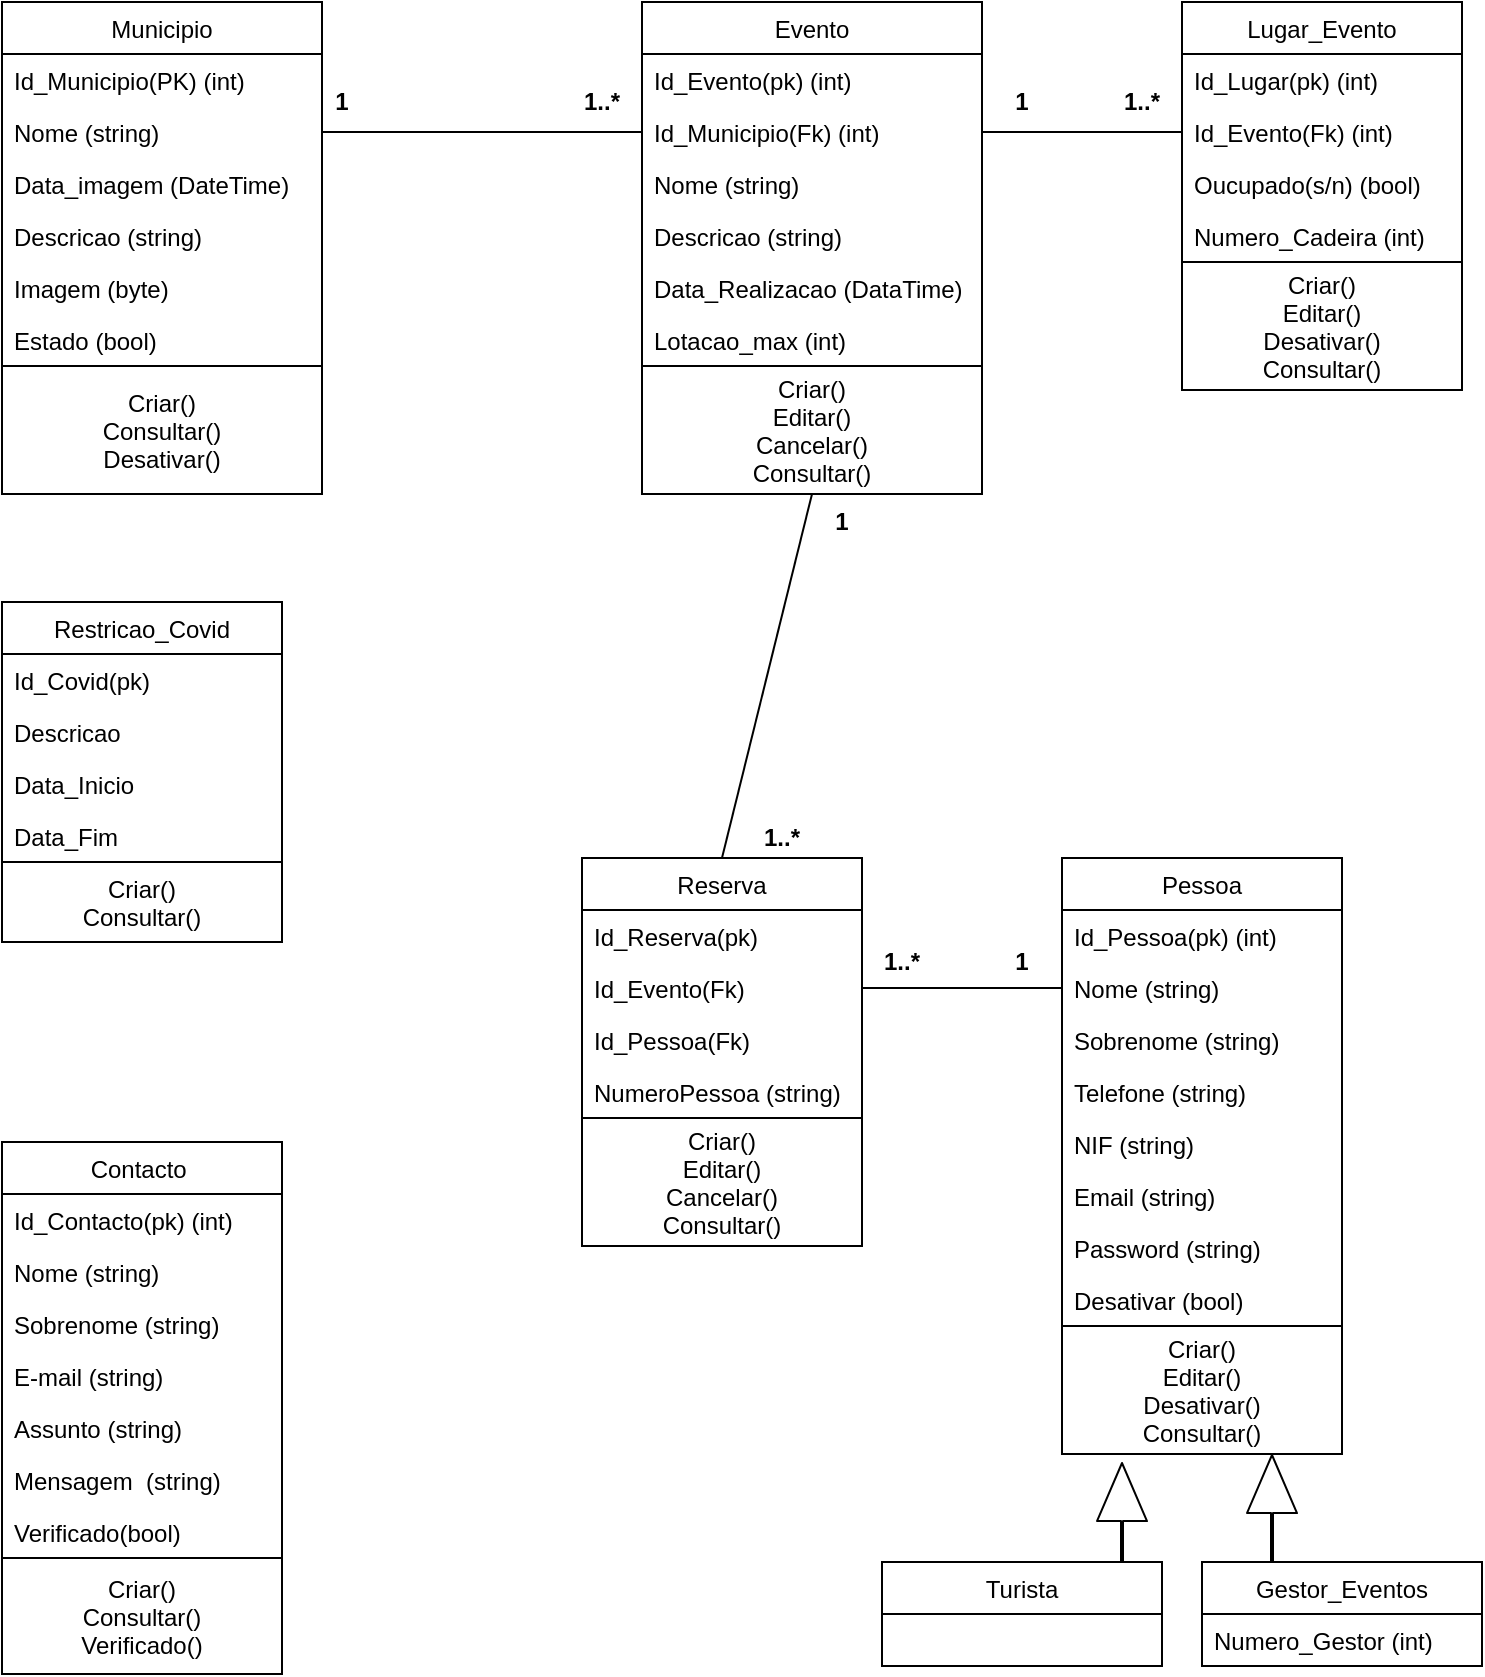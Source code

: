 <mxfile version="14.2.6" type="device" pages="11"><diagram id="T6dKhVQnAqEbFPDOjV8g" name="Page-1"><mxGraphModel dx="1039" dy="490" grid="1" gridSize="10" guides="1" tooltips="1" connect="1" arrows="1" fold="1" page="1" pageScale="1" pageWidth="827" pageHeight="1169" math="0" shadow="0"><root><mxCell id="0"/><mxCell id="1" parent="0"/><mxCell id="B1dpAWm9JJz2nNpOdGP2-2" value="Municipio" style="swimlane;fontStyle=0;childLayout=stackLayout;horizontal=1;startSize=26;fillColor=none;horizontalStack=0;resizeParent=1;resizeParentMax=0;resizeLast=0;collapsible=1;marginBottom=0;" parent="1" vertex="1"><mxGeometry x="40" y="40" width="160" height="182" as="geometry"/></mxCell><mxCell id="B1dpAWm9JJz2nNpOdGP2-3" value="Id_Municipio(PK) (int)" style="text;strokeColor=none;fillColor=none;align=left;verticalAlign=top;spacingLeft=4;spacingRight=4;overflow=hidden;rotatable=0;points=[[0,0.5],[1,0.5]];portConstraint=eastwest;" parent="B1dpAWm9JJz2nNpOdGP2-2" vertex="1"><mxGeometry y="26" width="160" height="26" as="geometry"/></mxCell><mxCell id="B1dpAWm9JJz2nNpOdGP2-4" value="Nome (string)" style="text;strokeColor=none;fillColor=none;align=left;verticalAlign=top;spacingLeft=4;spacingRight=4;overflow=hidden;rotatable=0;points=[[0,0.5],[1,0.5]];portConstraint=eastwest;" parent="B1dpAWm9JJz2nNpOdGP2-2" vertex="1"><mxGeometry y="52" width="160" height="26" as="geometry"/></mxCell><mxCell id="MTlfMyADWsiSM7De0cWl-1" value="Data_imagem (DateTime)" style="text;strokeColor=none;fillColor=none;align=left;verticalAlign=top;spacingLeft=4;spacingRight=4;overflow=hidden;rotatable=0;points=[[0,0.5],[1,0.5]];portConstraint=eastwest;" parent="B1dpAWm9JJz2nNpOdGP2-2" vertex="1"><mxGeometry y="78" width="160" height="26" as="geometry"/></mxCell><mxCell id="B1dpAWm9JJz2nNpOdGP2-6" value="Descricao (string)" style="text;strokeColor=none;fillColor=none;align=left;verticalAlign=top;spacingLeft=4;spacingRight=4;overflow=hidden;rotatable=0;points=[[0,0.5],[1,0.5]];portConstraint=eastwest;" parent="B1dpAWm9JJz2nNpOdGP2-2" vertex="1"><mxGeometry y="104" width="160" height="26" as="geometry"/></mxCell><mxCell id="sKHTQHb-oFehHpT_YTnR-1" value="Imagem (byte)" style="text;strokeColor=none;fillColor=none;align=left;verticalAlign=top;spacingLeft=4;spacingRight=4;overflow=hidden;rotatable=0;points=[[0,0.5],[1,0.5]];portConstraint=eastwest;" parent="B1dpAWm9JJz2nNpOdGP2-2" vertex="1"><mxGeometry y="130" width="160" height="26" as="geometry"/></mxCell><mxCell id="b1hOMt-CSVhc37C4_tQl-1" value="Estado (bool)" style="text;strokeColor=none;fillColor=none;align=left;verticalAlign=top;spacingLeft=4;spacingRight=4;overflow=hidden;rotatable=0;points=[[0,0.5],[1,0.5]];portConstraint=eastwest;" parent="B1dpAWm9JJz2nNpOdGP2-2" vertex="1"><mxGeometry y="156" width="160" height="26" as="geometry"/></mxCell><mxCell id="B1dpAWm9JJz2nNpOdGP2-7" value="Restricao_Covid" style="swimlane;fontStyle=0;childLayout=stackLayout;horizontal=1;startSize=26;fillColor=none;horizontalStack=0;resizeParent=1;resizeParentMax=0;resizeLast=0;collapsible=1;marginBottom=0;" parent="1" vertex="1"><mxGeometry x="40" y="340" width="140" height="130" as="geometry"/></mxCell><mxCell id="B1dpAWm9JJz2nNpOdGP2-8" value="Id_Covid(pk)" style="text;strokeColor=none;fillColor=none;align=left;verticalAlign=top;spacingLeft=4;spacingRight=4;overflow=hidden;rotatable=0;points=[[0,0.5],[1,0.5]];portConstraint=eastwest;" parent="B1dpAWm9JJz2nNpOdGP2-7" vertex="1"><mxGeometry y="26" width="140" height="26" as="geometry"/></mxCell><mxCell id="EF9o_hJejtUQj8j0M7_Q-1" value="Descricao" style="text;strokeColor=none;fillColor=none;align=left;verticalAlign=top;spacingLeft=4;spacingRight=4;overflow=hidden;rotatable=0;points=[[0,0.5],[1,0.5]];portConstraint=eastwest;" parent="B1dpAWm9JJz2nNpOdGP2-7" vertex="1"><mxGeometry y="52" width="140" height="26" as="geometry"/></mxCell><mxCell id="B1dpAWm9JJz2nNpOdGP2-9" value="Data_Inicio" style="text;strokeColor=none;fillColor=none;align=left;verticalAlign=top;spacingLeft=4;spacingRight=4;overflow=hidden;rotatable=0;points=[[0,0.5],[1,0.5]];portConstraint=eastwest;" parent="B1dpAWm9JJz2nNpOdGP2-7" vertex="1"><mxGeometry y="78" width="140" height="26" as="geometry"/></mxCell><mxCell id="B1dpAWm9JJz2nNpOdGP2-10" value="Data_Fim" style="text;strokeColor=none;fillColor=none;align=left;verticalAlign=top;spacingLeft=4;spacingRight=4;overflow=hidden;rotatable=0;points=[[0,0.5],[1,0.5]];portConstraint=eastwest;" parent="B1dpAWm9JJz2nNpOdGP2-7" vertex="1"><mxGeometry y="104" width="140" height="26" as="geometry"/></mxCell><mxCell id="B1dpAWm9JJz2nNpOdGP2-12" value="Evento" style="swimlane;fontStyle=0;childLayout=stackLayout;horizontal=1;startSize=26;fillColor=none;horizontalStack=0;resizeParent=1;resizeParentMax=0;resizeLast=0;collapsible=1;marginBottom=0;" parent="1" vertex="1"><mxGeometry x="360" y="40" width="170" height="182" as="geometry"/></mxCell><mxCell id="B1dpAWm9JJz2nNpOdGP2-13" value="Id_Evento(pk) (int)" style="text;strokeColor=none;fillColor=none;align=left;verticalAlign=top;spacingLeft=4;spacingRight=4;overflow=hidden;rotatable=0;points=[[0,0.5],[1,0.5]];portConstraint=eastwest;" parent="B1dpAWm9JJz2nNpOdGP2-12" vertex="1"><mxGeometry y="26" width="170" height="26" as="geometry"/></mxCell><mxCell id="B1dpAWm9JJz2nNpOdGP2-58" value="Id_Municipio(Fk) (int)" style="text;strokeColor=none;fillColor=none;align=left;verticalAlign=top;spacingLeft=4;spacingRight=4;overflow=hidden;rotatable=0;points=[[0,0.5],[1,0.5]];portConstraint=eastwest;" parent="B1dpAWm9JJz2nNpOdGP2-12" vertex="1"><mxGeometry y="52" width="170" height="26" as="geometry"/></mxCell><mxCell id="B1dpAWm9JJz2nNpOdGP2-14" value="Nome (string)" style="text;strokeColor=none;fillColor=none;align=left;verticalAlign=top;spacingLeft=4;spacingRight=4;overflow=hidden;rotatable=0;points=[[0,0.5],[1,0.5]];portConstraint=eastwest;" parent="B1dpAWm9JJz2nNpOdGP2-12" vertex="1"><mxGeometry y="78" width="170" height="26" as="geometry"/></mxCell><mxCell id="B1dpAWm9JJz2nNpOdGP2-15" value="Descricao (string)" style="text;strokeColor=none;fillColor=none;align=left;verticalAlign=top;spacingLeft=4;spacingRight=4;overflow=hidden;rotatable=0;points=[[0,0.5],[1,0.5]];portConstraint=eastwest;" parent="B1dpAWm9JJz2nNpOdGP2-12" vertex="1"><mxGeometry y="104" width="170" height="26" as="geometry"/></mxCell><mxCell id="B1dpAWm9JJz2nNpOdGP2-16" value="Data_Realizacao (DataTime)" style="text;strokeColor=none;fillColor=none;align=left;verticalAlign=top;spacingLeft=4;spacingRight=4;overflow=hidden;rotatable=0;points=[[0,0.5],[1,0.5]];portConstraint=eastwest;" parent="B1dpAWm9JJz2nNpOdGP2-12" vertex="1"><mxGeometry y="130" width="170" height="26" as="geometry"/></mxCell><mxCell id="B1dpAWm9JJz2nNpOdGP2-17" value="Lotacao_max (int)" style="text;strokeColor=none;fillColor=none;align=left;verticalAlign=top;spacingLeft=4;spacingRight=4;overflow=hidden;rotatable=0;points=[[0,0.5],[1,0.5]];portConstraint=eastwest;" parent="B1dpAWm9JJz2nNpOdGP2-12" vertex="1"><mxGeometry y="156" width="170" height="26" as="geometry"/></mxCell><mxCell id="B1dpAWm9JJz2nNpOdGP2-19" value="Lugar_Evento" style="swimlane;fontStyle=0;childLayout=stackLayout;horizontal=1;startSize=26;fillColor=none;horizontalStack=0;resizeParent=1;resizeParentMax=0;resizeLast=0;collapsible=1;marginBottom=0;" parent="1" vertex="1"><mxGeometry x="630" y="40" width="140" height="130" as="geometry"/></mxCell><mxCell id="B1dpAWm9JJz2nNpOdGP2-20" value="Id_Lugar(pk) (int)" style="text;strokeColor=none;fillColor=none;align=left;verticalAlign=top;spacingLeft=4;spacingRight=4;overflow=hidden;rotatable=0;points=[[0,0.5],[1,0.5]];portConstraint=eastwest;" parent="B1dpAWm9JJz2nNpOdGP2-19" vertex="1"><mxGeometry y="26" width="140" height="26" as="geometry"/></mxCell><mxCell id="B1dpAWm9JJz2nNpOdGP2-21" value="Id_Evento(Fk) (int)" style="text;strokeColor=none;fillColor=none;align=left;verticalAlign=top;spacingLeft=4;spacingRight=4;overflow=hidden;rotatable=0;points=[[0,0.5],[1,0.5]];portConstraint=eastwest;" parent="B1dpAWm9JJz2nNpOdGP2-19" vertex="1"><mxGeometry y="52" width="140" height="26" as="geometry"/></mxCell><mxCell id="B1dpAWm9JJz2nNpOdGP2-22" value="Oucupado(s/n) (bool)" style="text;strokeColor=none;fillColor=none;align=left;verticalAlign=top;spacingLeft=4;spacingRight=4;overflow=hidden;rotatable=0;points=[[0,0.5],[1,0.5]];portConstraint=eastwest;" parent="B1dpAWm9JJz2nNpOdGP2-19" vertex="1"><mxGeometry y="78" width="140" height="26" as="geometry"/></mxCell><mxCell id="B1dpAWm9JJz2nNpOdGP2-23" value="Numero_Cadeira (int)" style="text;strokeColor=none;fillColor=none;align=left;verticalAlign=top;spacingLeft=4;spacingRight=4;overflow=hidden;rotatable=0;points=[[0,0.5],[1,0.5]];portConstraint=eastwest;" parent="B1dpAWm9JJz2nNpOdGP2-19" vertex="1"><mxGeometry y="104" width="140" height="26" as="geometry"/></mxCell><mxCell id="B1dpAWm9JJz2nNpOdGP2-26" value="Contacto " style="swimlane;fontStyle=0;childLayout=stackLayout;horizontal=1;startSize=26;fillColor=none;horizontalStack=0;resizeParent=1;resizeParentMax=0;resizeLast=0;collapsible=1;marginBottom=0;" parent="1" vertex="1"><mxGeometry x="40" y="610" width="140" height="208" as="geometry"/></mxCell><mxCell id="B1dpAWm9JJz2nNpOdGP2-27" value="Id_Contacto(pk) (int)" style="text;strokeColor=none;fillColor=none;align=left;verticalAlign=top;spacingLeft=4;spacingRight=4;overflow=hidden;rotatable=0;points=[[0,0.5],[1,0.5]];portConstraint=eastwest;" parent="B1dpAWm9JJz2nNpOdGP2-26" vertex="1"><mxGeometry y="26" width="140" height="26" as="geometry"/></mxCell><mxCell id="B1dpAWm9JJz2nNpOdGP2-28" value="Nome (string)" style="text;strokeColor=none;fillColor=none;align=left;verticalAlign=top;spacingLeft=4;spacingRight=4;overflow=hidden;rotatable=0;points=[[0,0.5],[1,0.5]];portConstraint=eastwest;" parent="B1dpAWm9JJz2nNpOdGP2-26" vertex="1"><mxGeometry y="52" width="140" height="26" as="geometry"/></mxCell><mxCell id="B1dpAWm9JJz2nNpOdGP2-29" value="Sobrenome (string)" style="text;strokeColor=none;fillColor=none;align=left;verticalAlign=top;spacingLeft=4;spacingRight=4;overflow=hidden;rotatable=0;points=[[0,0.5],[1,0.5]];portConstraint=eastwest;" parent="B1dpAWm9JJz2nNpOdGP2-26" vertex="1"><mxGeometry y="78" width="140" height="26" as="geometry"/></mxCell><mxCell id="o51abZgIWGdRWv2ApWO4-1" value="E-mail (string)" style="text;strokeColor=none;fillColor=none;align=left;verticalAlign=top;spacingLeft=4;spacingRight=4;overflow=hidden;rotatable=0;points=[[0,0.5],[1,0.5]];portConstraint=eastwest;" parent="B1dpAWm9JJz2nNpOdGP2-26" vertex="1"><mxGeometry y="104" width="140" height="26" as="geometry"/></mxCell><mxCell id="B1dpAWm9JJz2nNpOdGP2-30" value="Assunto (string)" style="text;strokeColor=none;fillColor=none;align=left;verticalAlign=top;spacingLeft=4;spacingRight=4;overflow=hidden;rotatable=0;points=[[0,0.5],[1,0.5]];portConstraint=eastwest;" parent="B1dpAWm9JJz2nNpOdGP2-26" vertex="1"><mxGeometry y="130" width="140" height="26" as="geometry"/></mxCell><mxCell id="B1dpAWm9JJz2nNpOdGP2-31" value="Mensagem  (string)" style="text;strokeColor=none;align=left;verticalAlign=top;spacingLeft=4;spacingRight=4;overflow=hidden;rotatable=0;points=[[0,0.5],[1,0.5]];portConstraint=eastwest;" parent="B1dpAWm9JJz2nNpOdGP2-26" vertex="1"><mxGeometry y="156" width="140" height="26" as="geometry"/></mxCell><mxCell id="MTlfMyADWsiSM7De0cWl-2" value="Verificado(bool)" style="text;strokeColor=none;align=left;verticalAlign=top;spacingLeft=4;spacingRight=4;overflow=hidden;rotatable=0;points=[[0,0.5],[1,0.5]];portConstraint=eastwest;" parent="B1dpAWm9JJz2nNpOdGP2-26" vertex="1"><mxGeometry y="182" width="140" height="26" as="geometry"/></mxCell><mxCell id="B1dpAWm9JJz2nNpOdGP2-32" value="Pessoa" style="swimlane;fontStyle=0;childLayout=stackLayout;horizontal=1;startSize=26;fillColor=none;horizontalStack=0;resizeParent=1;resizeParentMax=0;resizeLast=0;collapsible=1;marginBottom=0;" parent="1" vertex="1"><mxGeometry x="570" y="468" width="140" height="234" as="geometry"/></mxCell><mxCell id="B1dpAWm9JJz2nNpOdGP2-33" value="Id_Pessoa(pk) (int)" style="text;strokeColor=none;fillColor=none;align=left;verticalAlign=top;spacingLeft=4;spacingRight=4;overflow=hidden;rotatable=0;points=[[0,0.5],[1,0.5]];portConstraint=eastwest;" parent="B1dpAWm9JJz2nNpOdGP2-32" vertex="1"><mxGeometry y="26" width="140" height="26" as="geometry"/></mxCell><mxCell id="B1dpAWm9JJz2nNpOdGP2-34" value="Nome (string)" style="text;strokeColor=none;fillColor=none;align=left;verticalAlign=top;spacingLeft=4;spacingRight=4;overflow=hidden;rotatable=0;points=[[0,0.5],[1,0.5]];portConstraint=eastwest;" parent="B1dpAWm9JJz2nNpOdGP2-32" vertex="1"><mxGeometry y="52" width="140" height="26" as="geometry"/></mxCell><mxCell id="B1dpAWm9JJz2nNpOdGP2-35" value="Sobrenome (string)" style="text;strokeColor=none;fillColor=none;align=left;verticalAlign=top;spacingLeft=4;spacingRight=4;overflow=hidden;rotatable=0;points=[[0,0.5],[1,0.5]];portConstraint=eastwest;" parent="B1dpAWm9JJz2nNpOdGP2-32" vertex="1"><mxGeometry y="78" width="140" height="26" as="geometry"/></mxCell><mxCell id="B1dpAWm9JJz2nNpOdGP2-38" value="Telefone (string)" style="text;strokeColor=none;fillColor=none;align=left;verticalAlign=top;spacingLeft=4;spacingRight=4;overflow=hidden;rotatable=0;points=[[0,0.5],[1,0.5]];portConstraint=eastwest;" parent="B1dpAWm9JJz2nNpOdGP2-32" vertex="1"><mxGeometry y="104" width="140" height="26" as="geometry"/></mxCell><mxCell id="kN6hmiPKmaKapCrztu6W-1" value="NIF (string)" style="text;strokeColor=none;fillColor=none;align=left;verticalAlign=top;spacingLeft=4;spacingRight=4;overflow=hidden;rotatable=0;points=[[0,0.5],[1,0.5]];portConstraint=eastwest;" parent="B1dpAWm9JJz2nNpOdGP2-32" vertex="1"><mxGeometry y="130" width="140" height="26" as="geometry"/></mxCell><mxCell id="B1dpAWm9JJz2nNpOdGP2-36" value="Email (string)" style="text;strokeColor=none;fillColor=none;align=left;verticalAlign=top;spacingLeft=4;spacingRight=4;overflow=hidden;rotatable=0;points=[[0,0.5],[1,0.5]];portConstraint=eastwest;" parent="B1dpAWm9JJz2nNpOdGP2-32" vertex="1"><mxGeometry y="156" width="140" height="26" as="geometry"/></mxCell><mxCell id="B1dpAWm9JJz2nNpOdGP2-37" value="Password (string)" style="text;strokeColor=none;fillColor=none;align=left;verticalAlign=top;spacingLeft=4;spacingRight=4;overflow=hidden;rotatable=0;points=[[0,0.5],[1,0.5]];portConstraint=eastwest;" parent="B1dpAWm9JJz2nNpOdGP2-32" vertex="1"><mxGeometry y="182" width="140" height="26" as="geometry"/></mxCell><mxCell id="v9oNCHExlwqt3y8znDcz-1" value="Desativar (bool)" style="text;strokeColor=none;fillColor=none;align=left;verticalAlign=top;spacingLeft=4;spacingRight=4;overflow=hidden;rotatable=0;points=[[0,0.5],[1,0.5]];portConstraint=eastwest;" parent="B1dpAWm9JJz2nNpOdGP2-32" vertex="1"><mxGeometry y="208" width="140" height="26" as="geometry"/></mxCell><mxCell id="B1dpAWm9JJz2nNpOdGP2-39" value="Reserva" style="swimlane;fontStyle=0;childLayout=stackLayout;horizontal=1;startSize=26;fillColor=none;horizontalStack=0;resizeParent=1;resizeParentMax=0;resizeLast=0;collapsible=1;marginBottom=0;" parent="1" vertex="1"><mxGeometry x="330" y="468" width="140" height="130" as="geometry"/></mxCell><mxCell id="B1dpAWm9JJz2nNpOdGP2-40" value="Id_Reserva(pk)" style="text;strokeColor=none;fillColor=none;align=left;verticalAlign=top;spacingLeft=4;spacingRight=4;overflow=hidden;rotatable=0;points=[[0,0.5],[1,0.5]];portConstraint=eastwest;" parent="B1dpAWm9JJz2nNpOdGP2-39" vertex="1"><mxGeometry y="26" width="140" height="26" as="geometry"/></mxCell><mxCell id="B1dpAWm9JJz2nNpOdGP2-41" value="Id_Evento(Fk)" style="text;strokeColor=none;fillColor=none;align=left;verticalAlign=top;spacingLeft=4;spacingRight=4;overflow=hidden;rotatable=0;points=[[0,0.5],[1,0.5]];portConstraint=eastwest;" parent="B1dpAWm9JJz2nNpOdGP2-39" vertex="1"><mxGeometry y="52" width="140" height="26" as="geometry"/></mxCell><mxCell id="B1dpAWm9JJz2nNpOdGP2-44" value="Id_Pessoa(Fk)" style="text;strokeColor=none;fillColor=none;align=left;verticalAlign=top;spacingLeft=4;spacingRight=4;overflow=hidden;rotatable=0;points=[[0,0.5],[1,0.5]];portConstraint=eastwest;" parent="B1dpAWm9JJz2nNpOdGP2-39" vertex="1"><mxGeometry y="78" width="140" height="26" as="geometry"/></mxCell><mxCell id="B1dpAWm9JJz2nNpOdGP2-42" value="NumeroPessoa (string)" style="text;strokeColor=none;fillColor=none;align=left;verticalAlign=top;spacingLeft=4;spacingRight=4;overflow=hidden;rotatable=0;points=[[0,0.5],[1,0.5]];portConstraint=eastwest;" parent="B1dpAWm9JJz2nNpOdGP2-39" vertex="1"><mxGeometry y="104" width="140" height="26" as="geometry"/></mxCell><mxCell id="B1dpAWm9JJz2nNpOdGP2-46" value="" style="endArrow=none;html=1;entryX=0;entryY=0.5;entryDx=0;entryDy=0;exitX=1;exitY=0.5;exitDx=0;exitDy=0;" parent="1" source="B1dpAWm9JJz2nNpOdGP2-58" target="B1dpAWm9JJz2nNpOdGP2-21" edge="1"><mxGeometry width="50" height="50" relative="1" as="geometry"><mxPoint x="440" y="280" as="sourcePoint"/><mxPoint x="490" y="230" as="targetPoint"/></mxGeometry></mxCell><mxCell id="B1dpAWm9JJz2nNpOdGP2-47" value="1" style="text;html=1;strokeColor=none;fillColor=none;align=center;verticalAlign=middle;whiteSpace=wrap;fontStyle=1" parent="1" vertex="1"><mxGeometry x="530" y="80" width="40" height="20" as="geometry"/></mxCell><mxCell id="B1dpAWm9JJz2nNpOdGP2-48" value="1..*" style="text;html=1;strokeColor=none;align=center;verticalAlign=middle;whiteSpace=wrap;strokeWidth=22;perimeterSpacing=6;fontSize=12;fontStyle=1" parent="1" vertex="1"><mxGeometry x="590" y="80" width="40" height="20" as="geometry"/></mxCell><mxCell id="B1dpAWm9JJz2nNpOdGP2-49" value="" style="endArrow=none;html=1;entryX=0;entryY=0.5;entryDx=0;entryDy=0;exitX=1;exitY=0.5;exitDx=0;exitDy=0;" parent="1" source="B1dpAWm9JJz2nNpOdGP2-4" target="B1dpAWm9JJz2nNpOdGP2-58" edge="1"><mxGeometry width="50" height="50" relative="1" as="geometry"><mxPoint x="180" y="100" as="sourcePoint"/><mxPoint x="330" y="100" as="targetPoint"/></mxGeometry></mxCell><mxCell id="B1dpAWm9JJz2nNpOdGP2-50" value="1" style="text;html=1;strokeColor=none;fillColor=none;align=center;verticalAlign=middle;whiteSpace=wrap;fontStyle=1" parent="1" vertex="1"><mxGeometry x="190" y="80" width="40" height="20" as="geometry"/></mxCell><mxCell id="B1dpAWm9JJz2nNpOdGP2-51" value="1..*" style="text;html=1;strokeColor=none;align=center;verticalAlign=middle;whiteSpace=wrap;strokeWidth=22;perimeterSpacing=6;fontSize=12;fontStyle=1" parent="1" vertex="1"><mxGeometry x="320" y="80" width="40" height="20" as="geometry"/></mxCell><mxCell id="B1dpAWm9JJz2nNpOdGP2-53" value="1..*" style="text;html=1;strokeColor=none;align=center;verticalAlign=middle;whiteSpace=wrap;strokeWidth=22;perimeterSpacing=6;fontSize=12;fontStyle=1" parent="1" vertex="1"><mxGeometry x="410" y="448" width="40" height="20" as="geometry"/></mxCell><mxCell id="B1dpAWm9JJz2nNpOdGP2-54" value="1" style="text;html=1;strokeColor=none;fillColor=none;align=center;verticalAlign=middle;whiteSpace=wrap;fontStyle=1" parent="1" vertex="1"><mxGeometry x="440" y="290" width="40" height="20" as="geometry"/></mxCell><mxCell id="B1dpAWm9JJz2nNpOdGP2-55" value="" style="endArrow=none;html=1;fontSize=12;exitX=1;exitY=0.5;exitDx=0;exitDy=0;entryX=0;entryY=0.5;entryDx=0;entryDy=0;" parent="1" source="B1dpAWm9JJz2nNpOdGP2-41" target="B1dpAWm9JJz2nNpOdGP2-34" edge="1"><mxGeometry width="50" height="50" relative="1" as="geometry"><mxPoint x="440" y="380" as="sourcePoint"/><mxPoint x="490" y="330" as="targetPoint"/></mxGeometry></mxCell><mxCell id="B1dpAWm9JJz2nNpOdGP2-56" value="1..*" style="text;html=1;strokeColor=none;align=center;verticalAlign=middle;whiteSpace=wrap;strokeWidth=22;perimeterSpacing=6;fontSize=12;fontStyle=1" parent="1" vertex="1"><mxGeometry x="470" y="510" width="40" height="20" as="geometry"/></mxCell><mxCell id="B1dpAWm9JJz2nNpOdGP2-57" value="1" style="text;html=1;strokeColor=none;fillColor=none;align=center;verticalAlign=middle;whiteSpace=wrap;fontStyle=1" parent="1" vertex="1"><mxGeometry x="530" y="510" width="40" height="20" as="geometry"/></mxCell><mxCell id="B1dpAWm9JJz2nNpOdGP2-76" value="Criar()&#10;Editar()&#10;Cancelar()&#10;Consultar()" style="align=center;shadow=0;labelBackgroundColor=none;strokeWidth=1;fillColor=none;fontSize=12;" parent="1" vertex="1"><mxGeometry x="330" y="598" width="140" height="64" as="geometry"/></mxCell><mxCell id="B1dpAWm9JJz2nNpOdGP2-77" value="Criar()&#10;Editar()&#10;Desativar()&#10;Consultar()" style="align=center;shadow=0;labelBackgroundColor=none;strokeWidth=1;fillColor=none;fontSize=12;" parent="1" vertex="1"><mxGeometry x="570" y="702" width="140" height="64" as="geometry"/></mxCell><mxCell id="B1dpAWm9JJz2nNpOdGP2-78" value="Criar()&#10;Editar()&#10;Desativar()&#10;Consultar()" style="align=center;shadow=0;labelBackgroundColor=none;strokeWidth=1;fillColor=none;fontSize=12;" parent="1" vertex="1"><mxGeometry x="630" y="170" width="140" height="64" as="geometry"/></mxCell><mxCell id="B1dpAWm9JJz2nNpOdGP2-79" value="Criar()&#10;Editar()&#10;Cancelar()&#10;Consultar()" style="align=center;shadow=0;labelBackgroundColor=none;strokeWidth=1;fillColor=none;fontSize=12;" parent="1" vertex="1"><mxGeometry x="360" y="222" width="170" height="64" as="geometry"/></mxCell><mxCell id="B1dpAWm9JJz2nNpOdGP2-81" value="Criar()&#10;Consultar()&#10;Desativar()" style="align=center;shadow=0;labelBackgroundColor=none;strokeWidth=1;fillColor=none;fontSize=12;" parent="1" vertex="1"><mxGeometry x="40" y="222" width="160" height="64" as="geometry"/></mxCell><mxCell id="B1dpAWm9JJz2nNpOdGP2-83" value="" style="endArrow=none;html=1;fontColor=#000000;entryX=0.5;entryY=1;entryDx=0;entryDy=0;exitX=0.5;exitY=0;exitDx=0;exitDy=0;" parent="1" source="B1dpAWm9JJz2nNpOdGP2-39" target="B1dpAWm9JJz2nNpOdGP2-79" edge="1"><mxGeometry width="50" height="50" relative="1" as="geometry"><mxPoint x="360" y="480" as="sourcePoint"/><mxPoint x="410" y="430" as="targetPoint"/></mxGeometry></mxCell><mxCell id="B1dpAWm9JJz2nNpOdGP2-84" value="Criar()&#10;Consultar()" style="align=center;shadow=0;labelBackgroundColor=none;strokeWidth=1;fillColor=none;fontSize=12;" parent="1" vertex="1"><mxGeometry x="40" y="470" width="140" height="40" as="geometry"/></mxCell><mxCell id="B1dpAWm9JJz2nNpOdGP2-86" value="Turista" style="swimlane;fontStyle=0;childLayout=stackLayout;horizontal=1;startSize=26;fillColor=none;horizontalStack=0;resizeParent=1;resizeParentMax=0;resizeLast=0;collapsible=1;marginBottom=0;shadow=0;fontColor=#000000;align=center;html=0;" parent="1" vertex="1"><mxGeometry x="480" y="820" width="140" height="52" as="geometry"/></mxCell><mxCell id="B1dpAWm9JJz2nNpOdGP2-90" value="Gestor_Eventos" style="swimlane;fontStyle=0;childLayout=stackLayout;horizontal=1;startSize=26;fillColor=none;horizontalStack=0;resizeParent=1;resizeParentMax=0;resizeLast=0;collapsible=1;marginBottom=0;shadow=0;fontColor=#000000;align=center;html=0;" parent="1" vertex="1"><mxGeometry x="640" y="820" width="140" height="52" as="geometry"/></mxCell><mxCell id="B1dpAWm9JJz2nNpOdGP2-91" value="Numero_Gestor (int)" style="text;strokeColor=none;fillColor=none;align=left;verticalAlign=top;spacingLeft=4;spacingRight=4;overflow=hidden;rotatable=0;points=[[0,0.5],[1,0.5]];portConstraint=eastwest;" parent="B1dpAWm9JJz2nNpOdGP2-90" vertex="1"><mxGeometry y="26" width="140" height="26" as="geometry"/></mxCell><mxCell id="B1dpAWm9JJz2nNpOdGP2-80" value="Criar()&#10;Consultar()&#10;Verificado()" style="align=center;shadow=0;labelBackgroundColor=none;strokeWidth=1;fillColor=none;fontSize=12;" parent="1" vertex="1"><mxGeometry x="40" y="818" width="140" height="58" as="geometry"/></mxCell><mxCell id="7GpntZKkKH6QqGDfuog_-1" value="" style="shape=flexArrow;endArrow=classic;html=1;width=1;endSize=9.35;endWidth=23;" parent="1" edge="1"><mxGeometry width="50" height="50" relative="1" as="geometry"><mxPoint x="600" y="820" as="sourcePoint"/><mxPoint x="600" y="770" as="targetPoint"/></mxGeometry></mxCell><mxCell id="7GpntZKkKH6QqGDfuog_-2" value="" style="shape=flexArrow;endArrow=classic;html=1;width=1;endSize=9.35;entryX=0.75;entryY=1;entryDx=0;entryDy=0;endWidth=23;exitX=0.25;exitY=0;exitDx=0;exitDy=0;" parent="1" source="B1dpAWm9JJz2nNpOdGP2-90" target="B1dpAWm9JJz2nNpOdGP2-77" edge="1"><mxGeometry width="50" height="50" relative="1" as="geometry"><mxPoint x="610" y="820" as="sourcePoint"/><mxPoint x="655" y="724" as="targetPoint"/></mxGeometry></mxCell></root></mxGraphModel></diagram><diagram id="81mzz944JX3AT6IxnUuH" name="Page-4"><mxGraphModel dx="799" dy="490" grid="1" gridSize="10" guides="1" tooltips="1" connect="1" arrows="1" fold="1" page="1" pageScale="1" pageWidth="827" pageHeight="1169" math="0" shadow="0"><root><mxCell id="BOuuK1vy9tdXDTiZJEIZ-0"/><mxCell id="BOuuK1vy9tdXDTiZJEIZ-1" parent="BOuuK1vy9tdXDTiZJEIZ-0"/><mxCell id="BOuuK1vy9tdXDTiZJEIZ-2" value="Gestor de Eventos" style="shape=umlActor;verticalLabelPosition=bottom;verticalAlign=top;html=1;outlineConnect=0;" parent="BOuuK1vy9tdXDTiZJEIZ-1" vertex="1"><mxGeometry x="80" y="390" width="30" height="60" as="geometry"/></mxCell><mxCell id="BOuuK1vy9tdXDTiZJEIZ-3" value="Cliente / Turista&lt;br&gt;" style="shape=umlActor;verticalLabelPosition=bottom;verticalAlign=top;html=1;outlineConnect=0;" parent="BOuuK1vy9tdXDTiZJEIZ-1" vertex="1"><mxGeometry x="80" y="100" width="30" height="60" as="geometry"/></mxCell><mxCell id="BOuuK1vy9tdXDTiZJEIZ-4" value="Reservar Eventos&amp;nbsp;" style="ellipse;whiteSpace=wrap;html=1;" parent="BOuuK1vy9tdXDTiZJEIZ-1" vertex="1"><mxGeometry x="280" y="40" width="120" height="80" as="geometry"/></mxCell><mxCell id="BOuuK1vy9tdXDTiZJEIZ-5" value="Entrar em Contacto com Gestor" style="ellipse;whiteSpace=wrap;html=1;" parent="BOuuK1vy9tdXDTiZJEIZ-1" vertex="1"><mxGeometry x="280" y="140" width="120" height="80" as="geometry"/></mxCell><mxCell id="BOuuK1vy9tdXDTiZJEIZ-8" value="Selecionar Idioma&lt;br&gt;(Português, Inglês, Mandarim)" style="ellipse;whiteSpace=wrap;html=1;" parent="BOuuK1vy9tdXDTiZJEIZ-1" vertex="1"><mxGeometry x="280" y="330" width="120" height="80" as="geometry"/></mxCell><mxCell id="BOuuK1vy9tdXDTiZJEIZ-9" value="Criar Eventos" style="ellipse;whiteSpace=wrap;html=1;" parent="BOuuK1vy9tdXDTiZJEIZ-1" vertex="1"><mxGeometry x="280" y="420" width="120" height="80" as="geometry"/></mxCell><mxCell id="BOuuK1vy9tdXDTiZJEIZ-10" value="Inserir Restrições Covid&lt;br&gt;(Máximo Lugares por eventos de acordo com as restrições)&amp;nbsp;" style="ellipse;whiteSpace=wrap;html=1;" parent="BOuuK1vy9tdXDTiZJEIZ-1" vertex="1"><mxGeometry x="270" y="520" width="160" height="100" as="geometry"/></mxCell><mxCell id="kL_A0AnEGeFdQFxq7LGu-0" value="Login Válido&amp;nbsp;" style="ellipse;whiteSpace=wrap;html=1;" parent="BOuuK1vy9tdXDTiZJEIZ-1" vertex="1"><mxGeometry x="520" y="260" width="120" height="80" as="geometry"/></mxCell><mxCell id="kL_A0AnEGeFdQFxq7LGu-1" value="" style="endArrow=classic;html=1;dashed=1;entryX=1.008;entryY=0.413;entryDx=0;entryDy=0;entryPerimeter=0;" parent="BOuuK1vy9tdXDTiZJEIZ-1" target="BOuuK1vy9tdXDTiZJEIZ-9" edge="1"><mxGeometry width="50" height="50" relative="1" as="geometry"><mxPoint x="560" y="340" as="sourcePoint"/><mxPoint x="440" y="423.36" as="targetPoint"/><Array as="points"><mxPoint x="560" y="450"/></Array></mxGeometry></mxCell><mxCell id="kL_A0AnEGeFdQFxq7LGu-2" value="&amp;lt;&amp;lt; include &amp;gt;&amp;gt;" style="edgeLabel;html=1;align=center;verticalAlign=middle;resizable=0;points=[];" parent="kL_A0AnEGeFdQFxq7LGu-1" vertex="1" connectable="0"><mxGeometry x="0.19" y="-2" relative="1" as="geometry"><mxPoint x="-40.44" y="-1.01" as="offset"/></mxGeometry></mxCell><mxCell id="kL_A0AnEGeFdQFxq7LGu-3" value="" style="endArrow=classic;html=1;dashed=1;entryX=1;entryY=0.5;entryDx=0;entryDy=0;exitX=0.733;exitY=1;exitDx=0;exitDy=0;exitPerimeter=0;" parent="BOuuK1vy9tdXDTiZJEIZ-1" source="kL_A0AnEGeFdQFxq7LGu-0" target="BOuuK1vy9tdXDTiZJEIZ-10" edge="1"><mxGeometry width="50" height="50" relative="1" as="geometry"><mxPoint x="680" y="350" as="sourcePoint"/><mxPoint x="413" y="600" as="targetPoint"/><Array as="points"><mxPoint x="610" y="570"/></Array></mxGeometry></mxCell><mxCell id="kL_A0AnEGeFdQFxq7LGu-4" value="&amp;lt;&amp;lt; include &amp;gt;&amp;gt;" style="edgeLabel;html=1;align=center;verticalAlign=middle;resizable=0;points=[];" parent="kL_A0AnEGeFdQFxq7LGu-3" vertex="1" connectable="0"><mxGeometry x="0.19" y="-2" relative="1" as="geometry"><mxPoint x="-112" as="offset"/></mxGeometry></mxCell><mxCell id="kL_A0AnEGeFdQFxq7LGu-5" value="" style="endArrow=classic;html=1;dashed=1;exitX=0.5;exitY=0;exitDx=0;exitDy=0;entryX=1;entryY=0.5;entryDx=0;entryDy=0;" parent="BOuuK1vy9tdXDTiZJEIZ-1" source="kL_A0AnEGeFdQFxq7LGu-0" target="BOuuK1vy9tdXDTiZJEIZ-4" edge="1"><mxGeometry width="50" height="50" relative="1" as="geometry"><mxPoint x="625.716" y="-49.997" as="sourcePoint"/><mxPoint x="400" y="85" as="targetPoint"/><Array as="points"><mxPoint x="580" y="80"/></Array></mxGeometry></mxCell><mxCell id="kL_A0AnEGeFdQFxq7LGu-6" value="&amp;lt;&amp;lt; include &amp;gt;&amp;gt;" style="edgeLabel;html=1;align=center;verticalAlign=middle;resizable=0;points=[];" parent="kL_A0AnEGeFdQFxq7LGu-5" vertex="1" connectable="0"><mxGeometry x="0.19" y="-2" relative="1" as="geometry"><mxPoint x="-64" y="-3" as="offset"/></mxGeometry></mxCell><mxCell id="kL_A0AnEGeFdQFxq7LGu-7" value="" style="endArrow=none;html=1;exitX=1;exitY=0.333;exitDx=0;exitDy=0;exitPerimeter=0;entryX=0;entryY=0.5;entryDx=0;entryDy=0;" parent="BOuuK1vy9tdXDTiZJEIZ-1" source="BOuuK1vy9tdXDTiZJEIZ-2" target="BOuuK1vy9tdXDTiZJEIZ-10" edge="1"><mxGeometry width="50" height="50" relative="1" as="geometry"><mxPoint x="140" y="660" as="sourcePoint"/><mxPoint x="190" y="610" as="targetPoint"/></mxGeometry></mxCell><mxCell id="kL_A0AnEGeFdQFxq7LGu-8" value="" style="endArrow=none;html=1;exitX=1;exitY=0.333;exitDx=0;exitDy=0;exitPerimeter=0;entryX=0;entryY=0.5;entryDx=0;entryDy=0;" parent="BOuuK1vy9tdXDTiZJEIZ-1" source="BOuuK1vy9tdXDTiZJEIZ-2" target="BOuuK1vy9tdXDTiZJEIZ-9" edge="1"><mxGeometry width="50" height="50" relative="1" as="geometry"><mxPoint x="120" y="420" as="sourcePoint"/><mxPoint x="280" y="482" as="targetPoint"/></mxGeometry></mxCell><mxCell id="kL_A0AnEGeFdQFxq7LGu-9" value="" style="endArrow=none;html=1;exitX=1;exitY=0.333;exitDx=0;exitDy=0;exitPerimeter=0;entryX=0;entryY=0.5;entryDx=0;entryDy=0;" parent="BOuuK1vy9tdXDTiZJEIZ-1" source="BOuuK1vy9tdXDTiZJEIZ-2" target="BOuuK1vy9tdXDTiZJEIZ-8" edge="1"><mxGeometry width="50" height="50" relative="1" as="geometry"><mxPoint x="120" y="410" as="sourcePoint"/><mxPoint x="270" y="380" as="targetPoint"/></mxGeometry></mxCell><mxCell id="kL_A0AnEGeFdQFxq7LGu-12" value="" style="endArrow=none;html=1;entryX=0;entryY=0.5;entryDx=0;entryDy=0;" parent="BOuuK1vy9tdXDTiZJEIZ-1" target="BOuuK1vy9tdXDTiZJEIZ-8" edge="1"><mxGeometry width="50" height="50" relative="1" as="geometry"><mxPoint x="110" y="120" as="sourcePoint"/><mxPoint x="290" y="290" as="targetPoint"/></mxGeometry></mxCell><mxCell id="kL_A0AnEGeFdQFxq7LGu-13" value="" style="endArrow=none;html=1;entryX=0;entryY=0.5;entryDx=0;entryDy=0;" parent="BOuuK1vy9tdXDTiZJEIZ-1" target="BOuuK1vy9tdXDTiZJEIZ-5" edge="1"><mxGeometry width="50" height="50" relative="1" as="geometry"><mxPoint x="110" y="120" as="sourcePoint"/><mxPoint x="270" y="180" as="targetPoint"/></mxGeometry></mxCell><mxCell id="kL_A0AnEGeFdQFxq7LGu-14" value="" style="endArrow=none;html=1;entryX=0;entryY=0.5;entryDx=0;entryDy=0;exitX=1;exitY=0.333;exitDx=0;exitDy=0;exitPerimeter=0;" parent="BOuuK1vy9tdXDTiZJEIZ-1" source="BOuuK1vy9tdXDTiZJEIZ-3" target="BOuuK1vy9tdXDTiZJEIZ-4" edge="1"><mxGeometry width="50" height="50" relative="1" as="geometry"><mxPoint x="120" y="120" as="sourcePoint"/><mxPoint x="280" y="190" as="targetPoint"/></mxGeometry></mxCell><mxCell id="kL_A0AnEGeFdQFxq7LGu-15" value="" style="rounded=0;whiteSpace=wrap;html=1;fillColor=none;" parent="BOuuK1vy9tdXDTiZJEIZ-1" vertex="1"><mxGeometry x="180" y="20" width="500" height="640" as="geometry"/></mxCell><mxCell id="9Q0c7qgKAP5cz26ayG4a-0" value="Registar Turista/Gestor Eventos" style="ellipse;whiteSpace=wrap;html=1;" parent="BOuuK1vy9tdXDTiZJEIZ-1" vertex="1"><mxGeometry x="280" y="240" width="120" height="80" as="geometry"/></mxCell><mxCell id="L0UMMPxWM-DzcW0rveKr-0" value="" style="endArrow=none;html=1;exitX=1;exitY=0.333;exitDx=0;exitDy=0;exitPerimeter=0;entryX=0.042;entryY=0.713;entryDx=0;entryDy=0;entryPerimeter=0;" parent="BOuuK1vy9tdXDTiZJEIZ-1" source="BOuuK1vy9tdXDTiZJEIZ-2" target="9Q0c7qgKAP5cz26ayG4a-0" edge="1"><mxGeometry width="50" height="50" relative="1" as="geometry"><mxPoint x="380" y="300" as="sourcePoint"/><mxPoint x="290" y="280" as="targetPoint"/></mxGeometry></mxCell><mxCell id="L0UMMPxWM-DzcW0rveKr-1" value="" style="endArrow=none;html=1;entryX=0.042;entryY=0.338;entryDx=0;entryDy=0;entryPerimeter=0;exitX=1;exitY=0.333;exitDx=0;exitDy=0;exitPerimeter=0;" parent="BOuuK1vy9tdXDTiZJEIZ-1" source="BOuuK1vy9tdXDTiZJEIZ-3" target="9Q0c7qgKAP5cz26ayG4a-0" edge="1"><mxGeometry width="50" height="50" relative="1" as="geometry"><mxPoint x="110" y="120" as="sourcePoint"/><mxPoint x="290" y="380" as="targetPoint"/></mxGeometry></mxCell></root></mxGraphModel></diagram><diagram id="d3YdQVf2A4404sWJNcP4" name="Page-3"><mxGraphModel dx="1626" dy="490" grid="1" gridSize="10" guides="1" tooltips="1" connect="1" arrows="1" fold="1" page="1" pageScale="1" pageWidth="827" pageHeight="1169" math="0" shadow="0"><root><mxCell id="e2gJmtoVPo0tMwQPaIJJ-0"/><mxCell id="e2gJmtoVPo0tMwQPaIJJ-1" parent="e2gJmtoVPo0tMwQPaIJJ-0"/><mxCell id="e2gJmtoVPo0tMwQPaIJJ-5" value="Turista" style="shape=umlActor;verticalLabelPosition=bottom;verticalAlign=top;html=1;outlineConnect=0;align=left;" parent="e2gJmtoVPo0tMwQPaIJJ-1" vertex="1"><mxGeometry x="160" y="60" width="40" height="60" as="geometry"/></mxCell><mxCell id="e2gJmtoVPo0tMwQPaIJJ-6" value="Gestor de Eventos" style="shape=umlActor;verticalLabelPosition=bottom;verticalAlign=top;html=1;outlineConnect=0;align=center;" parent="e2gJmtoVPo0tMwQPaIJJ-1" vertex="1"><mxGeometry x="520" y="60" width="40" height="60" as="geometry"/></mxCell><mxCell id="e2gJmtoVPo0tMwQPaIJJ-7" value="" style="rounded=0;whiteSpace=wrap;html=1;align=left;gradientColor=#ffffff;fillColor=none;" parent="e2gJmtoVPo0tMwQPaIJJ-1" vertex="1"><mxGeometry x="80" y="155" width="240" height="565" as="geometry"/></mxCell><mxCell id="e2gJmtoVPo0tMwQPaIJJ-8" value="" style="ellipse;whiteSpace=wrap;html=1;aspect=fixed;align=left;fillColor=#000000;" parent="e2gJmtoVPo0tMwQPaIJJ-1" vertex="1"><mxGeometry x="165" y="180" width="30" height="30" as="geometry"/></mxCell><mxCell id="e2gJmtoVPo0tMwQPaIJJ-12" value="" style="endArrow=classic;html=1;strokeWidth=1;exitX=0.5;exitY=1;exitDx=0;exitDy=0;" parent="e2gJmtoVPo0tMwQPaIJJ-1" source="e2gJmtoVPo0tMwQPaIJJ-8" edge="1"><mxGeometry width="50" height="50" relative="1" as="geometry"><mxPoint x="170" y="300" as="sourcePoint"/><mxPoint x="180" y="260" as="targetPoint"/></mxGeometry></mxCell><mxCell id="e2gJmtoVPo0tMwQPaIJJ-13" value="Ação ou Atividade" style="rounded=1;whiteSpace=wrap;html=1;strokeColor=#000000;fillColor=none;gradientColor=#ffffff;align=center;" parent="e2gJmtoVPo0tMwQPaIJJ-1" vertex="1"><mxGeometry x="-70" y="40" width="120" height="60" as="geometry"/></mxCell><mxCell id="e2gJmtoVPo0tMwQPaIJJ-14" value="Estado" style="rounded=0;whiteSpace=wrap;html=1;strokeColor=#000000;fillColor=none;gradientColor=#ffffff;align=center;" parent="e2gJmtoVPo0tMwQPaIJJ-1" vertex="1"><mxGeometry x="-70" y="120" width="120" height="60" as="geometry"/></mxCell><mxCell id="e2gJmtoVPo0tMwQPaIJJ-15" value="CASO DE USO" style="ellipse;whiteSpace=wrap;html=1;strokeColor=#000000;fillColor=none;gradientColor=#ffffff;align=center;" parent="e2gJmtoVPo0tMwQPaIJJ-1" vertex="1"><mxGeometry x="-70" y="200" width="120" height="80" as="geometry"/></mxCell><mxCell id="e2gJmtoVPo0tMwQPaIJJ-16" value="PERGUNTA" style="rhombus;whiteSpace=wrap;html=1;strokeColor=#000000;fillColor=none;gradientColor=#ffffff;align=center;" parent="e2gJmtoVPo0tMwQPaIJJ-1" vertex="1"><mxGeometry x="-55" y="300" width="90" height="80" as="geometry"/></mxCell><mxCell id="e2gJmtoVPo0tMwQPaIJJ-17" value="Entrar em Contacto com Gestor" style="rounded=1;whiteSpace=wrap;html=1;strokeColor=#000000;fillColor=none;gradientColor=#ffffff;align=center;" parent="e2gJmtoVPo0tMwQPaIJJ-1" vertex="1"><mxGeometry x="120" y="260" width="120" height="60" as="geometry"/></mxCell><mxCell id="e2gJmtoVPo0tMwQPaIJJ-21" style="edgeStyle=orthogonalEdgeStyle;rounded=0;orthogonalLoop=1;jettySize=auto;html=1;exitX=0.5;exitY=1;exitDx=0;exitDy=0;strokeWidth=1;" parent="e2gJmtoVPo0tMwQPaIJJ-1" source="e2gJmtoVPo0tMwQPaIJJ-18" edge="1"><mxGeometry relative="1" as="geometry"><mxPoint x="550" y="390" as="targetPoint"/></mxGeometry></mxCell><mxCell id="e2gJmtoVPo0tMwQPaIJJ-18" value="Verificar o Contacto&amp;nbsp;" style="rounded=1;whiteSpace=wrap;html=1;strokeColor=#000000;fillColor=none;gradientColor=#ffffff;align=center;" parent="e2gJmtoVPo0tMwQPaIJJ-1" vertex="1"><mxGeometry x="490" y="260" width="120" height="60" as="geometry"/></mxCell><mxCell id="e2gJmtoVPo0tMwQPaIJJ-19" value="" style="endArrow=classic;html=1;strokeWidth=1;entryX=0;entryY=0.5;entryDx=0;entryDy=0;" parent="e2gJmtoVPo0tMwQPaIJJ-1" target="e2gJmtoVPo0tMwQPaIJJ-18" edge="1"><mxGeometry width="50" height="50" relative="1" as="geometry"><mxPoint x="244" y="290" as="sourcePoint"/><mxPoint x="390" y="230" as="targetPoint"/></mxGeometry></mxCell><mxCell id="e2gJmtoVPo0tMwQPaIJJ-22" style="edgeStyle=orthogonalEdgeStyle;rounded=0;orthogonalLoop=1;jettySize=auto;html=1;exitX=0;exitY=0.5;exitDx=0;exitDy=0;strokeWidth=1;entryX=0.5;entryY=0;entryDx=0;entryDy=0;" parent="e2gJmtoVPo0tMwQPaIJJ-1" source="e2gJmtoVPo0tMwQPaIJJ-20" target="e2gJmtoVPo0tMwQPaIJJ-23" edge="1"><mxGeometry relative="1" as="geometry"><mxPoint x="180" y="440" as="targetPoint"/><Array as="points"><mxPoint x="180" y="465"/></Array></mxGeometry></mxCell><mxCell id="e2gJmtoVPo0tMwQPaIJJ-28" style="edgeStyle=orthogonalEdgeStyle;rounded=0;orthogonalLoop=1;jettySize=auto;html=1;exitX=0.5;exitY=1;exitDx=0;exitDy=0;strokeWidth=1;" parent="e2gJmtoVPo0tMwQPaIJJ-1" source="e2gJmtoVPo0tMwQPaIJJ-20" target="e2gJmtoVPo0tMwQPaIJJ-27" edge="1"><mxGeometry relative="1" as="geometry"/></mxCell><mxCell id="e2gJmtoVPo0tMwQPaIJJ-20" value="&lt;font style=&quot;font-size: 16px&quot;&gt;&lt;font style=&quot;font-size: 16px&quot;&gt;Porque não têm &lt;/font&gt;&lt;font style=&quot;font-size: 16px&quot;&gt;Evento&lt;/font&gt;&lt;font style=&quot;font-size: 16px&quot;&gt; de castanha na Guarda?&lt;/font&gt;&lt;/font&gt;" style="rhombus;whiteSpace=wrap;html=1;strokeColor=#000000;fillColor=none;gradientColor=#ffffff;align=center;" parent="e2gJmtoVPo0tMwQPaIJJ-1" vertex="1"><mxGeometry x="470" y="390" width="160" height="150" as="geometry"/></mxCell><mxCell id="e2gJmtoVPo0tMwQPaIJJ-23" value="Não Trabalhamos Com este Evento" style="rounded=1;whiteSpace=wrap;html=1;strokeColor=#000000;fillColor=none;gradientColor=#ffffff;align=center;" parent="e2gJmtoVPo0tMwQPaIJJ-1" vertex="1"><mxGeometry x="120" y="480" width="120" height="60" as="geometry"/></mxCell><mxCell id="e2gJmtoVPo0tMwQPaIJJ-25" value="Não" style="text;html=1;strokeColor=none;fillColor=none;align=center;verticalAlign=middle;whiteSpace=wrap;rounded=0;" parent="e2gJmtoVPo0tMwQPaIJJ-1" vertex="1"><mxGeometry x="180" y="440" width="40" height="20" as="geometry"/></mxCell><mxCell id="e2gJmtoVPo0tMwQPaIJJ-26" value="Não" style="text;html=1;strokeColor=none;fillColor=none;align=center;verticalAlign=middle;whiteSpace=wrap;rounded=0;" parent="e2gJmtoVPo0tMwQPaIJJ-1" vertex="1"><mxGeometry x="420" y="440" width="40" height="20" as="geometry"/></mxCell><mxCell id="e2gJmtoVPo0tMwQPaIJJ-27" value="Estamos a trabalhar na logística para a sua realização" style="rounded=1;whiteSpace=wrap;html=1;strokeColor=#000000;fillColor=none;gradientColor=#ffffff;align=center;" parent="e2gJmtoVPo0tMwQPaIJJ-1" vertex="1"><mxGeometry x="120" y="630" width="120" height="60" as="geometry"/></mxCell><mxCell id="e2gJmtoVPo0tMwQPaIJJ-29" value="Sim" style="text;html=1;strokeColor=none;fillColor=none;align=center;verticalAlign=middle;whiteSpace=wrap;rounded=0;" parent="e2gJmtoVPo0tMwQPaIJJ-1" vertex="1"><mxGeometry x="500" y="550" width="40" height="20" as="geometry"/></mxCell><mxCell id="e2gJmtoVPo0tMwQPaIJJ-30" value="Sim" style="text;html=1;strokeColor=none;fillColor=none;align=center;verticalAlign=middle;whiteSpace=wrap;rounded=0;" parent="e2gJmtoVPo0tMwQPaIJJ-1" vertex="1"><mxGeometry x="140" y="585" width="40" height="20" as="geometry"/></mxCell><mxCell id="e2gJmtoVPo0tMwQPaIJJ-31" value="" style="rounded=0;whiteSpace=wrap;html=1;align=left;gradientColor=#ffffff;fillColor=none;" parent="e2gJmtoVPo0tMwQPaIJJ-1" vertex="1"><mxGeometry x="420" y="155" width="240" height="565" as="geometry"/></mxCell></root></mxGraphModel></diagram><diagram id="gLR4eAmo-R2UqELu7s3O" name="Page-2"><mxGraphModel dx="799" dy="490" grid="1" gridSize="10" guides="1" tooltips="1" connect="1" arrows="1" fold="1" page="1" pageScale="1" pageWidth="827" pageHeight="1169" math="0" shadow="0"><root><mxCell id="Fi65vtdP7hjZAP5Lj7Qm-0"/><mxCell id="Fi65vtdP7hjZAP5Lj7Qm-1" parent="Fi65vtdP7hjZAP5Lj7Qm-0"/><mxCell id="Fi65vtdP7hjZAP5Lj7Qm-2" value="Utilizador" style="shape=umlActor;verticalLabelPosition=bottom;verticalAlign=top;html=1;outlineConnect=0;" parent="Fi65vtdP7hjZAP5Lj7Qm-1" vertex="1"><mxGeometry x="65" y="140" width="30" height="60" as="geometry"/></mxCell><mxCell id="Fi65vtdP7hjZAP5Lj7Qm-5" value="" style="endArrow=none;dashed=1;html=1;dashPattern=1 3;strokeWidth=2;" parent="Fi65vtdP7hjZAP5Lj7Qm-1" edge="1"><mxGeometry width="50" height="50" relative="1" as="geometry"><mxPoint x="80" y="480" as="sourcePoint"/><mxPoint x="80" y="220" as="targetPoint"/></mxGeometry></mxCell><mxCell id="Fi65vtdP7hjZAP5Lj7Qm-6" value="Interface&lt;br&gt;&quot;Entrar em Contacto&quot;" style="rounded=0;whiteSpace=wrap;html=1;" parent="Fi65vtdP7hjZAP5Lj7Qm-1" vertex="1"><mxGeometry x="180" y="140" width="120" height="60" as="geometry"/></mxCell><mxCell id="Fi65vtdP7hjZAP5Lj7Qm-7" value="" style="endArrow=none;dashed=1;html=1;dashPattern=1 3;strokeWidth=2;entryX=0.5;entryY=1;entryDx=0;entryDy=0;" parent="Fi65vtdP7hjZAP5Lj7Qm-1" target="Fi65vtdP7hjZAP5Lj7Qm-6" edge="1"><mxGeometry width="50" height="50" relative="1" as="geometry"><mxPoint x="240" y="490" as="sourcePoint"/><mxPoint x="200" y="210" as="targetPoint"/></mxGeometry></mxCell><mxCell id="Fi65vtdP7hjZAP5Lj7Qm-8" value="" style="endArrow=classic;html=1;dashed=1;strokeWidth=1;" parent="Fi65vtdP7hjZAP5Lj7Qm-1" edge="1"><mxGeometry width="50" height="50" relative="1" as="geometry"><mxPoint x="80" y="280" as="sourcePoint"/><mxPoint x="240" y="280" as="targetPoint"/></mxGeometry></mxCell><mxCell id="Fi65vtdP7hjZAP5Lj7Qm-10" value="Preencher formulário&amp;nbsp;" style="text;html=1;strokeColor=none;fillColor=none;align=center;verticalAlign=middle;whiteSpace=wrap;rounded=0;" parent="Fi65vtdP7hjZAP5Lj7Qm-1" vertex="1"><mxGeometry x="90" y="240" width="130" height="20" as="geometry"/></mxCell><mxCell id="Fi65vtdP7hjZAP5Lj7Qm-11" value="" style="endArrow=classic;html=1;dashed=1;strokeWidth=1;" parent="Fi65vtdP7hjZAP5Lj7Qm-1" edge="1"><mxGeometry width="50" height="50" relative="1" as="geometry"><mxPoint x="80" y="320" as="sourcePoint"/><mxPoint x="240" y="320" as="targetPoint"/></mxGeometry></mxCell><mxCell id="Fi65vtdP7hjZAP5Lj7Qm-12" value="Confirmar Registo&amp;nbsp;" style="text;html=1;strokeColor=none;fillColor=none;align=center;verticalAlign=middle;whiteSpace=wrap;rounded=0;" parent="Fi65vtdP7hjZAP5Lj7Qm-1" vertex="1"><mxGeometry x="95" y="300" width="130" height="20" as="geometry"/></mxCell><mxCell id="Fi65vtdP7hjZAP5Lj7Qm-13" value="" style="curved=1;endArrow=classic;html=1;strokeWidth=1;" parent="Fi65vtdP7hjZAP5Lj7Qm-1" edge="1"><mxGeometry width="50" height="50" relative="1" as="geometry"><mxPoint x="250" y="280" as="sourcePoint"/><mxPoint x="250" y="320" as="targetPoint"/><Array as="points"><mxPoint x="300" y="280"/><mxPoint x="300" y="300"/><mxPoint x="300" y="320"/></Array></mxGeometry></mxCell><mxCell id="Fi65vtdP7hjZAP5Lj7Qm-14" value="Contacto" style="rounded=0;whiteSpace=wrap;html=1;" parent="Fi65vtdP7hjZAP5Lj7Qm-1" vertex="1"><mxGeometry x="380" y="140" width="120" height="60" as="geometry"/></mxCell><mxCell id="Fi65vtdP7hjZAP5Lj7Qm-15" value="" style="endArrow=none;dashed=1;html=1;dashPattern=1 3;strokeWidth=2;entryX=0.5;entryY=1;entryDx=0;entryDy=0;" parent="Fi65vtdP7hjZAP5Lj7Qm-1" target="Fi65vtdP7hjZAP5Lj7Qm-14" edge="1"><mxGeometry width="50" height="50" relative="1" as="geometry"><mxPoint x="440" y="480" as="sourcePoint"/><mxPoint x="430" y="320" as="targetPoint"/></mxGeometry></mxCell><mxCell id="Fi65vtdP7hjZAP5Lj7Qm-18" value="Verificar se o formulário foi bem preenchido" style="text;html=1;strokeColor=none;fillColor=none;align=center;verticalAlign=middle;whiteSpace=wrap;rounded=0;" parent="Fi65vtdP7hjZAP5Lj7Qm-1" vertex="1"><mxGeometry x="304" y="290" width="110" height="20" as="geometry"/></mxCell><mxCell id="Fi65vtdP7hjZAP5Lj7Qm-20" value="" style="endArrow=classic;html=1;strokeWidth=1;" parent="Fi65vtdP7hjZAP5Lj7Qm-1" edge="1"><mxGeometry width="50" height="50" relative="1" as="geometry"><mxPoint x="240" y="400" as="sourcePoint"/><mxPoint x="440" y="400" as="targetPoint"/></mxGeometry></mxCell><mxCell id="Fi65vtdP7hjZAP5Lj7Qm-21" value="Consultar dados" style="text;html=1;strokeColor=none;fillColor=none;align=center;verticalAlign=middle;whiteSpace=wrap;rounded=0;" parent="Fi65vtdP7hjZAP5Lj7Qm-1" vertex="1"><mxGeometry x="280" y="370" width="130" height="20" as="geometry"/></mxCell><mxCell id="pIEmnm3AVRFVyykrJ7SX-0" value="" style="endArrow=classic;html=1;strokeWidth=1;" parent="Fi65vtdP7hjZAP5Lj7Qm-1" edge="1"><mxGeometry width="50" height="50" relative="1" as="geometry"><mxPoint x="440" y="440" as="sourcePoint"/><mxPoint x="240" y="440" as="targetPoint"/></mxGeometry></mxCell><mxCell id="pIEmnm3AVRFVyykrJ7SX-1" value="Devolver Dados" style="text;html=1;strokeColor=none;fillColor=none;align=center;verticalAlign=middle;whiteSpace=wrap;rounded=0;" parent="Fi65vtdP7hjZAP5Lj7Qm-1" vertex="1"><mxGeometry x="280" y="420" width="130" height="20" as="geometry"/></mxCell><mxCell id="pQXg_UziqmJJbUqlugLH-0" value="Verificar se existe&amp;nbsp;" style="text;html=1;strokeColor=none;fillColor=none;align=center;verticalAlign=middle;whiteSpace=wrap;rounded=0;" parent="Fi65vtdP7hjZAP5Lj7Qm-1" vertex="1"><mxGeometry x="480" y="410" width="130" height="20" as="geometry"/></mxCell><mxCell id="4gjQ_LQVnRkUoIqxNLVD-0" value="" style="endArrow=classic;html=1;" parent="Fi65vtdP7hjZAP5Lj7Qm-1" edge="1"><mxGeometry width="50" height="50" relative="1" as="geometry"><mxPoint x="440" y="400" as="sourcePoint"/><mxPoint x="440" y="440" as="targetPoint"/><Array as="points"><mxPoint x="470" y="400"/><mxPoint x="480" y="410"/><mxPoint x="480" y="440"/></Array></mxGeometry></mxCell></root></mxGraphModel></diagram><diagram id="jwQrCZTIgtS3QYhbmkmw" name="Page-5"><mxGraphModel dx="799" dy="490" grid="1" gridSize="10" guides="1" tooltips="1" connect="1" arrows="1" fold="1" page="1" pageScale="1" pageWidth="827" pageHeight="1169" math="0" shadow="0"><root><mxCell id="NeeA3ksOXZssnmxUqCnt-0"/><mxCell id="NeeA3ksOXZssnmxUqCnt-1" parent="NeeA3ksOXZssnmxUqCnt-0"/><mxCell id="NeeA3ksOXZssnmxUqCnt-2" value="Utilizador&amp;nbsp;" style="shape=umlActor;verticalLabelPosition=bottom;verticalAlign=top;html=1;outlineConnect=0;" parent="NeeA3ksOXZssnmxUqCnt-1" vertex="1"><mxGeometry x="80" y="100" width="30" height="60" as="geometry"/></mxCell><mxCell id="NeeA3ksOXZssnmxUqCnt-5" value="" style="endArrow=none;dashed=1;html=1;dashPattern=1 3;strokeWidth=2;" parent="NeeA3ksOXZssnmxUqCnt-1" edge="1"><mxGeometry width="50" height="50" relative="1" as="geometry"><mxPoint x="95" y="520" as="sourcePoint"/><mxPoint x="94.5" y="180" as="targetPoint"/></mxGeometry></mxCell><mxCell id="NeeA3ksOXZssnmxUqCnt-6" value="Interface &quot;Município&quot;" style="rounded=0;whiteSpace=wrap;html=1;" parent="NeeA3ksOXZssnmxUqCnt-1" vertex="1"><mxGeometry x="200" y="100" width="120" height="60" as="geometry"/></mxCell><mxCell id="NeeA3ksOXZssnmxUqCnt-7" value="" style="endArrow=none;dashed=1;html=1;dashPattern=1 3;strokeWidth=2;" parent="NeeA3ksOXZssnmxUqCnt-1" edge="1"><mxGeometry width="50" height="50" relative="1" as="geometry"><mxPoint x="260" y="520" as="sourcePoint"/><mxPoint x="259.5" y="160" as="targetPoint"/></mxGeometry></mxCell><mxCell id="NeeA3ksOXZssnmxUqCnt-8" value="" style="endArrow=classic;html=1;dashed=1;" parent="NeeA3ksOXZssnmxUqCnt-1" edge="1"><mxGeometry width="50" height="50" relative="1" as="geometry"><mxPoint x="100" y="280" as="sourcePoint"/><mxPoint x="260" y="280" as="targetPoint"/></mxGeometry></mxCell><mxCell id="NeeA3ksOXZssnmxUqCnt-9" value="" style="endArrow=classic;html=1;dashed=1;" parent="NeeA3ksOXZssnmxUqCnt-1" edge="1"><mxGeometry width="50" height="50" relative="1" as="geometry"><mxPoint x="100" y="360" as="sourcePoint"/><mxPoint x="260" y="360" as="targetPoint"/><Array as="points"><mxPoint x="180" y="360"/></Array></mxGeometry></mxCell><mxCell id="NeeA3ksOXZssnmxUqCnt-10" value="Preencher formulário&lt;br&gt;&quot;Criar Município" style="text;html=1;strokeColor=none;fillColor=none;align=center;verticalAlign=middle;whiteSpace=wrap;rounded=0;" parent="NeeA3ksOXZssnmxUqCnt-1" vertex="1"><mxGeometry x="110" y="250" width="130" height="20" as="geometry"/></mxCell><mxCell id="NeeA3ksOXZssnmxUqCnt-11" value="Confirmar Registo" style="text;html=1;strokeColor=none;fillColor=none;align=center;verticalAlign=middle;whiteSpace=wrap;rounded=0;" parent="NeeA3ksOXZssnmxUqCnt-1" vertex="1"><mxGeometry x="110" y="330" width="130" height="20" as="geometry"/></mxCell><mxCell id="NeeA3ksOXZssnmxUqCnt-12" value="Município" style="rounded=0;whiteSpace=wrap;html=1;" parent="NeeA3ksOXZssnmxUqCnt-1" vertex="1"><mxGeometry x="400" y="100" width="120" height="60" as="geometry"/></mxCell><mxCell id="NeeA3ksOXZssnmxUqCnt-13" value="" style="endArrow=none;dashed=1;html=1;dashPattern=1 3;strokeWidth=2;" parent="NeeA3ksOXZssnmxUqCnt-1" edge="1"><mxGeometry width="50" height="50" relative="1" as="geometry"><mxPoint x="460" y="520" as="sourcePoint"/><mxPoint x="459.5" y="160" as="targetPoint"/></mxGeometry></mxCell><mxCell id="NeeA3ksOXZssnmxUqCnt-14" value="" style="endArrow=classic;html=1;" parent="NeeA3ksOXZssnmxUqCnt-1" edge="1"><mxGeometry width="50" height="50" relative="1" as="geometry"><mxPoint x="260" y="280" as="sourcePoint"/><mxPoint x="260" y="360" as="targetPoint"/><Array as="points"><mxPoint x="290" y="280"/><mxPoint x="300" y="290"/><mxPoint x="300" y="320"/><mxPoint x="300" y="360"/></Array></mxGeometry></mxCell><mxCell id="NeeA3ksOXZssnmxUqCnt-15" value="Verificar se o formulário foi bem preenchido&lt;br&gt;Sucesso = SIM" style="text;html=1;strokeColor=none;fillColor=none;align=center;verticalAlign=middle;whiteSpace=wrap;rounded=0;" parent="NeeA3ksOXZssnmxUqCnt-1" vertex="1"><mxGeometry x="310" y="310" width="130" height="20" as="geometry"/></mxCell><mxCell id="NeeA3ksOXZssnmxUqCnt-16" value="" style="endArrow=classic;html=1;" parent="NeeA3ksOXZssnmxUqCnt-1" edge="1"><mxGeometry width="50" height="50" relative="1" as="geometry"><mxPoint x="260" y="430" as="sourcePoint"/><mxPoint x="460" y="430" as="targetPoint"/><Array as="points"><mxPoint x="340" y="430"/></Array></mxGeometry></mxCell><mxCell id="NeeA3ksOXZssnmxUqCnt-17" value="" style="endArrow=classic;html=1;" parent="NeeA3ksOXZssnmxUqCnt-1" edge="1"><mxGeometry width="50" height="50" relative="1" as="geometry"><mxPoint x="460" y="430" as="sourcePoint"/><mxPoint x="460" y="480" as="targetPoint"/><Array as="points"><mxPoint x="520" y="430"/><mxPoint x="520" y="480"/></Array></mxGeometry></mxCell><mxCell id="NeeA3ksOXZssnmxUqCnt-18" value="Consultar Dados" style="text;html=1;strokeColor=none;fillColor=none;align=center;verticalAlign=middle;whiteSpace=wrap;rounded=0;" parent="NeeA3ksOXZssnmxUqCnt-1" vertex="1"><mxGeometry x="300" y="400" width="130" height="20" as="geometry"/></mxCell><mxCell id="NeeA3ksOXZssnmxUqCnt-19" value="Verificar se existe&amp;nbsp;" style="text;html=1;strokeColor=none;fillColor=none;align=center;verticalAlign=middle;whiteSpace=wrap;rounded=0;" parent="NeeA3ksOXZssnmxUqCnt-1" vertex="1"><mxGeometry x="530" y="450" width="130" height="20" as="geometry"/></mxCell><mxCell id="NeeA3ksOXZssnmxUqCnt-20" value="" style="endArrow=classic;html=1;" parent="NeeA3ksOXZssnmxUqCnt-1" edge="1"><mxGeometry width="50" height="50" relative="1" as="geometry"><mxPoint x="460" y="480" as="sourcePoint"/><mxPoint x="260" y="480" as="targetPoint"/><Array as="points"/></mxGeometry></mxCell><mxCell id="NeeA3ksOXZssnmxUqCnt-21" value="Devolver Dados" style="text;html=1;strokeColor=none;fillColor=none;align=center;verticalAlign=middle;whiteSpace=wrap;rounded=0;" parent="NeeA3ksOXZssnmxUqCnt-1" vertex="1"><mxGeometry x="300" y="460" width="130" height="20" as="geometry"/></mxCell></root></mxGraphModel></diagram><diagram id="oJMFWTR0tfW6PGCwMPtI" name="Page-6"><mxGraphModel dx="799" dy="490" grid="1" gridSize="10" guides="1" tooltips="1" connect="1" arrows="1" fold="1" page="1" pageScale="1" pageWidth="827" pageHeight="1169" math="0" shadow="0"><root><mxCell id="B62y6EPddTC5bXM_NyBc-0"/><mxCell id="B62y6EPddTC5bXM_NyBc-1" parent="B62y6EPddTC5bXM_NyBc-0"/><mxCell id="B62y6EPddTC5bXM_NyBc-2" value="Utilizador" style="shape=umlActor;verticalLabelPosition=bottom;verticalAlign=top;html=1;outlineConnect=0;" parent="B62y6EPddTC5bXM_NyBc-1" vertex="1"><mxGeometry x="40" y="20" width="30" height="60" as="geometry"/></mxCell><mxCell id="B62y6EPddTC5bXM_NyBc-3" value="" style="endArrow=none;dashed=1;html=1;dashPattern=1 3;strokeWidth=2;" parent="B62y6EPddTC5bXM_NyBc-1" edge="1"><mxGeometry width="50" height="50" relative="1" as="geometry"><mxPoint x="60" y="521" as="sourcePoint"/><mxPoint x="60" y="100" as="targetPoint"/></mxGeometry></mxCell><mxCell id="B62y6EPddTC5bXM_NyBc-4" value="Interface&lt;br&gt;&quot;Registar Gestor de Vento&quot;" style="rounded=0;whiteSpace=wrap;html=1;" parent="B62y6EPddTC5bXM_NyBc-1" vertex="1"><mxGeometry x="160" y="20" width="120" height="60" as="geometry"/></mxCell><mxCell id="B62y6EPddTC5bXM_NyBc-5" value="Gestor de Evento" style="rounded=0;whiteSpace=wrap;html=1;" parent="B62y6EPddTC5bXM_NyBc-1" vertex="1"><mxGeometry x="360" y="20" width="120" height="60" as="geometry"/></mxCell><mxCell id="B62y6EPddTC5bXM_NyBc-6" value="" style="endArrow=none;dashed=1;html=1;dashPattern=1 3;strokeWidth=2;" parent="B62y6EPddTC5bXM_NyBc-1" edge="1"><mxGeometry width="50" height="50" relative="1" as="geometry"><mxPoint x="219.5" y="501" as="sourcePoint"/><mxPoint x="219.5" y="80" as="targetPoint"/></mxGeometry></mxCell><mxCell id="B62y6EPddTC5bXM_NyBc-7" value="" style="endArrow=none;dashed=1;html=1;dashPattern=1 3;strokeWidth=2;" parent="B62y6EPddTC5bXM_NyBc-1" edge="1"><mxGeometry width="50" height="50" relative="1" as="geometry"><mxPoint x="419.5" y="501" as="sourcePoint"/><mxPoint x="419.5" y="80" as="targetPoint"/></mxGeometry></mxCell><mxCell id="B62y6EPddTC5bXM_NyBc-8" value="" style="endArrow=classic;html=1;dashed=1;" parent="B62y6EPddTC5bXM_NyBc-1" edge="1"><mxGeometry width="50" height="50" relative="1" as="geometry"><mxPoint x="60" y="240" as="sourcePoint"/><mxPoint x="220" y="240" as="targetPoint"/></mxGeometry></mxCell><mxCell id="B62y6EPddTC5bXM_NyBc-9" value="" style="endArrow=classic;html=1;dashed=1;" parent="B62y6EPddTC5bXM_NyBc-1" edge="1"><mxGeometry width="50" height="50" relative="1" as="geometry"><mxPoint x="60" y="320" as="sourcePoint"/><mxPoint x="220" y="320" as="targetPoint"/></mxGeometry></mxCell><mxCell id="B62y6EPddTC5bXM_NyBc-10" value="Preencher formulário&amp;nbsp;&lt;br&gt;&quot;Criar Conta &lt;br&gt;Gestor de Eventos&quot;" style="text;html=1;strokeColor=none;fillColor=none;align=center;verticalAlign=middle;whiteSpace=wrap;rounded=0;" parent="B62y6EPddTC5bXM_NyBc-1" vertex="1"><mxGeometry x="80" y="200" width="130" height="20" as="geometry"/></mxCell><mxCell id="B62y6EPddTC5bXM_NyBc-11" value="Confirmar Registo" style="text;html=1;strokeColor=none;fillColor=none;align=center;verticalAlign=middle;whiteSpace=wrap;rounded=0;" parent="B62y6EPddTC5bXM_NyBc-1" vertex="1"><mxGeometry x="70" y="290" width="130" height="20" as="geometry"/></mxCell><mxCell id="5P3VxPT-jjJmiG0tmYHJ-0" value="" style="endArrow=classic;html=1;" parent="B62y6EPddTC5bXM_NyBc-1" edge="1"><mxGeometry width="50" height="50" relative="1" as="geometry"><mxPoint x="220" y="240" as="sourcePoint"/><mxPoint x="220" y="320" as="targetPoint"/><Array as="points"><mxPoint x="250" y="240"/><mxPoint x="260" y="250"/><mxPoint x="260" y="280"/><mxPoint x="260" y="320"/></Array></mxGeometry></mxCell><mxCell id="5P3VxPT-jjJmiG0tmYHJ-1" value="Verificar se o formulario foi bem preenchidi&lt;br&gt;Sucesso = SIM" style="text;html=1;strokeColor=none;fillColor=none;align=center;verticalAlign=middle;whiteSpace=wrap;rounded=0;" parent="B62y6EPddTC5bXM_NyBc-1" vertex="1"><mxGeometry x="270" y="250" width="130" height="50" as="geometry"/></mxCell><mxCell id="5P3VxPT-jjJmiG0tmYHJ-2" value="" style="endArrow=classic;html=1;" parent="B62y6EPddTC5bXM_NyBc-1" edge="1"><mxGeometry width="50" height="50" relative="1" as="geometry"><mxPoint x="220" y="370" as="sourcePoint"/><mxPoint x="420" y="370" as="targetPoint"/></mxGeometry></mxCell><mxCell id="5P3VxPT-jjJmiG0tmYHJ-3" value="Consultar Dados" style="text;html=1;strokeColor=none;fillColor=none;align=center;verticalAlign=middle;whiteSpace=wrap;rounded=0;" parent="B62y6EPddTC5bXM_NyBc-1" vertex="1"><mxGeometry x="250" y="340" width="130" height="20" as="geometry"/></mxCell><mxCell id="5P3VxPT-jjJmiG0tmYHJ-4" value="Verificar se existe&amp;nbsp;" style="text;html=1;strokeColor=none;fillColor=none;align=center;verticalAlign=middle;whiteSpace=wrap;rounded=0;" parent="B62y6EPddTC5bXM_NyBc-1" vertex="1"><mxGeometry x="490" y="380" width="130" height="20" as="geometry"/></mxCell><mxCell id="5P3VxPT-jjJmiG0tmYHJ-5" value="" style="endArrow=classic;html=1;" parent="B62y6EPddTC5bXM_NyBc-1" edge="1"><mxGeometry width="50" height="50" relative="1" as="geometry"><mxPoint x="420" y="370" as="sourcePoint"/><mxPoint x="420" y="420" as="targetPoint"/><Array as="points"><mxPoint x="480" y="370"/><mxPoint x="480" y="420"/></Array></mxGeometry></mxCell><mxCell id="5P3VxPT-jjJmiG0tmYHJ-7" value="" style="endArrow=classic;html=1;" parent="B62y6EPddTC5bXM_NyBc-1" edge="1"><mxGeometry width="50" height="50" relative="1" as="geometry"><mxPoint x="410" y="420" as="sourcePoint"/><mxPoint x="220" y="420" as="targetPoint"/></mxGeometry></mxCell><mxCell id="5P3VxPT-jjJmiG0tmYHJ-8" value="Devolver Dados" style="text;html=1;strokeColor=none;fillColor=none;align=center;verticalAlign=middle;whiteSpace=wrap;rounded=0;" parent="B62y6EPddTC5bXM_NyBc-1" vertex="1"><mxGeometry x="260" y="390" width="130" height="20" as="geometry"/></mxCell></root></mxGraphModel></diagram><diagram id="PIVZYGFU1Yirq5BvMA23" name="Page-7"><mxGraphModel dx="799" dy="490" grid="1" gridSize="10" guides="1" tooltips="1" connect="1" arrows="1" fold="1" page="1" pageScale="1" pageWidth="827" pageHeight="1169" math="0" shadow="0"><root><mxCell id="STJEix4_5-SdxuWBSU8S-0"/><mxCell id="STJEix4_5-SdxuWBSU8S-1" parent="STJEix4_5-SdxuWBSU8S-0"/><mxCell id="STJEix4_5-SdxuWBSU8S-2" value="Cliente / Turista" style="shape=umlActor;verticalLabelPosition=bottom;verticalAlign=top;html=1;outlineConnect=0;fontFamily=Times New Roman;fontSize=13;" parent="STJEix4_5-SdxuWBSU8S-1" vertex="1"><mxGeometry x="64" y="140" width="30" height="60" as="geometry"/></mxCell><mxCell id="STJEix4_5-SdxuWBSU8S-3" value="Reservar Evento" style="ellipse;whiteSpace=wrap;html=1;fontFamily=Times New Roman;fontSize=13;" parent="STJEix4_5-SdxuWBSU8S-1" vertex="1"><mxGeometry x="244" y="30" width="120" height="80" as="geometry"/></mxCell><mxCell id="STJEix4_5-SdxuWBSU8S-6" value="Entrar em Contacto com Gestor" style="ellipse;whiteSpace=wrap;html=1;fontFamily=Times New Roman;fontSize=13;" parent="STJEix4_5-SdxuWBSU8S-1" vertex="1"><mxGeometry x="244" y="130" width="120" height="80" as="geometry"/></mxCell><mxCell id="STJEix4_5-SdxuWBSU8S-7" value="Registar Turista" style="ellipse;whiteSpace=wrap;html=1;fontFamily=Times New Roman;fontSize=13;" parent="STJEix4_5-SdxuWBSU8S-1" vertex="1"><mxGeometry x="244" y="220" width="120" height="80" as="geometry"/></mxCell><mxCell id="STJEix4_5-SdxuWBSU8S-8" value="Selecionar Idioma" style="ellipse;whiteSpace=wrap;html=1;fontFamily=Times New Roman;fontSize=13;" parent="STJEix4_5-SdxuWBSU8S-1" vertex="1"><mxGeometry x="244" y="320" width="120" height="80" as="geometry"/></mxCell><mxCell id="STJEix4_5-SdxuWBSU8S-9" value="" style="endArrow=none;html=1;entryX=-0.008;entryY=0.588;entryDx=0;entryDy=0;entryPerimeter=0;fontFamily=Times New Roman;fontSize=13;" parent="STJEix4_5-SdxuWBSU8S-1" source="STJEix4_5-SdxuWBSU8S-2" target="STJEix4_5-SdxuWBSU8S-3" edge="1"><mxGeometry width="50" height="50" relative="1" as="geometry"><mxPoint x="354" y="280" as="sourcePoint"/><mxPoint x="404" y="230" as="targetPoint"/></mxGeometry></mxCell><mxCell id="STJEix4_5-SdxuWBSU8S-10" value="" style="endArrow=none;html=1;exitX=1;exitY=0.333;exitDx=0;exitDy=0;exitPerimeter=0;fontFamily=Times New Roman;fontSize=13;" parent="STJEix4_5-SdxuWBSU8S-1" source="STJEix4_5-SdxuWBSU8S-2" target="STJEix4_5-SdxuWBSU8S-6" edge="1"><mxGeometry width="50" height="50" relative="1" as="geometry"><mxPoint x="104" y="170.948" as="sourcePoint"/><mxPoint x="243.04" y="87.04" as="targetPoint"/></mxGeometry></mxCell><mxCell id="STJEix4_5-SdxuWBSU8S-11" value="" style="endArrow=none;html=1;entryX=0;entryY=0.5;entryDx=0;entryDy=0;exitX=1;exitY=0.333;exitDx=0;exitDy=0;exitPerimeter=0;fontFamily=Times New Roman;fontSize=13;" parent="STJEix4_5-SdxuWBSU8S-1" source="STJEix4_5-SdxuWBSU8S-2" target="STJEix4_5-SdxuWBSU8S-7" edge="1"><mxGeometry width="50" height="50" relative="1" as="geometry"><mxPoint x="94" y="160" as="sourcePoint"/><mxPoint x="244" y="170" as="targetPoint"/></mxGeometry></mxCell><mxCell id="STJEix4_5-SdxuWBSU8S-12" value="" style="endArrow=none;html=1;entryX=0;entryY=0.375;entryDx=0;entryDy=0;exitX=1;exitY=0.333;exitDx=0;exitDy=0;exitPerimeter=0;entryPerimeter=0;fontFamily=Times New Roman;fontSize=13;" parent="STJEix4_5-SdxuWBSU8S-1" source="STJEix4_5-SdxuWBSU8S-2" target="STJEix4_5-SdxuWBSU8S-8" edge="1"><mxGeometry width="50" height="50" relative="1" as="geometry"><mxPoint x="104" y="170" as="sourcePoint"/><mxPoint x="244" y="270" as="targetPoint"/></mxGeometry></mxCell><mxCell id="STJEix4_5-SdxuWBSU8S-13" value="Gestor de Eventos" style="shape=umlActor;verticalLabelPosition=bottom;verticalAlign=top;html=1;outlineConnect=0;fontFamily=Times New Roman;fontSize=13;" parent="STJEix4_5-SdxuWBSU8S-1" vertex="1"><mxGeometry x="464" y="140" width="30" height="60" as="geometry"/></mxCell><mxCell id="STJEix4_5-SdxuWBSU8S-14" value="Registar Gestor de Evento" style="ellipse;whiteSpace=wrap;html=1;fontFamily=Times New Roman;fontSize=13;" parent="STJEix4_5-SdxuWBSU8S-1" vertex="1"><mxGeometry x="644" y="30" width="120" height="80" as="geometry"/></mxCell><mxCell id="STJEix4_5-SdxuWBSU8S-15" value="Criar Evento" style="ellipse;whiteSpace=wrap;html=1;fontFamily=Times New Roman;fontSize=13;" parent="STJEix4_5-SdxuWBSU8S-1" vertex="1"><mxGeometry x="650" y="130" width="120" height="80" as="geometry"/></mxCell><mxCell id="STJEix4_5-SdxuWBSU8S-16" value="Inserir Restrições Covid" style="ellipse;whiteSpace=wrap;html=1;fontFamily=Times New Roman;fontSize=13;" parent="STJEix4_5-SdxuWBSU8S-1" vertex="1"><mxGeometry x="650" y="220" width="120" height="80" as="geometry"/></mxCell><mxCell id="STJEix4_5-SdxuWBSU8S-17" value="Selecionar Idioma" style="ellipse;whiteSpace=wrap;html=1;fontFamily=Times New Roman;fontSize=13;" parent="STJEix4_5-SdxuWBSU8S-1" vertex="1"><mxGeometry x="650" y="320" width="120" height="80" as="geometry"/></mxCell><mxCell id="STJEix4_5-SdxuWBSU8S-18" value="" style="endArrow=none;html=1;entryX=-0.008;entryY=0.588;entryDx=0;entryDy=0;entryPerimeter=0;fontFamily=Times New Roman;fontSize=13;" parent="STJEix4_5-SdxuWBSU8S-1" source="STJEix4_5-SdxuWBSU8S-13" target="STJEix4_5-SdxuWBSU8S-14" edge="1"><mxGeometry width="50" height="50" relative="1" as="geometry"><mxPoint x="754" y="280" as="sourcePoint"/><mxPoint x="804" y="230" as="targetPoint"/></mxGeometry></mxCell><mxCell id="STJEix4_5-SdxuWBSU8S-19" value="" style="endArrow=none;html=1;exitX=1;exitY=0.333;exitDx=0;exitDy=0;exitPerimeter=0;fontFamily=Times New Roman;fontSize=13;" parent="STJEix4_5-SdxuWBSU8S-1" source="STJEix4_5-SdxuWBSU8S-13" target="STJEix4_5-SdxuWBSU8S-15" edge="1"><mxGeometry width="50" height="50" relative="1" as="geometry"><mxPoint x="504" y="170.948" as="sourcePoint"/><mxPoint x="643.04" y="87.04" as="targetPoint"/></mxGeometry></mxCell><mxCell id="STJEix4_5-SdxuWBSU8S-20" value="" style="endArrow=none;html=1;entryX=0;entryY=0.5;entryDx=0;entryDy=0;exitX=1;exitY=0.333;exitDx=0;exitDy=0;exitPerimeter=0;fontFamily=Times New Roman;fontSize=13;" parent="STJEix4_5-SdxuWBSU8S-1" source="STJEix4_5-SdxuWBSU8S-13" target="STJEix4_5-SdxuWBSU8S-16" edge="1"><mxGeometry width="50" height="50" relative="1" as="geometry"><mxPoint x="494" y="160" as="sourcePoint"/><mxPoint x="644" y="170" as="targetPoint"/></mxGeometry></mxCell><mxCell id="STJEix4_5-SdxuWBSU8S-21" value="" style="endArrow=none;html=1;entryX=0;entryY=0.375;entryDx=0;entryDy=0;exitX=1;exitY=0.333;exitDx=0;exitDy=0;exitPerimeter=0;entryPerimeter=0;fontFamily=Times New Roman;fontSize=13;" parent="STJEix4_5-SdxuWBSU8S-1" source="STJEix4_5-SdxuWBSU8S-13" target="STJEix4_5-SdxuWBSU8S-17" edge="1"><mxGeometry width="50" height="50" relative="1" as="geometry"><mxPoint x="504" y="170" as="sourcePoint"/><mxPoint x="644" y="270" as="targetPoint"/></mxGeometry></mxCell></root></mxGraphModel></diagram><diagram id="rUUOVZsEJIVURJGGv_AA" name="Page-8"><mxGraphModel dx="799" dy="490" grid="1" gridSize="10" guides="1" tooltips="1" connect="1" arrows="1" fold="1" page="1" pageScale="1" pageWidth="827" pageHeight="1169" math="0" shadow="0"><root><mxCell id="7R4qgGlmUPrYwOg3OJOH-0"/><mxCell id="7R4qgGlmUPrYwOg3OJOH-1" parent="7R4qgGlmUPrYwOg3OJOH-0"/><mxCell id="7R4qgGlmUPrYwOg3OJOH-2" value="&lt;div style=&quot;text-align: justify&quot;&gt;&lt;span&gt;- Reserva Eventos&lt;/span&gt;&lt;/div&gt;&lt;div style=&quot;text-align: justify&quot;&gt;&lt;span&gt;- Entrar em Contacto com Gestor&lt;/span&gt;&lt;/div&gt;&lt;div style=&quot;text-align: justify&quot;&gt;&lt;span&gt;- Registar Turista&lt;/span&gt;&lt;/div&gt;&lt;div style=&quot;text-align: justify&quot;&gt;&lt;span&gt;- Selecionar Idioma&lt;/span&gt;&lt;/div&gt;" style="shape=folder;fontStyle=1;spacingTop=10;tabWidth=120;tabHeight=20;tabPosition=left;html=1;fontFamily=Times New Roman;" parent="7R4qgGlmUPrYwOg3OJOH-1" vertex="1"><mxGeometry x="160" y="120" width="230" height="130" as="geometry"/></mxCell><mxCell id="7R4qgGlmUPrYwOg3OJOH-5" value="Cliente / Turista " style="text;align=center;fontStyle=1;verticalAlign=middle;spacingLeft=3;spacingRight=3;strokeColor=none;rotatable=0;points=[[0,0.5],[1,0.5]];portConstraint=eastwest;fontSize=14;strokeWidth=1;fontFamily=Times New Roman;" parent="7R4qgGlmUPrYwOg3OJOH-1" vertex="1"><mxGeometry x="170" y="120" width="100" height="20" as="geometry"/></mxCell><mxCell id="7R4qgGlmUPrYwOg3OJOH-6" value="&lt;div style=&quot;text-align: justify&quot;&gt;- Registar Gestor de Evento&lt;/div&gt;&lt;div style=&quot;text-align: justify&quot;&gt;- Criar Eventos&lt;/div&gt;&lt;div style=&quot;text-align: justify&quot;&gt;- Inserir Restrições Covid&lt;/div&gt;&lt;div style=&quot;text-align: justify&quot;&gt;- Selecionar Idioma&lt;br&gt;&lt;/div&gt;" style="shape=folder;fontStyle=1;spacingTop=10;tabWidth=130;tabHeight=20;tabPosition=left;html=1;fontFamily=Times New Roman;" parent="7R4qgGlmUPrYwOg3OJOH-1" vertex="1"><mxGeometry x="440" y="120" width="230" height="130" as="geometry"/></mxCell><mxCell id="7R4qgGlmUPrYwOg3OJOH-7" value="Gestor de Evento" style="text;align=center;fontStyle=1;verticalAlign=middle;spacingLeft=3;spacingRight=3;strokeColor=none;rotatable=0;points=[[0,0.5],[1,0.5]];portConstraint=eastwest;fontSize=14;strokeWidth=1;fontFamily=Times New Roman;" parent="7R4qgGlmUPrYwOg3OJOH-1" vertex="1"><mxGeometry x="457" y="120" width="100" height="20" as="geometry"/></mxCell><mxCell id="caTX5ne3wcy7xfm6kzsp-0" value="&lt;span style=&quot;font-weight: 700 ; text-align: center&quot;&gt;&lt;font face=&quot;Times New Roman&quot; style=&quot;font-size: 15px&quot;&gt;Guarda Eventos Pacote de Casos de Uso&lt;/font&gt;&lt;/span&gt;" style="shape=umlFrame;whiteSpace=wrap;html=1;width=290;height=30;boundedLbl=1;verticalAlign=middle;align=left;spacingLeft=5;strokeWidth=2;fontSize=14;" parent="7R4qgGlmUPrYwOg3OJOH-1" vertex="1"><mxGeometry x="120" y="70" width="570" height="230" as="geometry"/></mxCell></root></mxGraphModel></diagram><diagram id="C33UFwFFe1XaNZbncqmX" name="Page-9"><mxGraphModel dx="3716" dy="2569" grid="1" gridSize="10" guides="1" tooltips="1" connect="1" arrows="1" fold="1" page="1" pageScale="1" pageWidth="827" pageHeight="1169" math="0" shadow="0"><root><mxCell id="Xkeb67rcPYQn_ENF4FZ2-0"/><mxCell id="Xkeb67rcPYQn_ENF4FZ2-1" parent="Xkeb67rcPYQn_ENF4FZ2-0"/><mxCell id="Xkeb67rcPYQn_ENF4FZ2-2" value="" style="shape=folder;fontStyle=1;spacingTop=10;tabWidth=240;tabHeight=30;tabPosition=left;html=1;fillColor=none;" parent="Xkeb67rcPYQn_ENF4FZ2-1" vertex="1"><mxGeometry x="-280" y="40" width="694" height="770" as="geometry"/></mxCell><mxCell id="Xkeb67rcPYQn_ENF4FZ2-3" value="" style="shape=folder;fontStyle=1;spacingTop=10;tabWidth=244;tabHeight=40;tabPosition=left;html=1;fillColor=none;" parent="Xkeb67rcPYQn_ENF4FZ2-1" vertex="1"><mxGeometry x="488" y="30" width="724" height="790" as="geometry"/></mxCell><mxCell id="dSWDD45VQk8eNWqOfIEX-0" value="Municipio" style="swimlane;fontStyle=0;childLayout=stackLayout;horizontal=1;startSize=26;fillColor=none;horizontalStack=0;resizeParent=1;resizeParentMax=0;resizeLast=0;collapsible=1;marginBottom=0;" parent="Xkeb67rcPYQn_ENF4FZ2-1" vertex="1"><mxGeometry x="-250" y="180" width="160" height="182" as="geometry"/></mxCell><mxCell id="dSWDD45VQk8eNWqOfIEX-1" value="Id_Municipio(PK) (int)" style="text;strokeColor=none;fillColor=none;align=left;verticalAlign=top;spacingLeft=4;spacingRight=4;overflow=hidden;rotatable=0;points=[[0,0.5],[1,0.5]];portConstraint=eastwest;" parent="dSWDD45VQk8eNWqOfIEX-0" vertex="1"><mxGeometry y="26" width="160" height="26" as="geometry"/></mxCell><mxCell id="dSWDD45VQk8eNWqOfIEX-2" value="Nome (string)" style="text;strokeColor=none;fillColor=none;align=left;verticalAlign=top;spacingLeft=4;spacingRight=4;overflow=hidden;rotatable=0;points=[[0,0.5],[1,0.5]];portConstraint=eastwest;" parent="dSWDD45VQk8eNWqOfIEX-0" vertex="1"><mxGeometry y="52" width="160" height="26" as="geometry"/></mxCell><mxCell id="dSWDD45VQk8eNWqOfIEX-3" value="Data_imagem (DateTime)" style="text;strokeColor=none;fillColor=none;align=left;verticalAlign=top;spacingLeft=4;spacingRight=4;overflow=hidden;rotatable=0;points=[[0,0.5],[1,0.5]];portConstraint=eastwest;" parent="dSWDD45VQk8eNWqOfIEX-0" vertex="1"><mxGeometry y="78" width="160" height="26" as="geometry"/></mxCell><mxCell id="dSWDD45VQk8eNWqOfIEX-4" value="Descricao (string)" style="text;strokeColor=none;fillColor=none;align=left;verticalAlign=top;spacingLeft=4;spacingRight=4;overflow=hidden;rotatable=0;points=[[0,0.5],[1,0.5]];portConstraint=eastwest;" parent="dSWDD45VQk8eNWqOfIEX-0" vertex="1"><mxGeometry y="104" width="160" height="26" as="geometry"/></mxCell><mxCell id="dSWDD45VQk8eNWqOfIEX-5" value="Imagem (byte)" style="text;strokeColor=none;fillColor=none;align=left;verticalAlign=top;spacingLeft=4;spacingRight=4;overflow=hidden;rotatable=0;points=[[0,0.5],[1,0.5]];portConstraint=eastwest;" parent="dSWDD45VQk8eNWqOfIEX-0" vertex="1"><mxGeometry y="130" width="160" height="26" as="geometry"/></mxCell><mxCell id="dSWDD45VQk8eNWqOfIEX-6" value="Desativar (bool)" style="text;strokeColor=none;fillColor=none;align=left;verticalAlign=top;spacingLeft=4;spacingRight=4;overflow=hidden;rotatable=0;points=[[0,0.5],[1,0.5]];portConstraint=eastwest;" parent="dSWDD45VQk8eNWqOfIEX-0" vertex="1"><mxGeometry y="156" width="160" height="26" as="geometry"/></mxCell><mxCell id="dSWDD45VQk8eNWqOfIEX-7" value="Evento" style="swimlane;fontStyle=0;childLayout=stackLayout;horizontal=1;startSize=26;fillColor=none;horizontalStack=0;resizeParent=1;resizeParentMax=0;resizeLast=0;collapsible=1;marginBottom=0;" parent="Xkeb67rcPYQn_ENF4FZ2-1" vertex="1"><mxGeometry x="-30" y="160" width="170" height="182" as="geometry"/></mxCell><mxCell id="dSWDD45VQk8eNWqOfIEX-8" value="Id_Evento(pk) (int)" style="text;strokeColor=none;fillColor=none;align=left;verticalAlign=top;spacingLeft=4;spacingRight=4;overflow=hidden;rotatable=0;points=[[0,0.5],[1,0.5]];portConstraint=eastwest;" parent="dSWDD45VQk8eNWqOfIEX-7" vertex="1"><mxGeometry y="26" width="170" height="26" as="geometry"/></mxCell><mxCell id="dSWDD45VQk8eNWqOfIEX-9" value="Id_Municipio(Fk) (int)" style="text;strokeColor=none;fillColor=none;align=left;verticalAlign=top;spacingLeft=4;spacingRight=4;overflow=hidden;rotatable=0;points=[[0,0.5],[1,0.5]];portConstraint=eastwest;" parent="dSWDD45VQk8eNWqOfIEX-7" vertex="1"><mxGeometry y="52" width="170" height="26" as="geometry"/></mxCell><mxCell id="dSWDD45VQk8eNWqOfIEX-10" value="Nome (string)" style="text;strokeColor=none;fillColor=none;align=left;verticalAlign=top;spacingLeft=4;spacingRight=4;overflow=hidden;rotatable=0;points=[[0,0.5],[1,0.5]];portConstraint=eastwest;" parent="dSWDD45VQk8eNWqOfIEX-7" vertex="1"><mxGeometry y="78" width="170" height="26" as="geometry"/></mxCell><mxCell id="dSWDD45VQk8eNWqOfIEX-11" value="Descricao (string)" style="text;strokeColor=none;fillColor=none;align=left;verticalAlign=top;spacingLeft=4;spacingRight=4;overflow=hidden;rotatable=0;points=[[0,0.5],[1,0.5]];portConstraint=eastwest;" parent="dSWDD45VQk8eNWqOfIEX-7" vertex="1"><mxGeometry y="104" width="170" height="26" as="geometry"/></mxCell><mxCell id="dSWDD45VQk8eNWqOfIEX-12" value="Data_Realizacao (DataTime)" style="text;strokeColor=none;fillColor=none;align=left;verticalAlign=top;spacingLeft=4;spacingRight=4;overflow=hidden;rotatable=0;points=[[0,0.5],[1,0.5]];portConstraint=eastwest;" parent="dSWDD45VQk8eNWqOfIEX-7" vertex="1"><mxGeometry y="130" width="170" height="26" as="geometry"/></mxCell><mxCell id="dSWDD45VQk8eNWqOfIEX-13" value="Lotacao_max (int)" style="text;strokeColor=none;fillColor=none;align=left;verticalAlign=top;spacingLeft=4;spacingRight=4;overflow=hidden;rotatable=0;points=[[0,0.5],[1,0.5]];portConstraint=eastwest;" parent="dSWDD45VQk8eNWqOfIEX-7" vertex="1"><mxGeometry y="156" width="170" height="26" as="geometry"/></mxCell><mxCell id="dSWDD45VQk8eNWqOfIEX-14" value="Lugar_Evento" style="swimlane;fontStyle=0;childLayout=stackLayout;horizontal=1;startSize=26;fillColor=none;horizontalStack=0;resizeParent=1;resizeParentMax=0;resizeLast=0;collapsible=1;marginBottom=0;" parent="Xkeb67rcPYQn_ENF4FZ2-1" vertex="1"><mxGeometry x="250" y="170" width="140" height="130" as="geometry"/></mxCell><mxCell id="dSWDD45VQk8eNWqOfIEX-15" value="Id_Lugar(pk) (int)" style="text;strokeColor=none;fillColor=none;align=left;verticalAlign=top;spacingLeft=4;spacingRight=4;overflow=hidden;rotatable=0;points=[[0,0.5],[1,0.5]];portConstraint=eastwest;" parent="dSWDD45VQk8eNWqOfIEX-14" vertex="1"><mxGeometry y="26" width="140" height="26" as="geometry"/></mxCell><mxCell id="dSWDD45VQk8eNWqOfIEX-16" value="Id_Evento(Fk) (int)" style="text;strokeColor=none;fillColor=none;align=left;verticalAlign=top;spacingLeft=4;spacingRight=4;overflow=hidden;rotatable=0;points=[[0,0.5],[1,0.5]];portConstraint=eastwest;" parent="dSWDD45VQk8eNWqOfIEX-14" vertex="1"><mxGeometry y="52" width="140" height="26" as="geometry"/></mxCell><mxCell id="dSWDD45VQk8eNWqOfIEX-17" value="Oucupado(s/n) (bool)" style="text;strokeColor=none;fillColor=none;align=left;verticalAlign=top;spacingLeft=4;spacingRight=4;overflow=hidden;rotatable=0;points=[[0,0.5],[1,0.5]];portConstraint=eastwest;" parent="dSWDD45VQk8eNWqOfIEX-14" vertex="1"><mxGeometry y="78" width="140" height="26" as="geometry"/></mxCell><mxCell id="dSWDD45VQk8eNWqOfIEX-18" value="Numero_Cadeira (int)" style="text;strokeColor=none;fillColor=none;align=left;verticalAlign=top;spacingLeft=4;spacingRight=4;overflow=hidden;rotatable=0;points=[[0,0.5],[1,0.5]];portConstraint=eastwest;" parent="dSWDD45VQk8eNWqOfIEX-14" vertex="1"><mxGeometry y="104" width="140" height="26" as="geometry"/></mxCell><mxCell id="dSWDD45VQk8eNWqOfIEX-19" value="" style="endArrow=none;html=1;entryX=0;entryY=0.5;entryDx=0;entryDy=0;exitX=1;exitY=0.5;exitDx=0;exitDy=0;" parent="Xkeb67rcPYQn_ENF4FZ2-1" source="dSWDD45VQk8eNWqOfIEX-9" target="dSWDD45VQk8eNWqOfIEX-16" edge="1"><mxGeometry width="50" height="50" relative="1" as="geometry"><mxPoint x="197" y="380" as="sourcePoint"/><mxPoint x="247" y="330" as="targetPoint"/></mxGeometry></mxCell><mxCell id="dSWDD45VQk8eNWqOfIEX-20" value="1" style="text;html=1;strokeColor=none;fillColor=none;align=center;verticalAlign=middle;whiteSpace=wrap;fontStyle=1" parent="Xkeb67rcPYQn_ENF4FZ2-1" vertex="1"><mxGeometry x="130" y="200" width="40" height="20" as="geometry"/></mxCell><mxCell id="dSWDD45VQk8eNWqOfIEX-21" value="1..*" style="text;html=1;strokeColor=none;align=center;verticalAlign=middle;whiteSpace=wrap;strokeWidth=22;perimeterSpacing=6;fontSize=12;fontStyle=1" parent="Xkeb67rcPYQn_ENF4FZ2-1" vertex="1"><mxGeometry x="220" y="210" width="40" height="20" as="geometry"/></mxCell><mxCell id="dSWDD45VQk8eNWqOfIEX-22" value="" style="endArrow=none;html=1;entryX=0;entryY=0.5;entryDx=0;entryDy=0;exitX=1;exitY=0.5;exitDx=0;exitDy=0;" parent="Xkeb67rcPYQn_ENF4FZ2-1" source="dSWDD45VQk8eNWqOfIEX-2" target="dSWDD45VQk8eNWqOfIEX-9" edge="1"><mxGeometry width="50" height="50" relative="1" as="geometry"><mxPoint x="-63" y="200" as="sourcePoint"/><mxPoint x="87" y="200" as="targetPoint"/></mxGeometry></mxCell><mxCell id="dSWDD45VQk8eNWqOfIEX-23" value="1" style="text;html=1;strokeColor=none;fillColor=none;align=center;verticalAlign=middle;whiteSpace=wrap;fontStyle=1" parent="Xkeb67rcPYQn_ENF4FZ2-1" vertex="1"><mxGeometry x="-100" y="220" width="40" height="20" as="geometry"/></mxCell><mxCell id="dSWDD45VQk8eNWqOfIEX-24" value="1..*" style="text;html=1;strokeColor=none;align=center;verticalAlign=middle;whiteSpace=wrap;strokeWidth=22;perimeterSpacing=6;fontSize=12;fontStyle=1" parent="Xkeb67rcPYQn_ENF4FZ2-1" vertex="1"><mxGeometry x="-60" y="200" width="40" height="20" as="geometry"/></mxCell><mxCell id="dSWDD45VQk8eNWqOfIEX-25" value="Consultar()" style="align=center;shadow=0;labelBackgroundColor=none;strokeWidth=1;fillColor=none;fontSize=12;" parent="Xkeb67rcPYQn_ENF4FZ2-1" vertex="1"><mxGeometry x="250" y="300" width="140" height="20" as="geometry"/></mxCell><mxCell id="dSWDD45VQk8eNWqOfIEX-26" value="Cancelar()&#10;Consultar()" style="align=center;shadow=0;labelBackgroundColor=none;strokeWidth=1;fillColor=none;fontSize=12;" parent="Xkeb67rcPYQn_ENF4FZ2-1" vertex="1"><mxGeometry x="-30" y="342" width="170" height="28" as="geometry"/></mxCell><mxCell id="dSWDD45VQk8eNWqOfIEX-27" value="Consultar()" style="align=center;shadow=0;labelBackgroundColor=none;strokeWidth=1;fillColor=none;fontSize=12;" parent="Xkeb67rcPYQn_ENF4FZ2-1" vertex="1"><mxGeometry x="-250" y="362" width="160" height="28" as="geometry"/></mxCell><mxCell id="bJXIIOcEhbto3xKKnyKX-0" value="Pessoa" style="swimlane;fontStyle=0;childLayout=stackLayout;horizontal=1;startSize=26;fillColor=none;horizontalStack=0;resizeParent=1;resizeParentMax=0;resizeLast=0;collapsible=1;marginBottom=0;" parent="Xkeb67rcPYQn_ENF4FZ2-1" vertex="1"><mxGeometry x="190" y="428" width="140" height="234" as="geometry"/></mxCell><mxCell id="bJXIIOcEhbto3xKKnyKX-1" value="Id_Pessoa(pk) (int)" style="text;strokeColor=none;fillColor=none;align=left;verticalAlign=top;spacingLeft=4;spacingRight=4;overflow=hidden;rotatable=0;points=[[0,0.5],[1,0.5]];portConstraint=eastwest;" parent="bJXIIOcEhbto3xKKnyKX-0" vertex="1"><mxGeometry y="26" width="140" height="26" as="geometry"/></mxCell><mxCell id="bJXIIOcEhbto3xKKnyKX-2" value="Nome (string)" style="text;strokeColor=none;fillColor=none;align=left;verticalAlign=top;spacingLeft=4;spacingRight=4;overflow=hidden;rotatable=0;points=[[0,0.5],[1,0.5]];portConstraint=eastwest;" parent="bJXIIOcEhbto3xKKnyKX-0" vertex="1"><mxGeometry y="52" width="140" height="26" as="geometry"/></mxCell><mxCell id="bJXIIOcEhbto3xKKnyKX-3" value="Sobrenome (string)" style="text;strokeColor=none;fillColor=none;align=left;verticalAlign=top;spacingLeft=4;spacingRight=4;overflow=hidden;rotatable=0;points=[[0,0.5],[1,0.5]];portConstraint=eastwest;" parent="bJXIIOcEhbto3xKKnyKX-0" vertex="1"><mxGeometry y="78" width="140" height="26" as="geometry"/></mxCell><mxCell id="bJXIIOcEhbto3xKKnyKX-4" value="Telefone (string)" style="text;strokeColor=none;fillColor=none;align=left;verticalAlign=top;spacingLeft=4;spacingRight=4;overflow=hidden;rotatable=0;points=[[0,0.5],[1,0.5]];portConstraint=eastwest;" parent="bJXIIOcEhbto3xKKnyKX-0" vertex="1"><mxGeometry y="104" width="140" height="26" as="geometry"/></mxCell><mxCell id="bJXIIOcEhbto3xKKnyKX-5" value="NIF (string)" style="text;strokeColor=none;fillColor=none;align=left;verticalAlign=top;spacingLeft=4;spacingRight=4;overflow=hidden;rotatable=0;points=[[0,0.5],[1,0.5]];portConstraint=eastwest;" parent="bJXIIOcEhbto3xKKnyKX-0" vertex="1"><mxGeometry y="130" width="140" height="26" as="geometry"/></mxCell><mxCell id="bJXIIOcEhbto3xKKnyKX-6" value="Email (string)" style="text;strokeColor=none;fillColor=none;align=left;verticalAlign=top;spacingLeft=4;spacingRight=4;overflow=hidden;rotatable=0;points=[[0,0.5],[1,0.5]];portConstraint=eastwest;" parent="bJXIIOcEhbto3xKKnyKX-0" vertex="1"><mxGeometry y="156" width="140" height="26" as="geometry"/></mxCell><mxCell id="bJXIIOcEhbto3xKKnyKX-7" value="Password (string)" style="text;strokeColor=none;fillColor=none;align=left;verticalAlign=top;spacingLeft=4;spacingRight=4;overflow=hidden;rotatable=0;points=[[0,0.5],[1,0.5]];portConstraint=eastwest;" parent="bJXIIOcEhbto3xKKnyKX-0" vertex="1"><mxGeometry y="182" width="140" height="26" as="geometry"/></mxCell><mxCell id="bJXIIOcEhbto3xKKnyKX-8" value="Desativar (bool)" style="text;strokeColor=none;fillColor=none;align=left;verticalAlign=top;spacingLeft=4;spacingRight=4;overflow=hidden;rotatable=0;points=[[0,0.5],[1,0.5]];portConstraint=eastwest;" parent="bJXIIOcEhbto3xKKnyKX-0" vertex="1"><mxGeometry y="208" width="140" height="26" as="geometry"/></mxCell><mxCell id="bJXIIOcEhbto3xKKnyKX-9" value="Reserva" style="swimlane;fontStyle=0;childLayout=stackLayout;horizontal=1;startSize=26;fillColor=none;horizontalStack=0;resizeParent=1;resizeParentMax=0;resizeLast=0;collapsible=1;marginBottom=0;" parent="Xkeb67rcPYQn_ENF4FZ2-1" vertex="1"><mxGeometry x="-27" y="435" width="140" height="130" as="geometry"/></mxCell><mxCell id="bJXIIOcEhbto3xKKnyKX-10" value="Id_Reserva(pk)" style="text;strokeColor=none;fillColor=none;align=left;verticalAlign=top;spacingLeft=4;spacingRight=4;overflow=hidden;rotatable=0;points=[[0,0.5],[1,0.5]];portConstraint=eastwest;" parent="bJXIIOcEhbto3xKKnyKX-9" vertex="1"><mxGeometry y="26" width="140" height="26" as="geometry"/></mxCell><mxCell id="bJXIIOcEhbto3xKKnyKX-11" value="Id_Evento(Fk)" style="text;strokeColor=none;fillColor=none;align=left;verticalAlign=top;spacingLeft=4;spacingRight=4;overflow=hidden;rotatable=0;points=[[0,0.5],[1,0.5]];portConstraint=eastwest;" parent="bJXIIOcEhbto3xKKnyKX-9" vertex="1"><mxGeometry y="52" width="140" height="26" as="geometry"/></mxCell><mxCell id="bJXIIOcEhbto3xKKnyKX-12" value="Id_Pessoa(Fk)" style="text;strokeColor=none;fillColor=none;align=left;verticalAlign=top;spacingLeft=4;spacingRight=4;overflow=hidden;rotatable=0;points=[[0,0.5],[1,0.5]];portConstraint=eastwest;" parent="bJXIIOcEhbto3xKKnyKX-9" vertex="1"><mxGeometry y="78" width="140" height="26" as="geometry"/></mxCell><mxCell id="bJXIIOcEhbto3xKKnyKX-13" value="NumeroPessoa (string)" style="text;strokeColor=none;fillColor=none;align=left;verticalAlign=top;spacingLeft=4;spacingRight=4;overflow=hidden;rotatable=0;points=[[0,0.5],[1,0.5]];portConstraint=eastwest;" parent="bJXIIOcEhbto3xKKnyKX-9" vertex="1"><mxGeometry y="104" width="140" height="26" as="geometry"/></mxCell><mxCell id="bJXIIOcEhbto3xKKnyKX-14" value="1..*" style="text;html=1;strokeColor=none;align=center;verticalAlign=middle;whiteSpace=wrap;strokeWidth=22;perimeterSpacing=6;fontSize=12;fontStyle=1" parent="Xkeb67rcPYQn_ENF4FZ2-1" vertex="1"><mxGeometry x="50" y="410" width="40" height="20" as="geometry"/></mxCell><mxCell id="bJXIIOcEhbto3xKKnyKX-15" value="" style="endArrow=none;html=1;fontSize=12;exitX=1;exitY=0.5;exitDx=0;exitDy=0;entryX=0;entryY=0.5;entryDx=0;entryDy=0;" parent="Xkeb67rcPYQn_ENF4FZ2-1" source="bJXIIOcEhbto3xKKnyKX-11" target="bJXIIOcEhbto3xKKnyKX-2" edge="1"><mxGeometry width="50" height="50" relative="1" as="geometry"><mxPoint x="40" y="542" as="sourcePoint"/><mxPoint x="90" y="492" as="targetPoint"/></mxGeometry></mxCell><mxCell id="bJXIIOcEhbto3xKKnyKX-16" value="1..*" style="text;html=1;strokeColor=none;align=center;verticalAlign=middle;whiteSpace=wrap;strokeWidth=22;perimeterSpacing=6;fontSize=12;fontStyle=1" parent="Xkeb67rcPYQn_ENF4FZ2-1" vertex="1"><mxGeometry x="110" y="500" width="40" height="20" as="geometry"/></mxCell><mxCell id="bJXIIOcEhbto3xKKnyKX-17" value="1" style="text;html=1;strokeColor=none;fillColor=none;align=center;verticalAlign=middle;whiteSpace=wrap;fontStyle=1" parent="Xkeb67rcPYQn_ENF4FZ2-1" vertex="1"><mxGeometry x="150" y="470" width="40" height="20" as="geometry"/></mxCell><mxCell id="bJXIIOcEhbto3xKKnyKX-18" value="Cancelar()&#10;Consultar()" style="align=center;shadow=0;labelBackgroundColor=none;strokeWidth=1;fillColor=none;fontSize=12;" parent="Xkeb67rcPYQn_ENF4FZ2-1" vertex="1"><mxGeometry x="-27" y="565" width="140" height="35" as="geometry"/></mxCell><mxCell id="bJXIIOcEhbto3xKKnyKX-19" value="Criar()&#10;Editar()" style="align=center;shadow=0;labelBackgroundColor=none;strokeWidth=1;fillColor=none;fontSize=12;" parent="Xkeb67rcPYQn_ENF4FZ2-1" vertex="1"><mxGeometry x="190" y="662" width="140" height="38" as="geometry"/></mxCell><mxCell id="bJXIIOcEhbto3xKKnyKX-20" value="Turista" style="swimlane;fontStyle=0;childLayout=stackLayout;horizontal=1;startSize=26;fillColor=none;horizontalStack=0;resizeParent=1;resizeParentMax=0;resizeLast=0;collapsible=1;marginBottom=0;shadow=0;fontColor=#000000;align=center;html=0;" parent="Xkeb67rcPYQn_ENF4FZ2-1" vertex="1"><mxGeometry x="190" y="740" width="140" height="52" as="geometry"/></mxCell><mxCell id="bJXIIOcEhbto3xKKnyKX-23" value="" style="shape=flexArrow;endArrow=classic;html=1;width=1;endSize=9.35;endWidth=23;entryX=0.5;entryY=1;entryDx=0;entryDy=0;exitX=0.5;exitY=0;exitDx=0;exitDy=0;" parent="Xkeb67rcPYQn_ENF4FZ2-1" source="bJXIIOcEhbto3xKKnyKX-20" target="bJXIIOcEhbto3xKKnyKX-19" edge="1"><mxGeometry width="50" height="50" relative="1" as="geometry"><mxPoint x="230" y="814" as="sourcePoint"/><mxPoint x="230" y="764" as="targetPoint"/></mxGeometry></mxCell><mxCell id="bJXIIOcEhbto3xKKnyKX-26" value="1" style="text;html=1;strokeColor=none;fillColor=none;align=center;verticalAlign=middle;whiteSpace=wrap;fontStyle=1" parent="Xkeb67rcPYQn_ENF4FZ2-1" vertex="1"><mxGeometry x="20" y="372" width="40" height="20" as="geometry"/></mxCell><mxCell id="bJXIIOcEhbto3xKKnyKX-27" value="" style="endArrow=none;html=1;entryX=0.5;entryY=1;entryDx=0;entryDy=0;exitX=0.5;exitY=0;exitDx=0;exitDy=0;" parent="Xkeb67rcPYQn_ENF4FZ2-1" source="bJXIIOcEhbto3xKKnyKX-9" target="dSWDD45VQk8eNWqOfIEX-26" edge="1"><mxGeometry width="50" height="50" relative="1" as="geometry"><mxPoint x="40" y="570" as="sourcePoint"/><mxPoint x="90" y="520" as="targetPoint"/></mxGeometry></mxCell><mxCell id="bJXIIOcEhbto3xKKnyKX-28" value="Cliente / Turista" style="text;html=1;strokeColor=none;fillColor=none;align=center;verticalAlign=middle;whiteSpace=wrap;rounded=0;fontStyle=1;fontSize=17;" parent="Xkeb67rcPYQn_ENF4FZ2-1" vertex="1"><mxGeometry x="-210" y="50" width="135" height="20" as="geometry"/></mxCell><mxCell id="21oM-Cg9rCMtpN7V2178-0" value="Contacto " style="swimlane;fontStyle=0;childLayout=stackLayout;horizontal=1;startSize=26;fillColor=none;horizontalStack=0;resizeParent=1;resizeParentMax=0;resizeLast=0;collapsible=1;marginBottom=0;" parent="Xkeb67rcPYQn_ENF4FZ2-1" vertex="1"><mxGeometry x="-240" y="462" width="140" height="208" as="geometry"/></mxCell><mxCell id="21oM-Cg9rCMtpN7V2178-1" value="Id_Contacto(pk) (int)" style="text;strokeColor=none;fillColor=none;align=left;verticalAlign=top;spacingLeft=4;spacingRight=4;overflow=hidden;rotatable=0;points=[[0,0.5],[1,0.5]];portConstraint=eastwest;" parent="21oM-Cg9rCMtpN7V2178-0" vertex="1"><mxGeometry y="26" width="140" height="26" as="geometry"/></mxCell><mxCell id="21oM-Cg9rCMtpN7V2178-2" value="Nome (string)" style="text;strokeColor=none;fillColor=none;align=left;verticalAlign=top;spacingLeft=4;spacingRight=4;overflow=hidden;rotatable=0;points=[[0,0.5],[1,0.5]];portConstraint=eastwest;" parent="21oM-Cg9rCMtpN7V2178-0" vertex="1"><mxGeometry y="52" width="140" height="26" as="geometry"/></mxCell><mxCell id="21oM-Cg9rCMtpN7V2178-3" value="Sobrenome (string)" style="text;strokeColor=none;fillColor=none;align=left;verticalAlign=top;spacingLeft=4;spacingRight=4;overflow=hidden;rotatable=0;points=[[0,0.5],[1,0.5]];portConstraint=eastwest;" parent="21oM-Cg9rCMtpN7V2178-0" vertex="1"><mxGeometry y="78" width="140" height="26" as="geometry"/></mxCell><mxCell id="21oM-Cg9rCMtpN7V2178-4" value="E-mail (string)" style="text;strokeColor=none;fillColor=none;align=left;verticalAlign=top;spacingLeft=4;spacingRight=4;overflow=hidden;rotatable=0;points=[[0,0.5],[1,0.5]];portConstraint=eastwest;" parent="21oM-Cg9rCMtpN7V2178-0" vertex="1"><mxGeometry y="104" width="140" height="26" as="geometry"/></mxCell><mxCell id="21oM-Cg9rCMtpN7V2178-5" value="Assunto (string)" style="text;strokeColor=none;fillColor=none;align=left;verticalAlign=top;spacingLeft=4;spacingRight=4;overflow=hidden;rotatable=0;points=[[0,0.5],[1,0.5]];portConstraint=eastwest;" parent="21oM-Cg9rCMtpN7V2178-0" vertex="1"><mxGeometry y="130" width="140" height="26" as="geometry"/></mxCell><mxCell id="21oM-Cg9rCMtpN7V2178-6" value="Mensagem  (string)" style="text;strokeColor=none;align=left;verticalAlign=top;spacingLeft=4;spacingRight=4;overflow=hidden;rotatable=0;points=[[0,0.5],[1,0.5]];portConstraint=eastwest;" parent="21oM-Cg9rCMtpN7V2178-0" vertex="1"><mxGeometry y="156" width="140" height="26" as="geometry"/></mxCell><mxCell id="21oM-Cg9rCMtpN7V2178-7" value="Verificado(bool)" style="text;strokeColor=none;align=left;verticalAlign=top;spacingLeft=4;spacingRight=4;overflow=hidden;rotatable=0;points=[[0,0.5],[1,0.5]];portConstraint=eastwest;" parent="21oM-Cg9rCMtpN7V2178-0" vertex="1"><mxGeometry y="182" width="140" height="26" as="geometry"/></mxCell><mxCell id="21oM-Cg9rCMtpN7V2178-8" value="Criar()" style="align=center;shadow=0;labelBackgroundColor=none;strokeWidth=1;fillColor=none;fontSize=12;" parent="Xkeb67rcPYQn_ENF4FZ2-1" vertex="1"><mxGeometry x="-240" y="670" width="140" height="20" as="geometry"/></mxCell><mxCell id="A_Lm0jXNZQw8IzcDBZ1t-0" value="Municipio" style="swimlane;fontStyle=0;childLayout=stackLayout;horizontal=1;startSize=26;fillColor=none;horizontalStack=0;resizeParent=1;resizeParentMax=0;resizeLast=0;collapsible=1;marginBottom=0;" parent="Xkeb67rcPYQn_ENF4FZ2-1" vertex="1"><mxGeometry x="540" y="190" width="160" height="182" as="geometry"/></mxCell><mxCell id="A_Lm0jXNZQw8IzcDBZ1t-1" value="Id_Municipio(PK) (int)" style="text;strokeColor=none;fillColor=none;align=left;verticalAlign=top;spacingLeft=4;spacingRight=4;overflow=hidden;rotatable=0;points=[[0,0.5],[1,0.5]];portConstraint=eastwest;" parent="A_Lm0jXNZQw8IzcDBZ1t-0" vertex="1"><mxGeometry y="26" width="160" height="26" as="geometry"/></mxCell><mxCell id="A_Lm0jXNZQw8IzcDBZ1t-2" value="Nome (string)" style="text;strokeColor=none;fillColor=none;align=left;verticalAlign=top;spacingLeft=4;spacingRight=4;overflow=hidden;rotatable=0;points=[[0,0.5],[1,0.5]];portConstraint=eastwest;" parent="A_Lm0jXNZQw8IzcDBZ1t-0" vertex="1"><mxGeometry y="52" width="160" height="26" as="geometry"/></mxCell><mxCell id="A_Lm0jXNZQw8IzcDBZ1t-3" value="Data_imagem (DateTime)" style="text;strokeColor=none;fillColor=none;align=left;verticalAlign=top;spacingLeft=4;spacingRight=4;overflow=hidden;rotatable=0;points=[[0,0.5],[1,0.5]];portConstraint=eastwest;" parent="A_Lm0jXNZQw8IzcDBZ1t-0" vertex="1"><mxGeometry y="78" width="160" height="26" as="geometry"/></mxCell><mxCell id="A_Lm0jXNZQw8IzcDBZ1t-4" value="Descricao (string)" style="text;strokeColor=none;fillColor=none;align=left;verticalAlign=top;spacingLeft=4;spacingRight=4;overflow=hidden;rotatable=0;points=[[0,0.5],[1,0.5]];portConstraint=eastwest;" parent="A_Lm0jXNZQw8IzcDBZ1t-0" vertex="1"><mxGeometry y="104" width="160" height="26" as="geometry"/></mxCell><mxCell id="A_Lm0jXNZQw8IzcDBZ1t-5" value="Imagem (byte)" style="text;strokeColor=none;fillColor=none;align=left;verticalAlign=top;spacingLeft=4;spacingRight=4;overflow=hidden;rotatable=0;points=[[0,0.5],[1,0.5]];portConstraint=eastwest;" parent="A_Lm0jXNZQw8IzcDBZ1t-0" vertex="1"><mxGeometry y="130" width="160" height="26" as="geometry"/></mxCell><mxCell id="A_Lm0jXNZQw8IzcDBZ1t-6" value="Desativar (bool)" style="text;strokeColor=none;fillColor=none;align=left;verticalAlign=top;spacingLeft=4;spacingRight=4;overflow=hidden;rotatable=0;points=[[0,0.5],[1,0.5]];portConstraint=eastwest;" parent="A_Lm0jXNZQw8IzcDBZ1t-0" vertex="1"><mxGeometry y="156" width="160" height="26" as="geometry"/></mxCell><mxCell id="A_Lm0jXNZQw8IzcDBZ1t-7" value="Restricao_Covid" style="swimlane;fontStyle=0;childLayout=stackLayout;horizontal=1;startSize=26;fillColor=none;horizontalStack=0;resizeParent=1;resizeParentMax=0;resizeLast=0;collapsible=1;marginBottom=0;" parent="Xkeb67rcPYQn_ENF4FZ2-1" vertex="1"><mxGeometry x="545" y="435" width="145" height="130" as="geometry"/></mxCell><mxCell id="A_Lm0jXNZQw8IzcDBZ1t-8" value="Id_Covid(pk)" style="text;strokeColor=none;fillColor=none;align=left;verticalAlign=top;spacingLeft=4;spacingRight=4;overflow=hidden;rotatable=0;points=[[0,0.5],[1,0.5]];portConstraint=eastwest;" parent="A_Lm0jXNZQw8IzcDBZ1t-7" vertex="1"><mxGeometry y="26" width="145" height="26" as="geometry"/></mxCell><mxCell id="A_Lm0jXNZQw8IzcDBZ1t-9" value="Descricao" style="text;strokeColor=none;fillColor=none;align=left;verticalAlign=top;spacingLeft=4;spacingRight=4;overflow=hidden;rotatable=0;points=[[0,0.5],[1,0.5]];portConstraint=eastwest;" parent="A_Lm0jXNZQw8IzcDBZ1t-7" vertex="1"><mxGeometry y="52" width="145" height="26" as="geometry"/></mxCell><mxCell id="A_Lm0jXNZQw8IzcDBZ1t-10" value="Data_Inicio" style="text;strokeColor=none;fillColor=none;align=left;verticalAlign=top;spacingLeft=4;spacingRight=4;overflow=hidden;rotatable=0;points=[[0,0.5],[1,0.5]];portConstraint=eastwest;" parent="A_Lm0jXNZQw8IzcDBZ1t-7" vertex="1"><mxGeometry y="78" width="145" height="26" as="geometry"/></mxCell><mxCell id="A_Lm0jXNZQw8IzcDBZ1t-11" value="Data_Fim" style="text;strokeColor=none;fillColor=none;align=left;verticalAlign=top;spacingLeft=4;spacingRight=4;overflow=hidden;rotatable=0;points=[[0,0.5],[1,0.5]];portConstraint=eastwest;" parent="A_Lm0jXNZQw8IzcDBZ1t-7" vertex="1"><mxGeometry y="104" width="145" height="26" as="geometry"/></mxCell><mxCell id="A_Lm0jXNZQw8IzcDBZ1t-12" value="Evento" style="swimlane;fontStyle=0;childLayout=stackLayout;horizontal=1;startSize=26;fillColor=none;horizontalStack=0;resizeParent=1;resizeParentMax=0;resizeLast=0;collapsible=1;marginBottom=0;" parent="Xkeb67rcPYQn_ENF4FZ2-1" vertex="1"><mxGeometry x="780" y="190" width="170" height="182" as="geometry"/></mxCell><mxCell id="A_Lm0jXNZQw8IzcDBZ1t-13" value="Id_Evento(pk) (int)" style="text;strokeColor=none;fillColor=none;align=left;verticalAlign=top;spacingLeft=4;spacingRight=4;overflow=hidden;rotatable=0;points=[[0,0.5],[1,0.5]];portConstraint=eastwest;" parent="A_Lm0jXNZQw8IzcDBZ1t-12" vertex="1"><mxGeometry y="26" width="170" height="26" as="geometry"/></mxCell><mxCell id="A_Lm0jXNZQw8IzcDBZ1t-14" value="Id_Municipio(Fk) (int)" style="text;strokeColor=none;fillColor=none;align=left;verticalAlign=top;spacingLeft=4;spacingRight=4;overflow=hidden;rotatable=0;points=[[0,0.5],[1,0.5]];portConstraint=eastwest;" parent="A_Lm0jXNZQw8IzcDBZ1t-12" vertex="1"><mxGeometry y="52" width="170" height="26" as="geometry"/></mxCell><mxCell id="A_Lm0jXNZQw8IzcDBZ1t-15" value="Nome (string)" style="text;strokeColor=none;fillColor=none;align=left;verticalAlign=top;spacingLeft=4;spacingRight=4;overflow=hidden;rotatable=0;points=[[0,0.5],[1,0.5]];portConstraint=eastwest;" parent="A_Lm0jXNZQw8IzcDBZ1t-12" vertex="1"><mxGeometry y="78" width="170" height="26" as="geometry"/></mxCell><mxCell id="A_Lm0jXNZQw8IzcDBZ1t-16" value="Descricao (string)" style="text;strokeColor=none;fillColor=none;align=left;verticalAlign=top;spacingLeft=4;spacingRight=4;overflow=hidden;rotatable=0;points=[[0,0.5],[1,0.5]];portConstraint=eastwest;" parent="A_Lm0jXNZQw8IzcDBZ1t-12" vertex="1"><mxGeometry y="104" width="170" height="26" as="geometry"/></mxCell><mxCell id="A_Lm0jXNZQw8IzcDBZ1t-17" value="Data_Realizacao (DataTime)" style="text;strokeColor=none;fillColor=none;align=left;verticalAlign=top;spacingLeft=4;spacingRight=4;overflow=hidden;rotatable=0;points=[[0,0.5],[1,0.5]];portConstraint=eastwest;" parent="A_Lm0jXNZQw8IzcDBZ1t-12" vertex="1"><mxGeometry y="130" width="170" height="26" as="geometry"/></mxCell><mxCell id="A_Lm0jXNZQw8IzcDBZ1t-18" value="Lotacao_max (int)" style="text;strokeColor=none;fillColor=none;align=left;verticalAlign=top;spacingLeft=4;spacingRight=4;overflow=hidden;rotatable=0;points=[[0,0.5],[1,0.5]];portConstraint=eastwest;" parent="A_Lm0jXNZQw8IzcDBZ1t-12" vertex="1"><mxGeometry y="156" width="170" height="26" as="geometry"/></mxCell><mxCell id="A_Lm0jXNZQw8IzcDBZ1t-19" value="Lugar_Evento" style="swimlane;fontStyle=0;childLayout=stackLayout;horizontal=1;startSize=26;fillColor=none;horizontalStack=0;resizeParent=1;resizeParentMax=0;resizeLast=0;collapsible=1;marginBottom=0;" parent="Xkeb67rcPYQn_ENF4FZ2-1" vertex="1"><mxGeometry x="1030" y="190" width="140" height="130" as="geometry"/></mxCell><mxCell id="A_Lm0jXNZQw8IzcDBZ1t-20" value="Id_Lugar(pk) (int)" style="text;strokeColor=none;fillColor=none;align=left;verticalAlign=top;spacingLeft=4;spacingRight=4;overflow=hidden;rotatable=0;points=[[0,0.5],[1,0.5]];portConstraint=eastwest;" parent="A_Lm0jXNZQw8IzcDBZ1t-19" vertex="1"><mxGeometry y="26" width="140" height="26" as="geometry"/></mxCell><mxCell id="A_Lm0jXNZQw8IzcDBZ1t-21" value="Id_Evento(Fk) (int)" style="text;strokeColor=none;fillColor=none;align=left;verticalAlign=top;spacingLeft=4;spacingRight=4;overflow=hidden;rotatable=0;points=[[0,0.5],[1,0.5]];portConstraint=eastwest;" parent="A_Lm0jXNZQw8IzcDBZ1t-19" vertex="1"><mxGeometry y="52" width="140" height="26" as="geometry"/></mxCell><mxCell id="A_Lm0jXNZQw8IzcDBZ1t-22" value="Oucupado(s/n) (bool)" style="text;strokeColor=none;fillColor=none;align=left;verticalAlign=top;spacingLeft=4;spacingRight=4;overflow=hidden;rotatable=0;points=[[0,0.5],[1,0.5]];portConstraint=eastwest;" parent="A_Lm0jXNZQw8IzcDBZ1t-19" vertex="1"><mxGeometry y="78" width="140" height="26" as="geometry"/></mxCell><mxCell id="A_Lm0jXNZQw8IzcDBZ1t-23" value="Numero_Cadeira (int)" style="text;strokeColor=none;fillColor=none;align=left;verticalAlign=top;spacingLeft=4;spacingRight=4;overflow=hidden;rotatable=0;points=[[0,0.5],[1,0.5]];portConstraint=eastwest;" parent="A_Lm0jXNZQw8IzcDBZ1t-19" vertex="1"><mxGeometry y="104" width="140" height="26" as="geometry"/></mxCell><mxCell id="A_Lm0jXNZQw8IzcDBZ1t-32" value="Pessoa" style="swimlane;fontStyle=0;childLayout=stackLayout;horizontal=1;startSize=26;fillColor=none;horizontalStack=0;resizeParent=1;resizeParentMax=0;resizeLast=0;collapsible=1;marginBottom=0;" parent="Xkeb67rcPYQn_ENF4FZ2-1" vertex="1"><mxGeometry x="1030" y="410" width="140" height="234" as="geometry"/></mxCell><mxCell id="A_Lm0jXNZQw8IzcDBZ1t-33" value="Id_Pessoa(pk) (int)" style="text;strokeColor=none;fillColor=none;align=left;verticalAlign=top;spacingLeft=4;spacingRight=4;overflow=hidden;rotatable=0;points=[[0,0.5],[1,0.5]];portConstraint=eastwest;" parent="A_Lm0jXNZQw8IzcDBZ1t-32" vertex="1"><mxGeometry y="26" width="140" height="26" as="geometry"/></mxCell><mxCell id="A_Lm0jXNZQw8IzcDBZ1t-34" value="Nome (string)" style="text;strokeColor=none;fillColor=none;align=left;verticalAlign=top;spacingLeft=4;spacingRight=4;overflow=hidden;rotatable=0;points=[[0,0.5],[1,0.5]];portConstraint=eastwest;" parent="A_Lm0jXNZQw8IzcDBZ1t-32" vertex="1"><mxGeometry y="52" width="140" height="26" as="geometry"/></mxCell><mxCell id="A_Lm0jXNZQw8IzcDBZ1t-35" value="Sobrenome (string)" style="text;strokeColor=none;fillColor=none;align=left;verticalAlign=top;spacingLeft=4;spacingRight=4;overflow=hidden;rotatable=0;points=[[0,0.5],[1,0.5]];portConstraint=eastwest;" parent="A_Lm0jXNZQw8IzcDBZ1t-32" vertex="1"><mxGeometry y="78" width="140" height="26" as="geometry"/></mxCell><mxCell id="A_Lm0jXNZQw8IzcDBZ1t-36" value="Telefone (string)" style="text;strokeColor=none;fillColor=none;align=left;verticalAlign=top;spacingLeft=4;spacingRight=4;overflow=hidden;rotatable=0;points=[[0,0.5],[1,0.5]];portConstraint=eastwest;" parent="A_Lm0jXNZQw8IzcDBZ1t-32" vertex="1"><mxGeometry y="104" width="140" height="26" as="geometry"/></mxCell><mxCell id="A_Lm0jXNZQw8IzcDBZ1t-37" value="NIF (string)" style="text;strokeColor=none;fillColor=none;align=left;verticalAlign=top;spacingLeft=4;spacingRight=4;overflow=hidden;rotatable=0;points=[[0,0.5],[1,0.5]];portConstraint=eastwest;" parent="A_Lm0jXNZQw8IzcDBZ1t-32" vertex="1"><mxGeometry y="130" width="140" height="26" as="geometry"/></mxCell><mxCell id="A_Lm0jXNZQw8IzcDBZ1t-38" value="Email (string)" style="text;strokeColor=none;fillColor=none;align=left;verticalAlign=top;spacingLeft=4;spacingRight=4;overflow=hidden;rotatable=0;points=[[0,0.5],[1,0.5]];portConstraint=eastwest;" parent="A_Lm0jXNZQw8IzcDBZ1t-32" vertex="1"><mxGeometry y="156" width="140" height="26" as="geometry"/></mxCell><mxCell id="A_Lm0jXNZQw8IzcDBZ1t-39" value="Password (string)" style="text;strokeColor=none;fillColor=none;align=left;verticalAlign=top;spacingLeft=4;spacingRight=4;overflow=hidden;rotatable=0;points=[[0,0.5],[1,0.5]];portConstraint=eastwest;" parent="A_Lm0jXNZQw8IzcDBZ1t-32" vertex="1"><mxGeometry y="182" width="140" height="26" as="geometry"/></mxCell><mxCell id="A_Lm0jXNZQw8IzcDBZ1t-40" value="Desativar (bool)" style="text;strokeColor=none;fillColor=none;align=left;verticalAlign=top;spacingLeft=4;spacingRight=4;overflow=hidden;rotatable=0;points=[[0,0.5],[1,0.5]];portConstraint=eastwest;" parent="A_Lm0jXNZQw8IzcDBZ1t-32" vertex="1"><mxGeometry y="208" width="140" height="26" as="geometry"/></mxCell><mxCell id="A_Lm0jXNZQw8IzcDBZ1t-41" value="Reserva" style="swimlane;fontStyle=0;childLayout=stackLayout;horizontal=1;startSize=26;fillColor=none;horizontalStack=0;resizeParent=1;resizeParentMax=0;resizeLast=0;collapsible=1;marginBottom=0;" parent="Xkeb67rcPYQn_ENF4FZ2-1" vertex="1"><mxGeometry x="795" y="460" width="140" height="130" as="geometry"/></mxCell><mxCell id="A_Lm0jXNZQw8IzcDBZ1t-42" value="Id_Reserva(pk)" style="text;strokeColor=none;fillColor=none;align=left;verticalAlign=top;spacingLeft=4;spacingRight=4;overflow=hidden;rotatable=0;points=[[0,0.5],[1,0.5]];portConstraint=eastwest;" parent="A_Lm0jXNZQw8IzcDBZ1t-41" vertex="1"><mxGeometry y="26" width="140" height="26" as="geometry"/></mxCell><mxCell id="A_Lm0jXNZQw8IzcDBZ1t-43" value="Id_Evento(Fk)" style="text;strokeColor=none;fillColor=none;align=left;verticalAlign=top;spacingLeft=4;spacingRight=4;overflow=hidden;rotatable=0;points=[[0,0.5],[1,0.5]];portConstraint=eastwest;" parent="A_Lm0jXNZQw8IzcDBZ1t-41" vertex="1"><mxGeometry y="52" width="140" height="26" as="geometry"/></mxCell><mxCell id="A_Lm0jXNZQw8IzcDBZ1t-44" value="Id_Pessoa(Fk)" style="text;strokeColor=none;fillColor=none;align=left;verticalAlign=top;spacingLeft=4;spacingRight=4;overflow=hidden;rotatable=0;points=[[0,0.5],[1,0.5]];portConstraint=eastwest;" parent="A_Lm0jXNZQw8IzcDBZ1t-41" vertex="1"><mxGeometry y="78" width="140" height="26" as="geometry"/></mxCell><mxCell id="A_Lm0jXNZQw8IzcDBZ1t-45" value="NumeroPessoa (string)" style="text;strokeColor=none;fillColor=none;align=left;verticalAlign=top;spacingLeft=4;spacingRight=4;overflow=hidden;rotatable=0;points=[[0,0.5],[1,0.5]];portConstraint=eastwest;" parent="A_Lm0jXNZQw8IzcDBZ1t-41" vertex="1"><mxGeometry y="104" width="140" height="26" as="geometry"/></mxCell><mxCell id="A_Lm0jXNZQw8IzcDBZ1t-46" value="" style="endArrow=none;html=1;entryX=0;entryY=0.5;entryDx=0;entryDy=0;exitX=1;exitY=0.5;exitDx=0;exitDy=0;" parent="Xkeb67rcPYQn_ENF4FZ2-1" source="A_Lm0jXNZQw8IzcDBZ1t-14" target="A_Lm0jXNZQw8IzcDBZ1t-21" edge="1"><mxGeometry width="50" height="50" relative="1" as="geometry"><mxPoint x="1010" y="420" as="sourcePoint"/><mxPoint x="1060" y="370" as="targetPoint"/></mxGeometry></mxCell><mxCell id="A_Lm0jXNZQw8IzcDBZ1t-47" value="1" style="text;html=1;strokeColor=none;fillColor=none;align=center;verticalAlign=middle;whiteSpace=wrap;fontStyle=1" parent="Xkeb67rcPYQn_ENF4FZ2-1" vertex="1"><mxGeometry x="950" y="230" width="40" height="20" as="geometry"/></mxCell><mxCell id="A_Lm0jXNZQw8IzcDBZ1t-48" value="1..*" style="text;html=1;strokeColor=none;align=center;verticalAlign=middle;whiteSpace=wrap;strokeWidth=22;perimeterSpacing=6;fontSize=12;fontStyle=1" parent="Xkeb67rcPYQn_ENF4FZ2-1" vertex="1"><mxGeometry x="1000" y="225" width="40" height="20" as="geometry"/></mxCell><mxCell id="A_Lm0jXNZQw8IzcDBZ1t-49" value="" style="endArrow=none;html=1;entryX=0;entryY=0.5;entryDx=0;entryDy=0;exitX=1;exitY=0.5;exitDx=0;exitDy=0;" parent="Xkeb67rcPYQn_ENF4FZ2-1" source="A_Lm0jXNZQw8IzcDBZ1t-2" target="A_Lm0jXNZQw8IzcDBZ1t-14" edge="1"><mxGeometry width="50" height="50" relative="1" as="geometry"><mxPoint x="750" y="240" as="sourcePoint"/><mxPoint x="900" y="240" as="targetPoint"/></mxGeometry></mxCell><mxCell id="A_Lm0jXNZQw8IzcDBZ1t-50" value="1" style="text;html=1;strokeColor=none;fillColor=none;align=center;verticalAlign=middle;whiteSpace=wrap;fontStyle=1" parent="Xkeb67rcPYQn_ENF4FZ2-1" vertex="1"><mxGeometry x="690" y="230" width="40" height="20" as="geometry"/></mxCell><mxCell id="A_Lm0jXNZQw8IzcDBZ1t-51" value="1..*" style="text;html=1;strokeColor=none;align=center;verticalAlign=middle;whiteSpace=wrap;strokeWidth=22;perimeterSpacing=6;fontSize=12;fontStyle=1" parent="Xkeb67rcPYQn_ENF4FZ2-1" vertex="1"><mxGeometry x="750" y="230" width="40" height="20" as="geometry"/></mxCell><mxCell id="A_Lm0jXNZQw8IzcDBZ1t-52" value="1..*" style="text;html=1;strokeColor=none;align=center;verticalAlign=middle;whiteSpace=wrap;strokeWidth=22;perimeterSpacing=6;fontSize=12;fontStyle=1" parent="Xkeb67rcPYQn_ENF4FZ2-1" vertex="1"><mxGeometry x="935" y="490" width="40" height="20" as="geometry"/></mxCell><mxCell id="A_Lm0jXNZQw8IzcDBZ1t-53" value="1" style="text;html=1;strokeColor=none;fillColor=none;align=center;verticalAlign=middle;whiteSpace=wrap;fontStyle=1" parent="Xkeb67rcPYQn_ENF4FZ2-1" vertex="1"><mxGeometry x="830" y="420" width="40" height="20" as="geometry"/></mxCell><mxCell id="A_Lm0jXNZQw8IzcDBZ1t-54" value="" style="endArrow=none;html=1;fontSize=12;exitX=1;exitY=0.5;exitDx=0;exitDy=0;entryX=0;entryY=0.5;entryDx=0;entryDy=0;" parent="Xkeb67rcPYQn_ENF4FZ2-1" source="A_Lm0jXNZQw8IzcDBZ1t-43" target="A_Lm0jXNZQw8IzcDBZ1t-34" edge="1"><mxGeometry width="50" height="50" relative="1" as="geometry"><mxPoint x="1010" y="520" as="sourcePoint"/><mxPoint x="1060" y="470" as="targetPoint"/></mxGeometry></mxCell><mxCell id="A_Lm0jXNZQw8IzcDBZ1t-55" value="1..*" style="text;html=1;strokeColor=none;align=center;verticalAlign=middle;whiteSpace=wrap;strokeWidth=22;perimeterSpacing=6;fontSize=12;fontStyle=1" parent="Xkeb67rcPYQn_ENF4FZ2-1" vertex="1"><mxGeometry x="870" y="440" width="40" height="20" as="geometry"/></mxCell><mxCell id="A_Lm0jXNZQw8IzcDBZ1t-56" value="1" style="text;html=1;strokeColor=none;fillColor=none;align=center;verticalAlign=middle;whiteSpace=wrap;fontStyle=1" parent="Xkeb67rcPYQn_ENF4FZ2-1" vertex="1"><mxGeometry x="1000" y="460" width="40" height="20" as="geometry"/></mxCell><mxCell id="A_Lm0jXNZQw8IzcDBZ1t-57" value="Criar()&#10;Editar()&#10;Consultar()" style="align=center;shadow=0;labelBackgroundColor=none;strokeWidth=1;fillColor=none;fontSize=12;" parent="Xkeb67rcPYQn_ENF4FZ2-1" vertex="1"><mxGeometry x="795" y="590" width="140" height="50" as="geometry"/></mxCell><mxCell id="A_Lm0jXNZQw8IzcDBZ1t-58" value="Criar()&#10;Editar()&#10;Desativar()&#10;Consultar()" style="align=center;shadow=0;labelBackgroundColor=none;strokeWidth=1;fillColor=none;fontSize=12;" parent="Xkeb67rcPYQn_ENF4FZ2-1" vertex="1"><mxGeometry x="1030" y="644" width="140" height="64" as="geometry"/></mxCell><mxCell id="A_Lm0jXNZQw8IzcDBZ1t-59" value="Criar()&#10;Editar()&#10;Desativar()&#10;Consultar()" style="align=center;shadow=0;labelBackgroundColor=none;strokeWidth=1;fillColor=none;fontSize=12;" parent="Xkeb67rcPYQn_ENF4FZ2-1" vertex="1"><mxGeometry x="1030" y="320" width="140" height="64" as="geometry"/></mxCell><mxCell id="A_Lm0jXNZQw8IzcDBZ1t-60" value="Criar()&#10;Editar()&#10;Consultar()" style="align=center;shadow=0;labelBackgroundColor=none;strokeWidth=1;fillColor=none;fontSize=12;" parent="Xkeb67rcPYQn_ENF4FZ2-1" vertex="1"><mxGeometry x="780" y="372" width="170" height="48" as="geometry"/></mxCell><mxCell id="A_Lm0jXNZQw8IzcDBZ1t-61" value="Criar()&#10;Consultar()" style="align=center;shadow=0;labelBackgroundColor=none;strokeWidth=1;fillColor=none;fontSize=12;" parent="Xkeb67rcPYQn_ENF4FZ2-1" vertex="1"><mxGeometry x="540" y="372" width="160" height="38" as="geometry"/></mxCell><mxCell id="A_Lm0jXNZQw8IzcDBZ1t-62" value="" style="endArrow=none;html=1;fontColor=#000000;entryX=0.5;entryY=1;entryDx=0;entryDy=0;exitX=0.5;exitY=0;exitDx=0;exitDy=0;" parent="Xkeb67rcPYQn_ENF4FZ2-1" source="A_Lm0jXNZQw8IzcDBZ1t-41" target="A_Lm0jXNZQw8IzcDBZ1t-60" edge="1"><mxGeometry width="50" height="50" relative="1" as="geometry"><mxPoint x="930" y="620" as="sourcePoint"/><mxPoint x="980" y="570" as="targetPoint"/></mxGeometry></mxCell><mxCell id="A_Lm0jXNZQw8IzcDBZ1t-63" value="Criar()&#10;Consultar()" style="align=center;shadow=0;labelBackgroundColor=none;strokeWidth=1;fillColor=none;fontSize=12;" parent="Xkeb67rcPYQn_ENF4FZ2-1" vertex="1"><mxGeometry x="545" y="565" width="145" height="45" as="geometry"/></mxCell><mxCell id="A_Lm0jXNZQw8IzcDBZ1t-65" value="Gestor_Eventos" style="swimlane;fontStyle=0;childLayout=stackLayout;horizontal=1;startSize=26;fillColor=none;horizontalStack=0;resizeParent=1;resizeParentMax=0;resizeLast=0;collapsible=1;marginBottom=0;shadow=0;fontColor=#000000;align=center;html=0;" parent="Xkeb67rcPYQn_ENF4FZ2-1" vertex="1"><mxGeometry x="1030" y="758" width="140" height="52" as="geometry"/></mxCell><mxCell id="A_Lm0jXNZQw8IzcDBZ1t-66" value="Numero_Gestor (int)" style="text;strokeColor=none;fillColor=none;align=left;verticalAlign=top;spacingLeft=4;spacingRight=4;overflow=hidden;rotatable=0;points=[[0,0.5],[1,0.5]];portConstraint=eastwest;" parent="A_Lm0jXNZQw8IzcDBZ1t-65" vertex="1"><mxGeometry y="26" width="140" height="26" as="geometry"/></mxCell><mxCell id="A_Lm0jXNZQw8IzcDBZ1t-69" value="" style="shape=flexArrow;endArrow=classic;html=1;width=1;endSize=9.35;endWidth=23;exitX=0.45;exitY=0;exitDx=0;exitDy=0;exitPerimeter=0;" parent="Xkeb67rcPYQn_ENF4FZ2-1" source="A_Lm0jXNZQw8IzcDBZ1t-65" target="A_Lm0jXNZQw8IzcDBZ1t-58" edge="1"><mxGeometry width="50" height="50" relative="1" as="geometry"><mxPoint x="1180" y="960" as="sourcePoint"/><mxPoint x="1081" y="779" as="targetPoint"/></mxGeometry></mxCell><mxCell id="A_Lm0jXNZQw8IzcDBZ1t-71" value="Gestor de Evento" style="text;html=1;strokeColor=none;fillColor=none;align=center;verticalAlign=middle;whiteSpace=wrap;rounded=0;fontStyle=1;fontSize=17;" parent="Xkeb67rcPYQn_ENF4FZ2-1" vertex="1"><mxGeometry x="500" y="40" width="220" height="20" as="geometry"/></mxCell><mxCell id="0I-fUFtzluyqRjHjgHtV-0" value="Guarda Eventos Pacote de Classes" style="shape=umlFrame;whiteSpace=wrap;html=1;fontSize=17;align=center;width=400;height=40;" parent="Xkeb67rcPYQn_ENF4FZ2-1" vertex="1"><mxGeometry x="-380" y="-40" width="1696" height="900" as="geometry"/></mxCell></root></mxGraphModel></diagram><diagram id="3xQAHzLpYvJNlZxmj5Zx" name="Page-10"><mxGraphModel dx="1444" dy="700" grid="1" gridSize="10" guides="1" tooltips="1" connect="1" arrows="1" fold="1" page="1" pageScale="1" pageWidth="827" pageHeight="1169" math="0" shadow="0"><root><mxCell id="Vy_t-vbuyTTj2b1qVT2R-0"/><mxCell id="Vy_t-vbuyTTj2b1qVT2R-1" parent="Vy_t-vbuyTTj2b1qVT2R-0"/><mxCell id="Vy_t-vbuyTTj2b1qVT2R-2" value="Navegador&#10; Web" style="shape=module;align=center;spacingLeft=20;align=center;verticalAlign=top;" parent="Vy_t-vbuyTTj2b1qVT2R-1" vertex="1"><mxGeometry x="250" y="150" width="130" height="50" as="geometry"/></mxCell><mxCell id="Vy_t-vbuyTTj2b1qVT2R-3" value="" style="shape=folder;fontStyle=1;spacingTop=10;tabWidth=130;tabHeight=30;tabPosition=left;html=1;fillColor=none;" parent="Vy_t-vbuyTTj2b1qVT2R-1" vertex="1"><mxGeometry x="140" y="45" width="250" height="170" as="geometry"/></mxCell><mxCell id="Vy_t-vbuyTTj2b1qVT2R-4" value="" style="shape=mxgraph.cisco.computers_and_peripherals.workstation;html=1;pointerEvents=1;dashed=0;fillColor=#036897;strokeColor=#ffffff;strokeWidth=2;verticalLabelPosition=bottom;verticalAlign=top;align=center;outlineConnect=0;" parent="Vy_t-vbuyTTj2b1qVT2R-1" vertex="1"><mxGeometry x="160" y="80" width="83" height="62" as="geometry"/></mxCell><mxCell id="Vy_t-vbuyTTj2b1qVT2R-5" value="Cliente / Turista&amp;nbsp;" style="text;html=1;strokeColor=none;fillColor=none;align=center;verticalAlign=middle;whiteSpace=wrap;rounded=0;fontFamily=Times New Roman;fontSize=15;fontStyle=1" parent="Vy_t-vbuyTTj2b1qVT2R-1" vertex="1"><mxGeometry x="150" y="50" width="110" height="20" as="geometry"/></mxCell><mxCell id="Vy_t-vbuyTTj2b1qVT2R-6" value="Navegador&#10; Web" style="shape=module;align=center;spacingLeft=20;align=center;verticalAlign=top;" parent="Vy_t-vbuyTTj2b1qVT2R-1" vertex="1"><mxGeometry x="640" y="150" width="130" height="50" as="geometry"/></mxCell><mxCell id="Vy_t-vbuyTTj2b1qVT2R-7" value="" style="shape=folder;fontStyle=1;spacingTop=10;tabWidth=140;tabHeight=30;tabPosition=left;html=1;fillColor=none;" parent="Vy_t-vbuyTTj2b1qVT2R-1" vertex="1"><mxGeometry x="530" y="40" width="250" height="170" as="geometry"/></mxCell><mxCell id="Vy_t-vbuyTTj2b1qVT2R-8" value="" style="shape=mxgraph.cisco.computers_and_peripherals.workstation;html=1;pointerEvents=1;dashed=0;fillColor=#036897;strokeColor=#ffffff;strokeWidth=2;verticalLabelPosition=bottom;verticalAlign=top;align=center;outlineConnect=0;" parent="Vy_t-vbuyTTj2b1qVT2R-1" vertex="1"><mxGeometry x="550" y="80" width="83" height="62" as="geometry"/></mxCell><mxCell id="Vy_t-vbuyTTj2b1qVT2R-9" value="Gestor de Eventos" style="text;html=1;strokeColor=none;fillColor=none;align=center;verticalAlign=middle;whiteSpace=wrap;rounded=0;fontFamily=Times New Roman;fontSize=15;fontStyle=1" parent="Vy_t-vbuyTTj2b1qVT2R-1" vertex="1"><mxGeometry x="540" y="50" width="120" height="20" as="geometry"/></mxCell><mxCell id="SKsXHpG-qhqLeblPdaiU-4" value="" style="shape=folder;fontStyle=1;spacingTop=10;tabWidth=140;tabHeight=30;tabPosition=left;html=1;fillColor=none;" parent="Vy_t-vbuyTTj2b1qVT2R-1" vertex="1"><mxGeometry x="450" y="280" width="350" height="360" as="geometry"/></mxCell><mxCell id="SKsXHpG-qhqLeblPdaiU-5" value="Servidor Web" style="text;html=1;strokeColor=none;fillColor=none;align=center;verticalAlign=middle;whiteSpace=wrap;rounded=0;fontFamily=Times New Roman;fontSize=15;fontStyle=1" parent="Vy_t-vbuyTTj2b1qVT2R-1" vertex="1"><mxGeometry x="460" y="290" width="120" height="20" as="geometry"/></mxCell><mxCell id="SKsXHpG-qhqLeblPdaiU-6" value="" style="shape=folder;fontStyle=1;spacingTop=10;tabWidth=190;tabHeight=30;tabPosition=left;html=1;fillColor=none;" parent="Vy_t-vbuyTTj2b1qVT2R-1" vertex="1"><mxGeometry x="40" y="470" width="250" height="170" as="geometry"/></mxCell><mxCell id="SKsXHpG-qhqLeblPdaiU-7" value="Base de dados&#10;Sql Server" style="shape=module;align=left;spacingLeft=20;align=center;verticalAlign=top;fontFamily=Times New Roman;fontSize=15;" parent="Vy_t-vbuyTTj2b1qVT2R-1" vertex="1"><mxGeometry x="150" y="580" width="130" height="50" as="geometry"/></mxCell><mxCell id="SKsXHpG-qhqLeblPdaiU-8" value="Servidor da base de dados" style="text;html=1;strokeColor=none;fillColor=none;align=center;verticalAlign=middle;whiteSpace=wrap;rounded=0;fontFamily=Times New Roman;fontSize=15;fontStyle=1" parent="Vy_t-vbuyTTj2b1qVT2R-1" vertex="1"><mxGeometry x="40" y="480" width="180" height="20" as="geometry"/></mxCell><mxCell id="SKsXHpG-qhqLeblPdaiU-9" value="" style="outlineConnect=0;fontColor=#232F3E;gradientColor=none;fillColor=#3334B9;strokeColor=none;dashed=0;verticalLabelPosition=bottom;verticalAlign=top;align=center;html=1;fontSize=12;fontStyle=0;aspect=fixed;pointerEvents=1;shape=mxgraph.aws4.rds_sql_server_instance;" parent="Vy_t-vbuyTTj2b1qVT2R-1" vertex="1"><mxGeometry x="60" y="512" width="68" height="68" as="geometry"/></mxCell><mxCell id="SKsXHpG-qhqLeblPdaiU-10" value="Interface &#10;Inicial do  Site&#10;www.guardaeventos.pt" style="shape=module;align=left;spacingLeft=20;align=center;verticalAlign=top;fontFamily=Times New Roman;fontSize=15;fillColor=none;" parent="Vy_t-vbuyTTj2b1qVT2R-1" vertex="1"><mxGeometry x="540" y="405" width="240" height="70" as="geometry"/></mxCell><mxCell id="SKsXHpG-qhqLeblPdaiU-12" value="Interface &#10;Base de dados" style="shape=module;align=left;spacingLeft=20;align=center;verticalAlign=top;fontFamily=Times New Roman;fontSize=15;" parent="Vy_t-vbuyTTj2b1qVT2R-1" vertex="1"><mxGeometry x="540" y="570" width="130" height="50" as="geometry"/></mxCell><mxCell id="SKsXHpG-qhqLeblPdaiU-13" value="" style="aspect=fixed;pointerEvents=1;shadow=0;dashed=0;html=1;strokeColor=none;labelPosition=center;verticalLabelPosition=bottom;verticalAlign=top;align=center;fillColor=#00188D;shape=mxgraph.mscae.enterprise.web_server;fontFamily=Times New Roman;fontSize=15;" parent="Vy_t-vbuyTTj2b1qVT2R-1" vertex="1"><mxGeometry x="496.8" y="320" width="53.2" height="70" as="geometry"/></mxCell><mxCell id="SKsXHpG-qhqLeblPdaiU-14" value="" style="endArrow=classic;html=1;fontFamily=Times New Roman;fontSize=15;exitX=0.586;exitY=0.991;exitDx=0;exitDy=0;exitPerimeter=0;" parent="Vy_t-vbuyTTj2b1qVT2R-1" source="Vy_t-vbuyTTj2b1qVT2R-2" edge="1"><mxGeometry width="50" height="50" relative="1" as="geometry"><mxPoint x="310" y="280" as="sourcePoint"/><mxPoint x="540" y="440" as="targetPoint"/><Array as="points"><mxPoint x="330" y="440"/></Array></mxGeometry></mxCell><mxCell id="SKsXHpG-qhqLeblPdaiU-16" value="" style="endArrow=classic;html=1;fontFamily=Times New Roman;fontSize=15;" parent="Vy_t-vbuyTTj2b1qVT2R-1" edge="1"><mxGeometry width="50" height="50" relative="1" as="geometry"><mxPoint x="640" y="190" as="sourcePoint"/><mxPoint x="540.0" y="420" as="targetPoint"/><Array as="points"><mxPoint x="420" y="190"/><mxPoint x="420" y="420"/></Array></mxGeometry></mxCell><mxCell id="SKsXHpG-qhqLeblPdaiU-18" value="" style="endArrow=classic;html=1;fontFamily=Times New Roman;fontSize=15;entryX=0;entryY=0;entryDx=0;entryDy=35;entryPerimeter=0;" parent="Vy_t-vbuyTTj2b1qVT2R-1" source="SKsXHpG-qhqLeblPdaiU-7" target="SKsXHpG-qhqLeblPdaiU-12" edge="1"><mxGeometry width="50" height="50" relative="1" as="geometry"><mxPoint x="280" y="560" as="sourcePoint"/><mxPoint x="330" y="510" as="targetPoint"/></mxGeometry></mxCell><mxCell id="SKsXHpG-qhqLeblPdaiU-19" value="" style="endArrow=classic;html=1;fontFamily=Times New Roman;fontSize=15;entryX=0.75;entryY=0;entryDx=0;entryDy=0;exitX=0.402;exitY=0.998;exitDx=0;exitDy=0;exitPerimeter=0;" parent="Vy_t-vbuyTTj2b1qVT2R-1" source="SKsXHpG-qhqLeblPdaiU-10" target="SKsXHpG-qhqLeblPdaiU-12" edge="1"><mxGeometry width="50" height="50" relative="1" as="geometry"><mxPoint x="638" y="470" as="sourcePoint"/><mxPoint x="560" y="520" as="targetPoint"/></mxGeometry></mxCell></root></mxGraphModel></diagram><diagram id="_V5dcTvuAXdVxW9AAXqH" name="Page-11"><mxGraphModel dx="1251" dy="490" grid="1" gridSize="10" guides="1" tooltips="1" connect="1" arrows="1" fold="1" page="1" pageScale="1" pageWidth="827" pageHeight="1169" math="0" shadow="0"><root><mxCell id="GQGs7Y-uScKBcSnUQK_9-0"/><mxCell id="GQGs7Y-uScKBcSnUQK_9-1" parent="GQGs7Y-uScKBcSnUQK_9-0"/><mxCell id="GQGs7Y-uScKBcSnUQK_9-2" value="BasedeDados.dll" style="shape=module;align=left;spacingLeft=20;align=center;verticalAlign=middle;" vertex="1" parent="GQGs7Y-uScKBcSnUQK_9-1"><mxGeometry x="390" y="770" width="150" height="50" as="geometry"/></mxCell><mxCell id="lvqyMvAtQKJ-GuuzFNVe-9" style="edgeStyle=orthogonalEdgeStyle;rounded=0;orthogonalLoop=1;jettySize=auto;html=1;exitX=1;exitY=0.5;exitDx=0;exitDy=0;entryX=0;entryY=0.5;entryDx=0;entryDy=0;dashed=1;endArrow=block;endFill=0;" edge="1" parent="GQGs7Y-uScKBcSnUQK_9-1" source="GQGs7Y-uScKBcSnUQK_9-3" target="lvqyMvAtQKJ-GuuzFNVe-0"><mxGeometry relative="1" as="geometry"/></mxCell><mxCell id="lvqyMvAtQKJ-GuuzFNVe-11" style="edgeStyle=orthogonalEdgeStyle;rounded=0;orthogonalLoop=1;jettySize=auto;html=1;exitX=1;exitY=0.5;exitDx=0;exitDy=0;entryX=0;entryY=0.5;entryDx=0;entryDy=0;dashed=1;endArrow=block;endFill=0;" edge="1" parent="GQGs7Y-uScKBcSnUQK_9-1" source="GQGs7Y-uScKBcSnUQK_9-3" target="lvqyMvAtQKJ-GuuzFNVe-1"><mxGeometry relative="1" as="geometry"/></mxCell><mxCell id="lvqyMvAtQKJ-GuuzFNVe-13" style="edgeStyle=orthogonalEdgeStyle;rounded=0;orthogonalLoop=1;jettySize=auto;html=1;exitX=1;exitY=0.5;exitDx=0;exitDy=0;entryX=0;entryY=0.5;entryDx=0;entryDy=0;dashed=1;endArrow=block;endFill=0;" edge="1" parent="GQGs7Y-uScKBcSnUQK_9-1" source="GQGs7Y-uScKBcSnUQK_9-3" target="lvqyMvAtQKJ-GuuzFNVe-3"><mxGeometry relative="1" as="geometry"/></mxCell><mxCell id="lvqyMvAtQKJ-GuuzFNVe-22" style="edgeStyle=orthogonalEdgeStyle;rounded=0;orthogonalLoop=1;jettySize=auto;html=1;exitX=1;exitY=0.5;exitDx=0;exitDy=0;entryX=0;entryY=0.5;entryDx=0;entryDy=0;dashed=1;endArrow=block;endFill=0;" edge="1" parent="GQGs7Y-uScKBcSnUQK_9-1" source="GQGs7Y-uScKBcSnUQK_9-3" target="lvqyMvAtQKJ-GuuzFNVe-5"><mxGeometry relative="1" as="geometry"/></mxCell><mxCell id="lvqyMvAtQKJ-GuuzFNVe-23" style="edgeStyle=orthogonalEdgeStyle;rounded=0;orthogonalLoop=1;jettySize=auto;html=1;exitX=1;exitY=0.5;exitDx=0;exitDy=0;entryX=0;entryY=0.5;entryDx=0;entryDy=0;dashed=1;endArrow=block;endFill=0;" edge="1" parent="GQGs7Y-uScKBcSnUQK_9-1" source="GQGs7Y-uScKBcSnUQK_9-3" target="lvqyMvAtQKJ-GuuzFNVe-16"><mxGeometry relative="1" as="geometry"/></mxCell><mxCell id="lvqyMvAtQKJ-GuuzFNVe-24" style="edgeStyle=orthogonalEdgeStyle;rounded=0;orthogonalLoop=1;jettySize=auto;html=1;exitX=1;exitY=0.5;exitDx=0;exitDy=0;entryX=0;entryY=0.5;entryDx=0;entryDy=0;dashed=1;endArrow=block;endFill=0;" edge="1" parent="GQGs7Y-uScKBcSnUQK_9-1" source="GQGs7Y-uScKBcSnUQK_9-3" target="lvqyMvAtQKJ-GuuzFNVe-17"><mxGeometry relative="1" as="geometry"/></mxCell><mxCell id="lvqyMvAtQKJ-GuuzFNVe-25" style="edgeStyle=orthogonalEdgeStyle;rounded=0;orthogonalLoop=1;jettySize=auto;html=1;exitX=1;exitY=0.5;exitDx=0;exitDy=0;entryX=0;entryY=0.5;entryDx=0;entryDy=0;dashed=1;endArrow=block;endFill=0;" edge="1" parent="GQGs7Y-uScKBcSnUQK_9-1" source="GQGs7Y-uScKBcSnUQK_9-3" target="lvqyMvAtQKJ-GuuzFNVe-7"><mxGeometry relative="1" as="geometry"/></mxCell><mxCell id="lvqyMvAtQKJ-GuuzFNVe-26" style="edgeStyle=orthogonalEdgeStyle;rounded=0;orthogonalLoop=1;jettySize=auto;html=1;exitX=1;exitY=0.5;exitDx=0;exitDy=0;entryX=0;entryY=0.5;entryDx=0;entryDy=0;dashed=1;endArrow=block;endFill=0;" edge="1" parent="GQGs7Y-uScKBcSnUQK_9-1" source="GQGs7Y-uScKBcSnUQK_9-3" target="lvqyMvAtQKJ-GuuzFNVe-8"><mxGeometry relative="1" as="geometry"/></mxCell><mxCell id="lvqyMvAtQKJ-GuuzFNVe-27" style="edgeStyle=orthogonalEdgeStyle;rounded=0;orthogonalLoop=1;jettySize=auto;html=1;exitX=0.5;exitY=1;exitDx=0;exitDy=0;entryX=0.5;entryY=0;entryDx=0;entryDy=0;dashed=1;endArrow=block;endFill=0;" edge="1" parent="GQGs7Y-uScKBcSnUQK_9-1" source="GQGs7Y-uScKBcSnUQK_9-3" target="rjp7xCygAQI9xC8yBbku-1"><mxGeometry relative="1" as="geometry"/></mxCell><mxCell id="GQGs7Y-uScKBcSnUQK_9-3" value="GuardaEventos.exe" style="shape=module;align=left;spacingLeft=20;align=center;verticalAlign=middle;" vertex="1" parent="GQGs7Y-uScKBcSnUQK_9-1"><mxGeometry x="130" y="70" width="150" height="50" as="geometry"/></mxCell><mxCell id="lvqyMvAtQKJ-GuuzFNVe-38" style="edgeStyle=orthogonalEdgeStyle;rounded=0;orthogonalLoop=1;jettySize=auto;html=1;exitX=1;exitY=0.5;exitDx=0;exitDy=0;entryX=1;entryY=0.5;entryDx=0;entryDy=0;dashed=1;endArrow=block;endFill=0;" edge="1" parent="GQGs7Y-uScKBcSnUQK_9-1" source="GQGs7Y-uScKBcSnUQK_9-4" target="GQGs7Y-uScKBcSnUQK_9-2"><mxGeometry relative="1" as="geometry"><Array as="points"><mxPoint x="840" y="105"/><mxPoint x="840" y="795"/></Array></mxGeometry></mxCell><mxCell id="GQGs7Y-uScKBcSnUQK_9-4" value="Municipios.dll" style="shape=module;align=left;spacingLeft=20;align=center;verticalAlign=middle;" vertex="1" parent="GQGs7Y-uScKBcSnUQK_9-1"><mxGeometry x="610" y="80" width="150" height="50" as="geometry"/></mxCell><mxCell id="P9nv8Tckk_LdZL3PUhsE-0" value="Eventos.dll" style="shape=module;align=left;spacingLeft=20;align=center;verticalAlign=middle;" vertex="1" parent="GQGs7Y-uScKBcSnUQK_9-1"><mxGeometry x="610" y="160" width="150" height="50" as="geometry"/></mxCell><mxCell id="P9nv8Tckk_LdZL3PUhsE-1" value="LugarEventos.dll" style="shape=module;align=left;spacingLeft=20;align=center;verticalAlign=middle;" vertex="1" parent="GQGs7Y-uScKBcSnUQK_9-1"><mxGeometry x="610" y="240" width="150" height="50" as="geometry"/></mxCell><mxCell id="9w7ZUBH1_sWHj9_PqZ6M-0" value="Contacto.dll" style="shape=module;align=left;spacingLeft=20;align=center;verticalAlign=middle;" vertex="1" parent="GQGs7Y-uScKBcSnUQK_9-1"><mxGeometry x="610" y="320" width="150" height="50" as="geometry"/></mxCell><mxCell id="rjp7xCygAQI9xC8yBbku-0" value="RestricoesCovid.dll" style="shape=module;align=left;spacingLeft=20;align=center;verticalAlign=middle;" vertex="1" parent="GQGs7Y-uScKBcSnUQK_9-1"><mxGeometry x="610" y="390" width="150" height="50" as="geometry"/></mxCell><mxCell id="lvqyMvAtQKJ-GuuzFNVe-28" style="edgeStyle=orthogonalEdgeStyle;rounded=0;orthogonalLoop=1;jettySize=auto;html=1;exitX=0.5;exitY=1;exitDx=0;exitDy=0;entryX=0;entryY=0;entryDx=0;entryDy=15;entryPerimeter=0;dashed=1;endArrow=block;endFill=0;" edge="1" parent="GQGs7Y-uScKBcSnUQK_9-1" source="rjp7xCygAQI9xC8yBbku-1" target="GQGs7Y-uScKBcSnUQK_9-2"><mxGeometry relative="1" as="geometry"/></mxCell><mxCell id="VkkH3tXA4K2DJliGMNF3-0" style="edgeStyle=orthogonalEdgeStyle;rounded=0;orthogonalLoop=1;jettySize=auto;html=1;exitX=0.75;exitY=0;exitDx=0;exitDy=0;entryX=0;entryY=1;entryDx=0;entryDy=0;dashed=1;endArrow=block;endFill=0;" edge="1" parent="GQGs7Y-uScKBcSnUQK_9-1" source="rjp7xCygAQI9xC8yBbku-1" target="lvqyMvAtQKJ-GuuzFNVe-1"><mxGeometry relative="1" as="geometry"><Array as="points"><mxPoint x="243" y="186"/></Array></mxGeometry></mxCell><mxCell id="Nct1o3AL0MWZzm7gUisv-0" style="edgeStyle=orthogonalEdgeStyle;rounded=0;orthogonalLoop=1;jettySize=auto;html=1;exitX=1;exitY=0.5;exitDx=0;exitDy=0;dashed=1;endArrow=block;endFill=0;entryX=0;entryY=1;entryDx=0;entryDy=0;" edge="1" parent="GQGs7Y-uScKBcSnUQK_9-1" source="rjp7xCygAQI9xC8yBbku-1" target="lvqyMvAtQKJ-GuuzFNVe-0"><mxGeometry relative="1" as="geometry"><mxPoint x="380" y="130" as="targetPoint"/><Array as="points"><mxPoint x="310" y="335"/><mxPoint x="310" y="106"/></Array></mxGeometry></mxCell><mxCell id="rjp7xCygAQI9xC8yBbku-1" value="ControledeAcesso.dll" style="shape=module;align=left;spacingLeft=20;align=center;verticalAlign=middle;" vertex="1" parent="GQGs7Y-uScKBcSnUQK_9-1"><mxGeometry x="130" y="310" width="150" height="50" as="geometry"/></mxCell><mxCell id="8KiUSnxnU2OyxAAWhv2p-0" value="Reserva.dll" style="shape=module;align=left;spacingLeft=20;align=center;verticalAlign=middle;" vertex="1" parent="GQGs7Y-uScKBcSnUQK_9-1"><mxGeometry x="610" y="460" width="150" height="50" as="geometry"/></mxCell><mxCell id="8KiUSnxnU2OyxAAWhv2p-1" value="Turista.dll" style="shape=module;align=left;spacingLeft=20;align=center;verticalAlign=middle;" vertex="1" parent="GQGs7Y-uScKBcSnUQK_9-1"><mxGeometry x="610" y="530" width="150" height="50" as="geometry"/></mxCell><mxCell id="8KiUSnxnU2OyxAAWhv2p-2" value="GestorEvento.dll" style="shape=module;align=left;spacingLeft=20;align=center;verticalAlign=middle;" vertex="1" parent="GQGs7Y-uScKBcSnUQK_9-1"><mxGeometry x="610" y="610" width="150" height="50" as="geometry"/></mxCell><mxCell id="lvqyMvAtQKJ-GuuzFNVe-10" style="edgeStyle=orthogonalEdgeStyle;rounded=0;orthogonalLoop=1;jettySize=auto;html=1;exitX=1;exitY=0.5;exitDx=0;exitDy=0;entryX=0;entryY=0;entryDx=0;entryDy=15;entryPerimeter=0;dashed=1;endArrow=block;endFill=0;" edge="1" parent="GQGs7Y-uScKBcSnUQK_9-1" source="lvqyMvAtQKJ-GuuzFNVe-0" target="GQGs7Y-uScKBcSnUQK_9-4"><mxGeometry relative="1" as="geometry"/></mxCell><mxCell id="lvqyMvAtQKJ-GuuzFNVe-29" style="edgeStyle=orthogonalEdgeStyle;rounded=0;orthogonalLoop=1;jettySize=auto;html=1;exitX=0.5;exitY=1;exitDx=0;exitDy=0;dashed=1;endArrow=block;endFill=0;" edge="1" parent="GQGs7Y-uScKBcSnUQK_9-1" source="lvqyMvAtQKJ-GuuzFNVe-0"><mxGeometry relative="1" as="geometry"><mxPoint x="520" y="770" as="targetPoint"/><Array as="points"><mxPoint x="455" y="130"/><mxPoint x="520" y="130"/><mxPoint x="520" y="770"/></Array></mxGeometry></mxCell><mxCell id="lvqyMvAtQKJ-GuuzFNVe-0" value="" style="ellipse;whiteSpace=wrap;html=1;aspect=fixed;fillColor=#FFFFFF;" vertex="1" parent="GQGs7Y-uScKBcSnUQK_9-1"><mxGeometry x="440" y="80" width="30" height="30" as="geometry"/></mxCell><mxCell id="lvqyMvAtQKJ-GuuzFNVe-12" style="edgeStyle=orthogonalEdgeStyle;rounded=0;orthogonalLoop=1;jettySize=auto;html=1;exitX=1;exitY=0.5;exitDx=0;exitDy=0;entryX=0;entryY=0;entryDx=0;entryDy=15;entryPerimeter=0;dashed=1;endArrow=block;endFill=0;" edge="1" parent="GQGs7Y-uScKBcSnUQK_9-1" source="lvqyMvAtQKJ-GuuzFNVe-1" target="P9nv8Tckk_LdZL3PUhsE-0"><mxGeometry relative="1" as="geometry"/></mxCell><mxCell id="lvqyMvAtQKJ-GuuzFNVe-1" value="" style="ellipse;whiteSpace=wrap;html=1;aspect=fixed;" vertex="1" parent="GQGs7Y-uScKBcSnUQK_9-1"><mxGeometry x="440" y="160" width="30" height="30" as="geometry"/></mxCell><mxCell id="lvqyMvAtQKJ-GuuzFNVe-14" style="edgeStyle=orthogonalEdgeStyle;rounded=0;orthogonalLoop=1;jettySize=auto;html=1;exitX=1;exitY=0.5;exitDx=0;exitDy=0;entryX=0;entryY=0;entryDx=0;entryDy=15;entryPerimeter=0;dashed=1;endArrow=block;endFill=0;" edge="1" parent="GQGs7Y-uScKBcSnUQK_9-1" source="lvqyMvAtQKJ-GuuzFNVe-3" target="P9nv8Tckk_LdZL3PUhsE-1"><mxGeometry relative="1" as="geometry"/></mxCell><mxCell id="lvqyMvAtQKJ-GuuzFNVe-3" value="" style="ellipse;whiteSpace=wrap;html=1;aspect=fixed;" vertex="1" parent="GQGs7Y-uScKBcSnUQK_9-1"><mxGeometry x="440" y="240" width="30" height="30" as="geometry"/></mxCell><mxCell id="lvqyMvAtQKJ-GuuzFNVe-15" style="edgeStyle=orthogonalEdgeStyle;rounded=0;orthogonalLoop=1;jettySize=auto;html=1;exitX=1;exitY=0.5;exitDx=0;exitDy=0;entryX=0;entryY=0;entryDx=0;entryDy=15;entryPerimeter=0;dashed=1;endArrow=block;endFill=0;" edge="1" parent="GQGs7Y-uScKBcSnUQK_9-1" source="lvqyMvAtQKJ-GuuzFNVe-5" target="9w7ZUBH1_sWHj9_PqZ6M-0"><mxGeometry relative="1" as="geometry"/></mxCell><mxCell id="lvqyMvAtQKJ-GuuzFNVe-5" value="" style="ellipse;whiteSpace=wrap;html=1;aspect=fixed;" vertex="1" parent="GQGs7Y-uScKBcSnUQK_9-1"><mxGeometry x="440" y="320" width="30" height="30" as="geometry"/></mxCell><mxCell id="lvqyMvAtQKJ-GuuzFNVe-20" style="edgeStyle=orthogonalEdgeStyle;rounded=0;orthogonalLoop=1;jettySize=auto;html=1;exitX=1;exitY=0.5;exitDx=0;exitDy=0;entryX=0;entryY=0;entryDx=0;entryDy=15;entryPerimeter=0;dashed=1;endArrow=block;endFill=0;" edge="1" parent="GQGs7Y-uScKBcSnUQK_9-1" source="lvqyMvAtQKJ-GuuzFNVe-7" target="8KiUSnxnU2OyxAAWhv2p-1"><mxGeometry relative="1" as="geometry"/></mxCell><mxCell id="lvqyMvAtQKJ-GuuzFNVe-7" value="" style="ellipse;whiteSpace=wrap;html=1;aspect=fixed;" vertex="1" parent="GQGs7Y-uScKBcSnUQK_9-1"><mxGeometry x="440" y="530" width="30" height="30" as="geometry"/></mxCell><mxCell id="lvqyMvAtQKJ-GuuzFNVe-21" style="edgeStyle=orthogonalEdgeStyle;rounded=0;orthogonalLoop=1;jettySize=auto;html=1;exitX=1;exitY=0.5;exitDx=0;exitDy=0;entryX=0;entryY=0;entryDx=0;entryDy=15;entryPerimeter=0;dashed=1;endArrow=block;endFill=0;" edge="1" parent="GQGs7Y-uScKBcSnUQK_9-1" source="lvqyMvAtQKJ-GuuzFNVe-8" target="8KiUSnxnU2OyxAAWhv2p-2"><mxGeometry relative="1" as="geometry"/></mxCell><mxCell id="lvqyMvAtQKJ-GuuzFNVe-8" value="" style="ellipse;whiteSpace=wrap;html=1;aspect=fixed;" vertex="1" parent="GQGs7Y-uScKBcSnUQK_9-1"><mxGeometry x="440" y="610" width="30" height="30" as="geometry"/></mxCell><mxCell id="lvqyMvAtQKJ-GuuzFNVe-18" style="edgeStyle=orthogonalEdgeStyle;rounded=0;orthogonalLoop=1;jettySize=auto;html=1;exitX=1;exitY=0.5;exitDx=0;exitDy=0;entryX=0;entryY=0;entryDx=0;entryDy=15;entryPerimeter=0;dashed=1;endArrow=block;endFill=0;" edge="1" parent="GQGs7Y-uScKBcSnUQK_9-1" source="lvqyMvAtQKJ-GuuzFNVe-16" target="rjp7xCygAQI9xC8yBbku-0"><mxGeometry relative="1" as="geometry"/></mxCell><mxCell id="lvqyMvAtQKJ-GuuzFNVe-16" value="" style="ellipse;whiteSpace=wrap;html=1;aspect=fixed;" vertex="1" parent="GQGs7Y-uScKBcSnUQK_9-1"><mxGeometry x="440" y="390" width="30" height="30" as="geometry"/></mxCell><mxCell id="lvqyMvAtQKJ-GuuzFNVe-19" style="edgeStyle=orthogonalEdgeStyle;rounded=0;orthogonalLoop=1;jettySize=auto;html=1;exitX=1;exitY=0.5;exitDx=0;exitDy=0;entryX=0;entryY=0;entryDx=0;entryDy=15;entryPerimeter=0;dashed=1;endArrow=block;endFill=0;" edge="1" parent="GQGs7Y-uScKBcSnUQK_9-1" source="lvqyMvAtQKJ-GuuzFNVe-17" target="8KiUSnxnU2OyxAAWhv2p-0"><mxGeometry relative="1" as="geometry"/></mxCell><mxCell id="lvqyMvAtQKJ-GuuzFNVe-17" value="" style="ellipse;whiteSpace=wrap;html=1;aspect=fixed;" vertex="1" parent="GQGs7Y-uScKBcSnUQK_9-1"><mxGeometry x="440" y="460" width="30" height="30" as="geometry"/></mxCell><mxCell id="lvqyMvAtQKJ-GuuzFNVe-31" value="" style="endArrow=none;dashed=1;html=1;dashPattern=1 3;strokeWidth=2;entryX=0.5;entryY=1;entryDx=0;entryDy=0;" edge="1" parent="GQGs7Y-uScKBcSnUQK_9-1" target="lvqyMvAtQKJ-GuuzFNVe-1"><mxGeometry width="50" height="50" relative="1" as="geometry"><mxPoint x="520" y="220" as="sourcePoint"/><mxPoint x="500" y="190" as="targetPoint"/><Array as="points"><mxPoint x="455" y="220"/></Array></mxGeometry></mxCell><mxCell id="lvqyMvAtQKJ-GuuzFNVe-32" value="" style="endArrow=none;dashed=1;html=1;dashPattern=1 3;strokeWidth=2;" edge="1" parent="GQGs7Y-uScKBcSnUQK_9-1"><mxGeometry width="50" height="50" relative="1" as="geometry"><mxPoint x="520" y="290" as="sourcePoint"/><mxPoint x="450" y="270" as="targetPoint"/><Array as="points"><mxPoint x="450" y="290"/><mxPoint x="450" y="280"/></Array></mxGeometry></mxCell><mxCell id="lvqyMvAtQKJ-GuuzFNVe-33" value="" style="endArrow=none;dashed=1;html=1;dashPattern=1 3;strokeWidth=2;" edge="1" parent="GQGs7Y-uScKBcSnUQK_9-1"><mxGeometry width="50" height="50" relative="1" as="geometry"><mxPoint x="520" y="370" as="sourcePoint"/><mxPoint x="450" y="350" as="targetPoint"/><Array as="points"><mxPoint x="450" y="370"/><mxPoint x="450" y="360"/></Array></mxGeometry></mxCell><mxCell id="lvqyMvAtQKJ-GuuzFNVe-34" value="" style="endArrow=none;dashed=1;html=1;dashPattern=1 3;strokeWidth=2;" edge="1" parent="GQGs7Y-uScKBcSnUQK_9-1"><mxGeometry width="50" height="50" relative="1" as="geometry"><mxPoint x="520" y="440" as="sourcePoint"/><mxPoint x="450" y="420" as="targetPoint"/><Array as="points"><mxPoint x="450" y="440"/><mxPoint x="450" y="430"/></Array></mxGeometry></mxCell><mxCell id="lvqyMvAtQKJ-GuuzFNVe-35" value="" style="endArrow=none;dashed=1;html=1;dashPattern=1 3;strokeWidth=2;" edge="1" parent="GQGs7Y-uScKBcSnUQK_9-1"><mxGeometry width="50" height="50" relative="1" as="geometry"><mxPoint x="520" y="510" as="sourcePoint"/><mxPoint x="450" y="490" as="targetPoint"/><Array as="points"><mxPoint x="450" y="510"/><mxPoint x="450" y="500"/></Array></mxGeometry></mxCell><mxCell id="lvqyMvAtQKJ-GuuzFNVe-36" value="" style="endArrow=none;dashed=1;html=1;dashPattern=1 3;strokeWidth=2;" edge="1" parent="GQGs7Y-uScKBcSnUQK_9-1"><mxGeometry width="50" height="50" relative="1" as="geometry"><mxPoint x="520" y="580" as="sourcePoint"/><mxPoint x="450" y="560" as="targetPoint"/><Array as="points"><mxPoint x="450" y="580"/><mxPoint x="450" y="570"/></Array></mxGeometry></mxCell><mxCell id="lvqyMvAtQKJ-GuuzFNVe-37" value="" style="endArrow=none;dashed=1;html=1;dashPattern=1 3;strokeWidth=2;entryX=0.5;entryY=1;entryDx=0;entryDy=0;" edge="1" parent="GQGs7Y-uScKBcSnUQK_9-1"><mxGeometry width="50" height="50" relative="1" as="geometry"><mxPoint x="520" y="670" as="sourcePoint"/><mxPoint x="450" y="640" as="targetPoint"/><Array as="points"><mxPoint x="450" y="670"/><mxPoint x="450" y="660"/></Array></mxGeometry></mxCell><mxCell id="lvqyMvAtQKJ-GuuzFNVe-40" value="" style="endArrow=none;dashed=1;html=1;dashPattern=1 3;strokeWidth=2;exitX=1;exitY=0.5;exitDx=0;exitDy=0;" edge="1" parent="GQGs7Y-uScKBcSnUQK_9-1" source="P9nv8Tckk_LdZL3PUhsE-0"><mxGeometry width="50" height="50" relative="1" as="geometry"><mxPoint x="790" y="250" as="sourcePoint"/><mxPoint x="840" y="185" as="targetPoint"/></mxGeometry></mxCell><mxCell id="lvqyMvAtQKJ-GuuzFNVe-41" value="" style="endArrow=none;dashed=1;html=1;dashPattern=1 3;strokeWidth=2;exitX=1;exitY=0.5;exitDx=0;exitDy=0;" edge="1" parent="GQGs7Y-uScKBcSnUQK_9-1"><mxGeometry width="50" height="50" relative="1" as="geometry"><mxPoint x="760" y="264.5" as="sourcePoint"/><mxPoint x="840" y="264.5" as="targetPoint"/></mxGeometry></mxCell><mxCell id="lvqyMvAtQKJ-GuuzFNVe-42" value="" style="endArrow=none;dashed=1;html=1;dashPattern=1 3;strokeWidth=2;exitX=1;exitY=0.5;exitDx=0;exitDy=0;" edge="1" parent="GQGs7Y-uScKBcSnUQK_9-1"><mxGeometry width="50" height="50" relative="1" as="geometry"><mxPoint x="760" y="344.5" as="sourcePoint"/><mxPoint x="840" y="344.5" as="targetPoint"/></mxGeometry></mxCell><mxCell id="lvqyMvAtQKJ-GuuzFNVe-43" value="" style="endArrow=none;dashed=1;html=1;dashPattern=1 3;strokeWidth=2;exitX=1;exitY=0.5;exitDx=0;exitDy=0;" edge="1" parent="GQGs7Y-uScKBcSnUQK_9-1"><mxGeometry width="50" height="50" relative="1" as="geometry"><mxPoint x="760" y="420" as="sourcePoint"/><mxPoint x="840" y="420" as="targetPoint"/></mxGeometry></mxCell><mxCell id="lvqyMvAtQKJ-GuuzFNVe-44" value="" style="endArrow=none;dashed=1;html=1;dashPattern=1 3;strokeWidth=2;exitX=1;exitY=0.5;exitDx=0;exitDy=0;" edge="1" parent="GQGs7Y-uScKBcSnUQK_9-1"><mxGeometry width="50" height="50" relative="1" as="geometry"><mxPoint x="760" y="490" as="sourcePoint"/><mxPoint x="840" y="490" as="targetPoint"/></mxGeometry></mxCell><mxCell id="lvqyMvAtQKJ-GuuzFNVe-45" value="" style="endArrow=none;dashed=1;html=1;dashPattern=1 3;strokeWidth=2;exitX=1;exitY=0.5;exitDx=0;exitDy=0;" edge="1" parent="GQGs7Y-uScKBcSnUQK_9-1"><mxGeometry width="50" height="50" relative="1" as="geometry"><mxPoint x="760" y="554.5" as="sourcePoint"/><mxPoint x="840" y="554.5" as="targetPoint"/></mxGeometry></mxCell><mxCell id="lvqyMvAtQKJ-GuuzFNVe-46" value="" style="endArrow=none;dashed=1;html=1;dashPattern=1 3;strokeWidth=2;exitX=1;exitY=0.5;exitDx=0;exitDy=0;" edge="1" parent="GQGs7Y-uScKBcSnUQK_9-1"><mxGeometry width="50" height="50" relative="1" as="geometry"><mxPoint x="760" y="640" as="sourcePoint"/><mxPoint x="840" y="640" as="targetPoint"/></mxGeometry></mxCell><mxCell id="lvqyMvAtQKJ-GuuzFNVe-47" value="&lt;span&gt;LugarEventos.exe&lt;/span&gt;" style="text;html=1;strokeColor=none;fillColor=none;align=center;verticalAlign=middle;whiteSpace=wrap;rounded=0;" vertex="1" parent="GQGs7Y-uScKBcSnUQK_9-1"><mxGeometry x="393" y="220" width="100" height="20" as="geometry"/></mxCell><mxCell id="lvqyMvAtQKJ-GuuzFNVe-48" value="&lt;span&gt;Eventos.exe&lt;/span&gt;" style="text;html=1;strokeColor=none;fillColor=none;align=center;verticalAlign=middle;whiteSpace=wrap;rounded=0;" vertex="1" parent="GQGs7Y-uScKBcSnUQK_9-1"><mxGeometry x="405" y="136" width="100" height="20" as="geometry"/></mxCell><mxCell id="lvqyMvAtQKJ-GuuzFNVe-50" value="&lt;span&gt;Municipios.exe&lt;/span&gt;" style="text;html=1;strokeColor=none;fillColor=none;align=center;verticalAlign=middle;whiteSpace=wrap;rounded=0;" vertex="1" parent="GQGs7Y-uScKBcSnUQK_9-1"><mxGeometry x="405" y="50" width="100" height="20" as="geometry"/></mxCell><mxCell id="lvqyMvAtQKJ-GuuzFNVe-51" value="&lt;span&gt;Reserva.exe&lt;br&gt;&lt;/span&gt;" style="text;html=1;strokeColor=none;fillColor=none;align=center;verticalAlign=middle;whiteSpace=wrap;rounded=0;" vertex="1" parent="GQGs7Y-uScKBcSnUQK_9-1"><mxGeometry x="401" y="440" width="100" height="20" as="geometry"/></mxCell><mxCell id="lvqyMvAtQKJ-GuuzFNVe-52" value="&lt;span&gt;Contacto.exe&lt;/span&gt;" style="text;html=1;strokeColor=none;fillColor=none;align=center;verticalAlign=middle;whiteSpace=wrap;rounded=0;" vertex="1" parent="GQGs7Y-uScKBcSnUQK_9-1"><mxGeometry x="405" y="300" width="100" height="20" as="geometry"/></mxCell><mxCell id="lvqyMvAtQKJ-GuuzFNVe-53" value="&lt;span&gt;RestricoesCovid.exe&lt;br&gt;&lt;/span&gt;" style="text;html=1;strokeColor=none;fillColor=none;align=center;verticalAlign=middle;whiteSpace=wrap;rounded=0;" vertex="1" parent="GQGs7Y-uScKBcSnUQK_9-1"><mxGeometry x="400" y="370" width="100" height="20" as="geometry"/></mxCell><mxCell id="lvqyMvAtQKJ-GuuzFNVe-54" value="&lt;span&gt;Turista.exe&lt;br&gt;&lt;/span&gt;" style="text;html=1;strokeColor=none;fillColor=none;align=center;verticalAlign=middle;whiteSpace=wrap;rounded=0;" vertex="1" parent="GQGs7Y-uScKBcSnUQK_9-1"><mxGeometry x="401" y="510" width="100" height="20" as="geometry"/></mxCell><mxCell id="lvqyMvAtQKJ-GuuzFNVe-56" value="&lt;span&gt;GestorEvento.exe&lt;br&gt;&lt;/span&gt;" style="text;html=1;strokeColor=none;fillColor=none;align=center;verticalAlign=middle;whiteSpace=wrap;rounded=0;" vertex="1" parent="GQGs7Y-uScKBcSnUQK_9-1"><mxGeometry x="398" y="585" width="100" height="20" as="geometry"/></mxCell></root></mxGraphModel></diagram></mxfile>